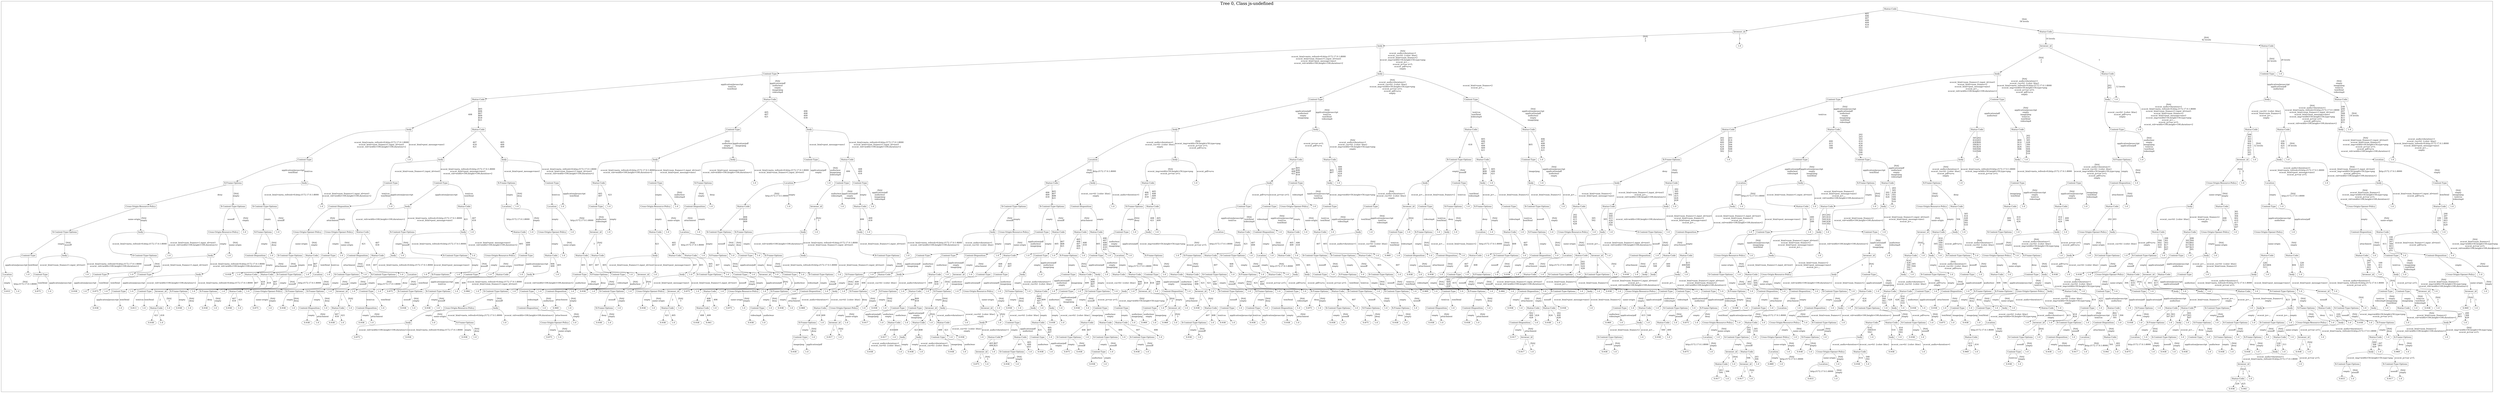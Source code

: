 /*
Generated by:
    http://https://github.com/h2oai/h2o-3/tree/master/h2o-genmodel/src/main/java/hex/genmodel/tools/PrintMojo.java
*/

/*
On a mac:

$ brew install graphviz
$ dot -Tpng file.gv -o file.png
$ open file.png
*/

digraph G {

subgraph cluster_0 {
/* Nodes */

/* Level 0 */
{
"SG_0_Node_0" [shape=box, fontsize=20, label="Status-Code"]
}

/* Level 1 */
{
"SG_0_Node_1" [shape=box, fontsize=20, label="browser_id"]
"SG_0_Node_2" [shape=box, fontsize=20, label="Status-Code"]
}

/* Level 2 */
{
"SG_0_Node_3" [shape=box, fontsize=20, label="body"]
"SG_0_Node_700" [fontsize=20, label="1.0"]
"SG_0_Node_4" [shape=box, fontsize=20, label="browser_id"]
"SG_0_Node_5" [shape=box, fontsize=20, label="Status-Code"]
}

/* Level 3 */
{
"SG_0_Node_6" [shape=box, fontsize=20, label="Content-Type"]
"SG_0_Node_7" [shape=box, fontsize=20, label="body"]
"SG_0_Node_8" [shape=box, fontsize=20, label="body"]
"SG_0_Node_9" [shape=box, fontsize=20, label="Status-Code"]
"SG_0_Node_10" [shape=box, fontsize=20, label="Content-Type"]
"SG_0_Node_701" [fontsize=20, label="1.0"]
}

/* Level 4 */
{
"SG_0_Node_11" [shape=box, fontsize=20, label="Status-Code"]
"SG_0_Node_12" [shape=box, fontsize=20, label="Status-Code"]
"SG_0_Node_13" [shape=box, fontsize=20, label="Content-Type"]
"SG_0_Node_14" [shape=box, fontsize=20, label="Content-Type"]
"SG_0_Node_15" [shape=box, fontsize=20, label="Content-Type"]
"SG_0_Node_16" [shape=box, fontsize=20, label="Content-Type"]
"SG_0_Node_17" [shape=box, fontsize=20, label="body"]
"SG_0_Node_702" [fontsize=20, label="1.0"]
"SG_0_Node_18" [shape=box, fontsize=20, label="body"]
"SG_0_Node_19" [shape=box, fontsize=20, label="Status-Code"]
}

/* Level 5 */
{
"SG_0_Node_20" [shape=box, fontsize=20, label="body"]
"SG_0_Node_21" [shape=box, fontsize=20, label="Status-Code"]
"SG_0_Node_22" [shape=box, fontsize=20, label="Content-Type"]
"SG_0_Node_23" [shape=box, fontsize=20, label="body"]
"SG_0_Node_24" [shape=box, fontsize=20, label="body"]
"SG_0_Node_25" [shape=box, fontsize=20, label="body"]
"SG_0_Node_26" [shape=box, fontsize=20, label="Status-Code"]
"SG_0_Node_27" [shape=box, fontsize=20, label="Status-Code"]
"SG_0_Node_28" [shape=box, fontsize=20, label="Status-Code"]
"SG_0_Node_29" [shape=box, fontsize=20, label="Status-Code"]
"SG_0_Node_30" [shape=box, fontsize=20, label="Status-Code"]
"SG_0_Node_31" [shape=box, fontsize=20, label="Status-Code"]
"SG_0_Node_32" [shape=box, fontsize=20, label="Content-Type"]
"SG_0_Node_703" [fontsize=20, label="1.0"]
"SG_0_Node_33" [shape=box, fontsize=20, label="Status-Code"]
"SG_0_Node_34" [shape=box, fontsize=20, label="Status-Code"]
"SG_0_Node_35" [shape=box, fontsize=20, label="body"]
"SG_0_Node_704" [fontsize=20, label="1.0"]
}

/* Level 6 */
{
"SG_0_Node_36" [shape=box, fontsize=20, label="Content-Type"]
"SG_0_Node_705" [fontsize=20, label="1.0"]
"SG_0_Node_37" [shape=box, fontsize=20, label="body"]
"SG_0_Node_38" [shape=box, fontsize=20, label="body"]
"SG_0_Node_39" [shape=box, fontsize=20, label="body"]
"SG_0_Node_40" [shape=box, fontsize=20, label="body"]
"SG_0_Node_41" [shape=box, fontsize=20, label="Content-Type"]
"SG_0_Node_42" [shape=box, fontsize=20, label="Status-Code"]
"SG_0_Node_43" [shape=box, fontsize=20, label="Location"]
"SG_0_Node_44" [shape=box, fontsize=20, label="body"]
"SG_0_Node_45" [shape=box, fontsize=20, label="Status-Code"]
"SG_0_Node_46" [shape=box, fontsize=20, label="Status-Code"]
"SG_0_Node_47" [shape=box, fontsize=20, label="X-Content-Type-Options"]
"SG_0_Node_48" [shape=box, fontsize=20, label="Status-Code"]
"SG_0_Node_49" [shape=box, fontsize=20, label="Content-Type"]
"SG_0_Node_706" [fontsize=20, label="1.0"]
"SG_0_Node_50" [shape=box, fontsize=20, label="X-Frame-Options"]
"SG_0_Node_707" [fontsize=20, label="1.0"]
"SG_0_Node_51" [shape=box, fontsize=20, label="Content-Type"]
"SG_0_Node_52" [shape=box, fontsize=20, label="Content-Type"]
"SG_0_Node_53" [shape=box, fontsize=20, label="body"]
"SG_0_Node_708" [fontsize=20, label="1.0"]
"SG_0_Node_54" [shape=box, fontsize=20, label="body"]
"SG_0_Node_709" [fontsize=20, label="1.0"]
"SG_0_Node_55" [shape=box, fontsize=20, label="X-Frame-Options"]
"SG_0_Node_710" [fontsize=20, label="1.0"]
"SG_0_Node_56" [shape=box, fontsize=20, label="browser_id"]
"SG_0_Node_711" [fontsize=20, label="1.0"]
"SG_0_Node_57" [shape=box, fontsize=20, label="body"]
"SG_0_Node_712" [fontsize=20, label="1.0"]
"SG_0_Node_58" [shape=box, fontsize=20, label="Location"]
"SG_0_Node_713" [fontsize=20, label="1.0"]
}

/* Level 7 */
{
"SG_0_Node_59" [shape=box, fontsize=20, label="X-Frame-Options"]
"SG_0_Node_60" [shape=box, fontsize=20, label="body"]
"SG_0_Node_61" [shape=box, fontsize=20, label="Content-Type"]
"SG_0_Node_62" [shape=box, fontsize=20, label="Content-Type"]
"SG_0_Node_63" [shape=box, fontsize=20, label="X-Frame-Options"]
"SG_0_Node_64" [shape=box, fontsize=20, label="Content-Type"]
"SG_0_Node_65" [shape=box, fontsize=20, label="Status-Code"]
"SG_0_Node_66" [shape=box, fontsize=20, label="Content-Type"]
"SG_0_Node_67" [shape=box, fontsize=20, label="X-Frame-Options"]
"SG_0_Node_714" [fontsize=20, label="1.0"]
"SG_0_Node_68" [shape=box, fontsize=20, label="Location"]
"SG_0_Node_715" [fontsize=20, label="1.0"]
"SG_0_Node_69" [shape=box, fontsize=20, label="Content-Type"]
"SG_0_Node_70" [shape=box, fontsize=20, label="Content-Type"]
"SG_0_Node_71" [shape=box, fontsize=20, label="Status-Code"]
"SG_0_Node_72" [shape=box, fontsize=20, label="body"]
"SG_0_Node_73" [shape=box, fontsize=20, label="Status-Code"]
"SG_0_Node_716" [fontsize=20, label="1.0"]
"SG_0_Node_74" [shape=box, fontsize=20, label="body"]
"SG_0_Node_75" [shape=box, fontsize=20, label="Content-Type"]
"SG_0_Node_76" [shape=box, fontsize=20, label="body"]
"SG_0_Node_717" [fontsize=20, label="1.0"]
"SG_0_Node_77" [shape=box, fontsize=20, label="body"]
"SG_0_Node_78" [shape=box, fontsize=20, label="Content-Type"]
"SG_0_Node_79" [shape=box, fontsize=20, label="body"]
"SG_0_Node_718" [fontsize=20, label="1.0"]
"SG_0_Node_80" [shape=box, fontsize=20, label="body"]
"SG_0_Node_719" [fontsize=20, label="1.0"]
"SG_0_Node_81" [shape=box, fontsize=20, label="body"]
"SG_0_Node_82" [shape=box, fontsize=20, label="Status-Code"]
"SG_0_Node_83" [shape=box, fontsize=20, label="Location"]
"SG_0_Node_84" [shape=box, fontsize=20, label="body"]
"SG_0_Node_85" [shape=box, fontsize=20, label="X-Frame-Options"]
"SG_0_Node_86" [shape=box, fontsize=20, label="Status-Code"]
"SG_0_Node_87" [shape=box, fontsize=20, label="X-Frame-Options"]
"SG_0_Node_720" [fontsize=20, label="1.0"]
"SG_0_Node_88" [shape=box, fontsize=20, label="Content-Type"]
"SG_0_Node_89" [shape=box, fontsize=20, label="Content-Type"]
"SG_0_Node_90" [shape=box, fontsize=20, label="Content-Disposition"]
"SG_0_Node_721" [fontsize=20, label="1.0"]
"SG_0_Node_91" [shape=box, fontsize=20, label="Cross-Origin-Resource-Policy"]
"SG_0_Node_722" [fontsize=20, label="1.0"]
"SG_0_Node_92" [shape=box, fontsize=20, label="Location"]
"SG_0_Node_723" [fontsize=20, label="1.0"]
"SG_0_Node_93" [shape=box, fontsize=20, label="body"]
"SG_0_Node_94" [shape=box, fontsize=20, label="Content-Type"]
}

/* Level 8 */
{
"SG_0_Node_95" [shape=box, fontsize=20, label="Cross-Origin-Resource-Policy"]
"SG_0_Node_96" [shape=box, fontsize=20, label="X-Content-Type-Options"]
"SG_0_Node_97" [shape=box, fontsize=20, label="X-Content-Type-Options"]
"SG_0_Node_724" [fontsize=20, label="1.0"]
"SG_0_Node_98" [shape=box, fontsize=20, label="Content-Disposition"]
"SG_0_Node_725" [fontsize=20, label="1.0"]
"SG_0_Node_99" [shape=box, fontsize=20, label="body"]
"SG_0_Node_100" [shape=box, fontsize=20, label="Status-Code"]
"SG_0_Node_101" [shape=box, fontsize=20, label="Location"]
"SG_0_Node_726" [fontsize=20, label="1.0"]
"SG_0_Node_102" [shape=box, fontsize=20, label="Location"]
"SG_0_Node_727" [fontsize=20, label="1.0"]
"SG_0_Node_103" [shape=box, fontsize=20, label="Content-Type"]
"SG_0_Node_728" [fontsize=20, label="1.0"]
"SG_0_Node_104" [shape=box, fontsize=20, label="Cross-Origin-Resource-Policy"]
"SG_0_Node_729" [fontsize=20, label="1.0"]
"SG_0_Node_105" [shape=box, fontsize=20, label="Content-Disposition"]
"SG_0_Node_730" [fontsize=20, label="1.0"]
"SG_0_Node_106" [shape=box, fontsize=20, label="Status-Code"]
"SG_0_Node_731" [fontsize=20, label="1.0"]
"SG_0_Node_107" [shape=box, fontsize=20, label="browser_id"]
"SG_0_Node_732" [fontsize=20, label="1.0"]
"SG_0_Node_108" [shape=box, fontsize=20, label="Status-Code"]
"SG_0_Node_733" [fontsize=20, label="1.0"]
"SG_0_Node_109" [shape=box, fontsize=20, label="X-Content-Type-Options"]
"SG_0_Node_110" [shape=box, fontsize=20, label="X-Content-Type-Options"]
"SG_0_Node_111" [shape=box, fontsize=20, label="Content-Disposition"]
"SG_0_Node_734" [fontsize=20, label="1.0"]
"SG_0_Node_112" [shape=box, fontsize=20, label="X-Frame-Options"]
"SG_0_Node_113" [shape=box, fontsize=20, label="Status-Code"]
"SG_0_Node_114" [shape=box, fontsize=20, label="Content-Type"]
"SG_0_Node_115" [shape=box, fontsize=20, label="Content-Type"]
"SG_0_Node_116" [shape=box, fontsize=20, label="Cross-Origin-Opener-Policy"]
"SG_0_Node_735" [fontsize=20, label="1.0"]
"SG_0_Node_117" [shape=box, fontsize=20, label="Content-Type"]
"SG_0_Node_118" [shape=box, fontsize=20, label="Content-Type"]
"SG_0_Node_119" [shape=box, fontsize=20, label="browser_id"]
"SG_0_Node_120" [shape=box, fontsize=20, label="Content-Type"]
"SG_0_Node_121" [shape=box, fontsize=20, label="X-Frame-Options"]
"SG_0_Node_736" [fontsize=20, label="1.0"]
"SG_0_Node_122" [shape=box, fontsize=20, label="X-Frame-Options"]
"SG_0_Node_123" [shape=box, fontsize=20, label="Content-Type"]
"SG_0_Node_124" [shape=box, fontsize=20, label="X-Content-Type-Options"]
"SG_0_Node_737" [fontsize=20, label="1.0"]
"SG_0_Node_125" [shape=box, fontsize=20, label="Status-Code"]
"SG_0_Node_126" [shape=box, fontsize=20, label="Status-Code"]
"SG_0_Node_127" [shape=box, fontsize=20, label="body"]
"SG_0_Node_738" [fontsize=20, label="1.0"]
"SG_0_Node_128" [shape=box, fontsize=20, label="body"]
"SG_0_Node_739" [fontsize=20, label="1.0"]
"SG_0_Node_129" [shape=box, fontsize=20, label="Status-Code"]
"SG_0_Node_740" [fontsize=20, label="1.0"]
"SG_0_Node_130" [shape=box, fontsize=20, label="Status-Code"]
"SG_0_Node_741" [fontsize=20, label="1.0"]
"SG_0_Node_131" [shape=box, fontsize=20, label="body"]
"SG_0_Node_742" [fontsize=20, label="1.0"]
"SG_0_Node_132" [shape=box, fontsize=20, label="Cross-Origin-Resource-Policy"]
"SG_0_Node_133" [shape=box, fontsize=20, label="Status-Code"]
"SG_0_Node_134" [shape=box, fontsize=20, label="Status-Code"]
"SG_0_Node_743" [fontsize=20, label="1.0"]
"SG_0_Node_135" [shape=box, fontsize=20, label="Status-Code"]
"SG_0_Node_744" [fontsize=20, label="1.0"]
"SG_0_Node_136" [shape=box, fontsize=20, label="Status-Code"]
"SG_0_Node_745" [fontsize=20, label="1.0"]
"SG_0_Node_137" [shape=box, fontsize=20, label="body"]
"SG_0_Node_138" [shape=box, fontsize=20, label="Status-Code"]
"SG_0_Node_139" [shape=box, fontsize=20, label="Content-Type"]
"SG_0_Node_746" [fontsize=20, label="1.0"]
"SG_0_Node_140" [shape=box, fontsize=20, label="Cross-Origin-Opener-Policy"]
"SG_0_Node_747" [fontsize=20, label="1.0"]
"SG_0_Node_141" [shape=box, fontsize=20, label="Status-Code"]
"SG_0_Node_748" [fontsize=20, label="1.0"]
}

/* Level 9 */
{
"SG_0_Node_142" [shape=box, fontsize=20, label="X-Content-Type-Options"]
"SG_0_Node_143" [shape=box, fontsize=20, label="body"]
"SG_0_Node_144" [shape=box, fontsize=20, label="Cross-Origin-Resource-Policy"]
"SG_0_Node_749" [fontsize=20, label="1.0"]
"SG_0_Node_145" [shape=box, fontsize=20, label="X-Frame-Options"]
"SG_0_Node_750" [fontsize=20, label="1.0"]
"SG_0_Node_146" [shape=box, fontsize=20, label="Cross-Origin-Opener-Policy"]
"SG_0_Node_147" [shape=box, fontsize=20, label="Cross-Origin-Opener-Policy"]
"SG_0_Node_148" [shape=box, fontsize=20, label="Status-Code"]
"SG_0_Node_149" [shape=box, fontsize=20, label="X-Content-Type-Options"]
"SG_0_Node_150" [shape=box, fontsize=20, label="body"]
"SG_0_Node_751" [fontsize=20, label="1.0"]
"SG_0_Node_151" [shape=box, fontsize=20, label="Status-Code"]
"SG_0_Node_752" [fontsize=20, label="1.0"]
"SG_0_Node_152" [shape=box, fontsize=20, label="Cross-Origin-Opener-Policy"]
"SG_0_Node_753" [fontsize=20, label="1.0"]
"SG_0_Node_153" [shape=box, fontsize=20, label="browser_id"]
"SG_0_Node_754" [fontsize=20, label="1.0"]
"SG_0_Node_154" [shape=box, fontsize=20, label="Status-Code"]
"SG_0_Node_755" [fontsize=20, label="1.0"]
"SG_0_Node_155" [shape=box, fontsize=20, label="Location"]
"SG_0_Node_756" [fontsize=20, label="1.0"]
"SG_0_Node_156" [shape=box, fontsize=20, label="X-Content-Type-Options"]
"SG_0_Node_157" [shape=box, fontsize=20, label="X-Frame-Options"]
"SG_0_Node_158" [shape=box, fontsize=20, label="body"]
"SG_0_Node_757" [fontsize=20, label="1.0"]
"SG_0_Node_159" [shape=box, fontsize=20, label="body"]
"SG_0_Node_758" [fontsize=20, label="1.0"]
"SG_0_Node_160" [shape=box, fontsize=20, label="body"]
"SG_0_Node_161" [shape=box, fontsize=20, label="Cross-Origin-Resource-Policy"]
"SG_0_Node_162" [shape=box, fontsize=20, label="Content-Type"]
"SG_0_Node_163" [shape=box, fontsize=20, label="Status-Code"]
"SG_0_Node_164" [shape=box, fontsize=20, label="Status-Code"]
"SG_0_Node_165" [shape=box, fontsize=20, label="Status-Code"]
"SG_0_Node_166" [shape=box, fontsize=20, label="Content-Type"]
"SG_0_Node_759" [fontsize=20, label="1.0"]
"SG_0_Node_167" [shape=box, fontsize=20, label="body"]
"SG_0_Node_760" [fontsize=20, label="1.0"]
"SG_0_Node_168" [shape=box, fontsize=20, label="Location"]
"SG_0_Node_169" [shape=box, fontsize=20, label="Status-Code"]
"SG_0_Node_170" [shape=box, fontsize=20, label="Content-Disposition"]
"SG_0_Node_761" [fontsize=20, label="1.0"]
"SG_0_Node_171" [shape=box, fontsize=20, label="Status-Code"]
"SG_0_Node_762" [fontsize=20, label="1.0"]
"SG_0_Node_172" [shape=box, fontsize=20, label="Status-Code"]
"SG_0_Node_763" [fontsize=20, label="1.0"]
"SG_0_Node_173" [shape=box, fontsize=20, label="body"]
"SG_0_Node_764" [fontsize=20, label="1.0"]
"SG_0_Node_174" [shape=box, fontsize=20, label="Content-Type"]
"SG_0_Node_765" [fontsize=20, label="1.0"]
"SG_0_Node_175" [shape=box, fontsize=20, label="X-Frame-Options"]
"SG_0_Node_766" [fontsize=20, label="1.0"]
"SG_0_Node_176" [shape=box, fontsize=20, label="body"]
"SG_0_Node_767" [fontsize=20, label="1.0"]
"SG_0_Node_177" [shape=box, fontsize=20, label="Location"]
"SG_0_Node_768" [fontsize=20, label="1.0"]
"SG_0_Node_178" [shape=box, fontsize=20, label="Status-Code"]
"SG_0_Node_769" [fontsize=20, label="1.0"]
"SG_0_Node_179" [shape=box, fontsize=20, label="X-Frame-Options"]
"SG_0_Node_770" [fontsize=20, label="1.0"]
"SG_0_Node_180" [shape=box, fontsize=20, label="Cross-Origin-Resource-Policy"]
"SG_0_Node_771" [fontsize=20, label="1.0"]
"SG_0_Node_181" [shape=box, fontsize=20, label="body"]
"SG_0_Node_772" [fontsize=20, label="1.0"]
"SG_0_Node_182" [shape=box, fontsize=20, label="X-Content-Type-Options"]
"SG_0_Node_773" [fontsize=20, label="1.0"]
"SG_0_Node_183" [shape=box, fontsize=20, label="Content-Disposition"]
"SG_0_Node_774" [fontsize=20, label="1.0"]
"SG_0_Node_184" [shape=box, fontsize=20, label="Content-Type"]
"SG_0_Node_775" [fontsize=20, label="1.0"]
"SG_0_Node_185" [shape=box, fontsize=20, label="body"]
"SG_0_Node_776" [fontsize=20, label="1.0"]
"SG_0_Node_186" [shape=box, fontsize=20, label="Content-Type"]
"SG_0_Node_777" [fontsize=20, label="1.0"]
"SG_0_Node_187" [shape=box, fontsize=20, label="browser_id"]
"SG_0_Node_188" [shape=box, fontsize=20, label="Status-Code"]
"SG_0_Node_189" [shape=box, fontsize=20, label="body"]
"SG_0_Node_778" [fontsize=20, label="1.0"]
"SG_0_Node_190" [shape=box, fontsize=20, label="X-Content-Type-Options"]
"SG_0_Node_779" [fontsize=20, label="1.0"]
"SG_0_Node_191" [shape=box, fontsize=20, label="body"]
"SG_0_Node_780" [fontsize=20, label="1.0"]
"SG_0_Node_192" [shape=box, fontsize=20, label="Cross-Origin-Opener-Policy"]
"SG_0_Node_193" [shape=box, fontsize=20, label="body"]
"SG_0_Node_194" [shape=box, fontsize=20, label="Status-Code"]
"SG_0_Node_195" [shape=box, fontsize=20, label="Status-Code"]
"SG_0_Node_196" [shape=box, fontsize=20, label="Cross-Origin-Opener-Policy"]
"SG_0_Node_781" [fontsize=20, label="1.0"]
"SG_0_Node_197" [shape=box, fontsize=20, label="Cross-Origin-Opener-Policy"]
"SG_0_Node_782" [fontsize=20, label="1.0"]
"SG_0_Node_198" [shape=box, fontsize=20, label="Content-Disposition"]
"SG_0_Node_199" [shape=box, fontsize=20, label="Status-Code"]
"SG_0_Node_200" [shape=box, fontsize=20, label="body"]
"SG_0_Node_783" [fontsize=20, label="1.0"]
}

/* Level 10 */
{
"SG_0_Node_201" [shape=box, fontsize=20, label="Content-Type"]
"SG_0_Node_202" [shape=box, fontsize=20, label="body"]
"SG_0_Node_203" [shape=box, fontsize=20, label="X-Content-Type-Options"]
"SG_0_Node_784" [fontsize=20, label="1.0"]
"SG_0_Node_204" [shape=box, fontsize=20, label="body"]
"SG_0_Node_785" [fontsize=20, label="1.0"]
"SG_0_Node_205" [shape=box, fontsize=20, label="Content-Disposition"]
"SG_0_Node_786" [fontsize=20, label="1.0"]
"SG_0_Node_206" [shape=box, fontsize=20, label="X-Content-Type-Options"]
"SG_0_Node_207" [shape=box, fontsize=20, label="Status-Code"]
"SG_0_Node_208" [shape=box, fontsize=20, label="Content-Type"]
"SG_0_Node_787" [fontsize=20, label="1.0"]
"SG_0_Node_209" [shape=box, fontsize=20, label="Content-Disposition"]
"SG_0_Node_210" [shape=box, fontsize=20, label="Status-Code"]
"SG_0_Node_211" [shape=box, fontsize=20, label="body"]
"SG_0_Node_788" [fontsize=20, label="1.0"]
"SG_0_Node_212" [shape=box, fontsize=20, label="X-Content-Type-Options"]
"SG_0_Node_789" [fontsize=20, label="1.0"]
"SG_0_Node_213" [shape=box, fontsize=20, label="Cross-Origin-Resource-Policy"]
"SG_0_Node_214" [shape=box, fontsize=20, label="Content-Type"]
"SG_0_Node_215" [shape=box, fontsize=20, label="Status-Code"]
"SG_0_Node_790" [fontsize=20, label="1.0"]
"SG_0_Node_216" [shape=box, fontsize=20, label="Status-Code"]
"SG_0_Node_217" [shape=box, fontsize=20, label="Status-Code"]
"SG_0_Node_218" [shape=box, fontsize=20, label="body"]
"SG_0_Node_219" [shape=box, fontsize=20, label="Status-Code"]
"SG_0_Node_220" [shape=box, fontsize=20, label="Status-Code"]
"SG_0_Node_791" [fontsize=20, label="1.0"]
"SG_0_Node_221" [shape=box, fontsize=20, label="X-Frame-Options"]
"SG_0_Node_792" [fontsize=20, label="1.0"]
"SG_0_Node_222" [shape=box, fontsize=20, label="Content-Type"]
"SG_0_Node_793" [fontsize=20, label="1.0"]
"SG_0_Node_223" [shape=box, fontsize=20, label="X-Frame-Options"]
"SG_0_Node_224" [shape=box, fontsize=20, label="body"]
"SG_0_Node_225" [shape=box, fontsize=20, label="X-Content-Type-Options"]
"SG_0_Node_794" [fontsize=20, label="1.0"]
"SG_0_Node_226" [shape=box, fontsize=20, label="Content-Type"]
"SG_0_Node_227" [shape=box, fontsize=20, label="Content-Type"]
"SG_0_Node_228" [shape=box, fontsize=20, label="Content-Disposition"]
"SG_0_Node_795" [fontsize=20, label="1.0"]
"SG_0_Node_229" [shape=box, fontsize=20, label="Status-Code"]
"SG_0_Node_796" [fontsize=20, label="1.0"]
"SG_0_Node_230" [shape=box, fontsize=20, label="Content-Type"]
"SG_0_Node_797" [fontsize=20, label="1.0"]
"SG_0_Node_231" [shape=box, fontsize=20, label="X-Frame-Options"]
"SG_0_Node_798" [fontsize=20, label="1.0"]
"SG_0_Node_232" [shape=box, fontsize=20, label="Content-Type"]
"SG_0_Node_799" [fontsize=20, label="1.0"]
"SG_0_Node_233" [shape=box, fontsize=20, label="Location"]
"SG_0_Node_800" [fontsize=20, label="1.0"]
"SG_0_Node_234" [shape=box, fontsize=20, label="X-Frame-Options"]
"SG_0_Node_801" [fontsize=20, label="1.0"]
"SG_0_Node_235" [shape=box, fontsize=20, label="X-Frame-Options"]
"SG_0_Node_236" [shape=box, fontsize=20, label="Status-Code"]
"SG_0_Node_237" [shape=box, fontsize=20, label="X-Content-Type-Options"]
"SG_0_Node_802" [fontsize=20, label="1.0"]
"SG_0_Node_238" [shape=box, fontsize=20, label="Location"]
"SG_0_Node_803" [fontsize=20, label="1.0"]
"SG_0_Node_239" [shape=box, fontsize=20, label="Status-Code"]
"SG_0_Node_804" [fontsize=20, label="1.0"]
"SG_0_Node_240" [shape=box, fontsize=20, label="X-Content-Type-Options"]
"SG_0_Node_241" [shape=box, fontsize=20, label="X-Content-Type-Options"]
"SG_0_Node_242" [shape=box, fontsize=20, label="Status-Code"]
"SG_0_Node_805" [fontsize=20, label="1.0"]
"SG_0_Node_806" [fontsize=20, label="0.969"]
"SG_0_Node_807" [fontsize=20, label="1.0"]
"SG_0_Node_244" [shape=box, fontsize=20, label="Content-Disposition"]
"SG_0_Node_808" [fontsize=20, label="1.0"]
"SG_0_Node_245" [shape=box, fontsize=20, label="Content-Disposition"]
"SG_0_Node_809" [fontsize=20, label="1.0"]
"SG_0_Node_246" [shape=box, fontsize=20, label="Status-Code"]
"SG_0_Node_810" [fontsize=20, label="1.0"]
"SG_0_Node_247" [shape=box, fontsize=20, label="X-Content-Type-Options"]
"SG_0_Node_811" [fontsize=20, label="1.0"]
"SG_0_Node_248" [shape=box, fontsize=20, label="Content-Disposition"]
"SG_0_Node_812" [fontsize=20, label="1.0"]
"SG_0_Node_249" [shape=box, fontsize=20, label="Location"]
"SG_0_Node_250" [shape=box, fontsize=20, label="Status-Code"]
"SG_0_Node_251" [shape=box, fontsize=20, label="browser_id"]
"SG_0_Node_813" [fontsize=20, label="1.0"]
"SG_0_Node_252" [shape=box, fontsize=20, label="Content-Disposition"]
"SG_0_Node_814" [fontsize=20, label="1.0"]
"SG_0_Node_253" [shape=box, fontsize=20, label="Status-Code"]
"SG_0_Node_254" [shape=box, fontsize=20, label="Status-Code"]
"SG_0_Node_255" [shape=box, fontsize=20, label="Cross-Origin-Resource-Policy"]
"SG_0_Node_815" [fontsize=20, label="1.0"]
"SG_0_Node_256" [shape=box, fontsize=20, label="body"]
"SG_0_Node_816" [fontsize=20, label="1.0"]
"SG_0_Node_257" [shape=box, fontsize=20, label="browser_id"]
"SG_0_Node_817" [fontsize=20, label="1.0"]
"SG_0_Node_258" [shape=box, fontsize=20, label="Status-Code"]
"SG_0_Node_818" [fontsize=20, label="1.0"]
"SG_0_Node_259" [shape=box, fontsize=20, label="body"]
"SG_0_Node_819" [fontsize=20, label="1.0"]
"SG_0_Node_260" [shape=box, fontsize=20, label="X-Content-Type-Options"]
"SG_0_Node_820" [fontsize=20, label="1.0"]
"SG_0_Node_261" [shape=box, fontsize=20, label="Cross-Origin-Opener-Policy"]
"SG_0_Node_821" [fontsize=20, label="1.0"]
"SG_0_Node_262" [shape=box, fontsize=20, label="X-Frame-Options"]
"SG_0_Node_822" [fontsize=20, label="1.0"]
"SG_0_Node_263" [shape=box, fontsize=20, label="body"]
"SG_0_Node_823" [fontsize=20, label="1.0"]
"SG_0_Node_264" [shape=box, fontsize=20, label="X-Content-Type-Options"]
"SG_0_Node_824" [fontsize=20, label="1.0"]
"SG_0_Node_265" [shape=box, fontsize=20, label="X-Content-Type-Options"]
"SG_0_Node_825" [fontsize=20, label="1.0"]
"SG_0_Node_266" [shape=box, fontsize=20, label="Content-Type"]
"SG_0_Node_826" [fontsize=20, label="1.0"]
"SG_0_Node_267" [shape=box, fontsize=20, label="body"]
"SG_0_Node_827" [fontsize=20, label="1.0"]
"SG_0_Node_268" [shape=box, fontsize=20, label="Status-Code"]
"SG_0_Node_269" [shape=box, fontsize=20, label="Status-Code"]
"SG_0_Node_270" [shape=box, fontsize=20, label="Status-Code"]
"SG_0_Node_828" [fontsize=20, label="1.0"]
"SG_0_Node_271" [shape=box, fontsize=20, label="Content-Type"]
"SG_0_Node_829" [fontsize=20, label="1.0"]
"SG_0_Node_272" [shape=box, fontsize=20, label="Content-Disposition"]
"SG_0_Node_830" [fontsize=20, label="1.0"]
}

/* Level 11 */
{
"SG_0_Node_273" [shape=box, fontsize=20, label="Location"]
"SG_0_Node_831" [fontsize=20, label="1.0"]
"SG_0_Node_274" [shape=box, fontsize=20, label="Content-Type"]
"SG_0_Node_832" [fontsize=20, label="1.0"]
"SG_0_Node_275" [shape=box, fontsize=20, label="Content-Type"]
"SG_0_Node_833" [fontsize=20, label="1.0"]
"SG_0_Node_276" [shape=box, fontsize=20, label="Content-Type"]
"SG_0_Node_277" [shape=box, fontsize=20, label="body"]
"SG_0_Node_834" [fontsize=20, label="0.938"]
"SG_0_Node_835" [fontsize=20, label="1.0"]
"SG_0_Node_279" [shape=box, fontsize=20, label="Status-Code"]
"SG_0_Node_280" [shape=box, fontsize=20, label="Status-Code"]
"SG_0_Node_281" [shape=box, fontsize=20, label="X-Content-Type-Options"]
"SG_0_Node_836" [fontsize=20, label="1.0"]
"SG_0_Node_282" [shape=box, fontsize=20, label="Location"]
"SG_0_Node_837" [fontsize=20, label="1.0"]
"SG_0_Node_283" [shape=box, fontsize=20, label="X-Content-Type-Options"]
"SG_0_Node_838" [fontsize=20, label="1.0"]
"SG_0_Node_284" [shape=box, fontsize=20, label="X-Content-Type-Options"]
"SG_0_Node_839" [fontsize=20, label="1.0"]
"SG_0_Node_285" [shape=box, fontsize=20, label="Location"]
"SG_0_Node_840" [fontsize=20, label="1.0"]
"SG_0_Node_286" [shape=box, fontsize=20, label="X-Frame-Options"]
"SG_0_Node_841" [fontsize=20, label="1.0"]
"SG_0_Node_287" [shape=box, fontsize=20, label="Content-Type"]
"SG_0_Node_842" [fontsize=20, label="1.0"]
"SG_0_Node_288" [shape=box, fontsize=20, label="Status-Code"]
"SG_0_Node_843" [fontsize=20, label="1.0"]
"SG_0_Node_289" [shape=box, fontsize=20, label="body"]
"SG_0_Node_844" [fontsize=20, label="1.0"]
"SG_0_Node_290" [shape=box, fontsize=20, label="Content-Type"]
"SG_0_Node_291" [shape=box, fontsize=20, label="X-Frame-Options"]
"SG_0_Node_292" [shape=box, fontsize=20, label="Content-Type"]
"SG_0_Node_845" [fontsize=20, label="1.0"]
"SG_0_Node_293" [shape=box, fontsize=20, label="browser_id"]
"SG_0_Node_846" [fontsize=20, label="1.0"]
"SG_0_Node_294" [shape=box, fontsize=20, label="body"]
"SG_0_Node_847" [fontsize=20, label="1.0"]
"SG_0_Node_295" [shape=box, fontsize=20, label="X-Content-Type-Options"]
"SG_0_Node_848" [fontsize=20, label="1.0"]
"SG_0_Node_296" [shape=box, fontsize=20, label="Content-Type"]
"SG_0_Node_849" [fontsize=20, label="1.0"]
"SG_0_Node_297" [shape=box, fontsize=20, label="browser_id"]
"SG_0_Node_850" [fontsize=20, label="1.0"]
"SG_0_Node_298" [shape=box, fontsize=20, label="Content-Type"]
"SG_0_Node_851" [fontsize=20, label="1.0"]
"SG_0_Node_299" [shape=box, fontsize=20, label="X-Content-Type-Options"]
"SG_0_Node_852" [fontsize=20, label="1.0"]
"SG_0_Node_300" [shape=box, fontsize=20, label="X-Frame-Options"]
"SG_0_Node_853" [fontsize=20, label="1.0"]
"SG_0_Node_301" [shape=box, fontsize=20, label="Status-Code"]
"SG_0_Node_302" [shape=box, fontsize=20, label="body"]
"SG_0_Node_303" [shape=box, fontsize=20, label="Status-Code"]
"SG_0_Node_854" [fontsize=20, label="1.0"]
"SG_0_Node_304" [shape=box, fontsize=20, label="browser_id"]
"SG_0_Node_855" [fontsize=20, label="1.0"]
"SG_0_Node_305" [shape=box, fontsize=20, label="Content-Type"]
"SG_0_Node_306" [shape=box, fontsize=20, label="Content-Type"]
"SG_0_Node_307" [shape=box, fontsize=20, label="body"]
"SG_0_Node_856" [fontsize=20, label="1.0"]
"SG_0_Node_308" [shape=box, fontsize=20, label="Content-Type"]
"SG_0_Node_309" [shape=box, fontsize=20, label="Status-Code"]
"SG_0_Node_310" [shape=box, fontsize=20, label="body"]
"SG_0_Node_857" [fontsize=20, label="1.0"]
"SG_0_Node_311" [shape=box, fontsize=20, label="Status-Code"]
"SG_0_Node_312" [shape=box, fontsize=20, label="Status-Code"]
"SG_0_Node_313" [shape=box, fontsize=20, label="Content-Type"]
"SG_0_Node_858" [fontsize=20, label="1.0"]
"SG_0_Node_314" [shape=box, fontsize=20, label="Status-Code"]
"SG_0_Node_315" [shape=box, fontsize=20, label="Status-Code"]
"SG_0_Node_316" [shape=box, fontsize=20, label="X-Content-Type-Options"]
"SG_0_Node_859" [fontsize=20, label="1.0"]
"SG_0_Node_317" [shape=box, fontsize=20, label="X-Frame-Options"]
"SG_0_Node_860" [fontsize=20, label="1.0"]
"SG_0_Node_318" [shape=box, fontsize=20, label="Status-Code"]
"SG_0_Node_861" [fontsize=20, label="1.0"]
"SG_0_Node_319" [shape=box, fontsize=20, label="body"]
"SG_0_Node_320" [shape=box, fontsize=20, label="body"]
"SG_0_Node_321" [shape=box, fontsize=20, label="Content-Type"]
"SG_0_Node_862" [fontsize=20, label="1.0"]
"SG_0_Node_322" [shape=box, fontsize=20, label="X-Frame-Options"]
"SG_0_Node_863" [fontsize=20, label="1.0"]
"SG_0_Node_323" [shape=box, fontsize=20, label="X-Content-Type-Options"]
"SG_0_Node_864" [fontsize=20, label="1.0"]
"SG_0_Node_865" [fontsize=20, label="0.938"]
"SG_0_Node_866" [fontsize=20, label="1.0"]
"SG_0_Node_867" [fontsize=20, label="0.938"]
"SG_0_Node_868" [fontsize=20, label="1.0"]
"SG_0_Node_326" [shape=box, fontsize=20, label="Content-Type"]
"SG_0_Node_869" [fontsize=20, label="1.0"]
"SG_0_Node_327" [shape=box, fontsize=20, label="X-Frame-Options"]
"SG_0_Node_870" [fontsize=20, label="1.0"]
"SG_0_Node_871" [fontsize=20, label="0.938"]
"SG_0_Node_872" [fontsize=20, label="1.0"]
"SG_0_Node_329" [shape=box, fontsize=20, label="Status-Code"]
"SG_0_Node_873" [fontsize=20, label="1.0"]
"SG_0_Node_330" [shape=box, fontsize=20, label="X-Content-Type-Options"]
"SG_0_Node_874" [fontsize=20, label="1.0"]
"SG_0_Node_331" [shape=box, fontsize=20, label="X-Content-Type-Options"]
"SG_0_Node_875" [fontsize=20, label="1.0"]
"SG_0_Node_876" [fontsize=20, label="0.938"]
"SG_0_Node_877" [fontsize=20, label="1.0"]
"SG_0_Node_333" [shape=box, fontsize=20, label="body"]
"SG_0_Node_334" [shape=box, fontsize=20, label="body"]
"SG_0_Node_335" [shape=box, fontsize=20, label="body"]
"SG_0_Node_878" [fontsize=20, label="1.0"]
"SG_0_Node_336" [shape=box, fontsize=20, label="X-Content-Type-Options"]
"SG_0_Node_879" [fontsize=20, label="1.0"]
"SG_0_Node_337" [shape=box, fontsize=20, label="Status-Code"]
"SG_0_Node_338" [shape=box, fontsize=20, label="Cross-Origin-Resource-Policy"]
"SG_0_Node_339" [shape=box, fontsize=20, label="body"]
"SG_0_Node_340" [shape=box, fontsize=20, label="Content-Type"]
"SG_0_Node_341" [shape=box, fontsize=20, label="body"]
"SG_0_Node_880" [fontsize=20, label="1.0"]
"SG_0_Node_342" [shape=box, fontsize=20, label="X-Content-Type-Options"]
"SG_0_Node_881" [fontsize=20, label="1.0"]
"SG_0_Node_343" [shape=box, fontsize=20, label="Content-Type"]
"SG_0_Node_882" [fontsize=20, label="1.0"]
"SG_0_Node_344" [shape=box, fontsize=20, label="Status-Code"]
"SG_0_Node_883" [fontsize=20, label="1.0"]
"SG_0_Node_345" [shape=box, fontsize=20, label="Content-Type"]
"SG_0_Node_346" [shape=box, fontsize=20, label="body"]
"SG_0_Node_884" [fontsize=20, label="0.938"]
"SG_0_Node_885" [fontsize=20, label="1.0"]
"SG_0_Node_886" [fontsize=20, label="0.938"]
"SG_0_Node_887" [fontsize=20, label="1.0"]
"SG_0_Node_349" [shape=box, fontsize=20, label="Cross-Origin-Opener-Policy"]
"SG_0_Node_350" [shape=box, fontsize=20, label="Status-Code"]
"SG_0_Node_351" [shape=box, fontsize=20, label="browser_id"]
"SG_0_Node_352" [shape=box, fontsize=20, label="Status-Code"]
"SG_0_Node_353" [shape=box, fontsize=20, label="Content-Type"]
"SG_0_Node_888" [fontsize=20, label="1.0"]
"SG_0_Node_354" [shape=box, fontsize=20, label="body"]
"SG_0_Node_889" [fontsize=20, label="1.0"]
"SG_0_Node_355" [shape=box, fontsize=20, label="body"]
"SG_0_Node_890" [fontsize=20, label="1.0"]
"SG_0_Node_356" [shape=box, fontsize=20, label="browser_id"]
"SG_0_Node_891" [fontsize=20, label="1.0"]
"SG_0_Node_357" [shape=box, fontsize=20, label="body"]
"SG_0_Node_892" [fontsize=20, label="1.0"]
"SG_0_Node_358" [shape=box, fontsize=20, label="Cross-Origin-Opener-Policy"]
"SG_0_Node_893" [fontsize=20, label="1.0"]
}

/* Level 12 */
{
"SG_0_Node_894" [fontsize=20, label="0.833"]
"SG_0_Node_895" [fontsize=20, label="1.0"]
"SG_0_Node_896" [fontsize=20, label="0.875"]
"SG_0_Node_897" [fontsize=20, label="1.0"]
"SG_0_Node_898" [fontsize=20, label="0.938"]
"SG_0_Node_899" [fontsize=20, label="1.0"]
"SG_0_Node_900" [fontsize=20, label="0.875"]
"SG_0_Node_901" [fontsize=20, label="1.0"]
"SG_0_Node_363" [shape=box, fontsize=20, label="Content-Type"]
"SG_0_Node_902" [fontsize=20, label="1.0"]
"SG_0_Node_364" [shape=box, fontsize=20, label="Content-Type"]
"SG_0_Node_365" [shape=box, fontsize=20, label="browser_id"]
"SG_0_Node_366" [shape=box, fontsize=20, label="X-Frame-Options"]
"SG_0_Node_903" [fontsize=20, label="1.0"]
"SG_0_Node_367" [shape=box, fontsize=20, label="X-Frame-Options"]
"SG_0_Node_904" [fontsize=20, label="1.0"]
"SG_0_Node_368" [shape=box, fontsize=20, label="Status-Code"]
"SG_0_Node_905" [fontsize=20, label="1.0"]
"SG_0_Node_369" [shape=box, fontsize=20, label="Cross-Origin-Opener-Policy"]
"SG_0_Node_370" [shape=box, fontsize=20, label="X-Frame-Options"]
"SG_0_Node_371" [shape=box, fontsize=20, label="X-Frame-Options"]
"SG_0_Node_906" [fontsize=20, label="1.0"]
"SG_0_Node_372" [shape=box, fontsize=20, label="browser_id"]
"SG_0_Node_907" [fontsize=20, label="1.0"]
"SG_0_Node_373" [shape=box, fontsize=20, label="Content-Type"]
"SG_0_Node_908" [fontsize=20, label="1.0"]
"SG_0_Node_909" [fontsize=20, label="0.875"]
"SG_0_Node_375" [shape=box, fontsize=20, label="X-Content-Type-Options"]
"SG_0_Node_376" [shape=box, fontsize=20, label="X-Content-Type-Options"]
"SG_0_Node_910" [fontsize=20, label="1.0"]
"SG_0_Node_911" [fontsize=20, label="0.984"]
"SG_0_Node_912" [fontsize=20, label="1.0"]
"SG_0_Node_378" [shape=box, fontsize=20, label="X-Content-Type-Options"]
"SG_0_Node_913" [fontsize=20, label="1.0"]
"SG_0_Node_379" [shape=box, fontsize=20, label="Content-Type"]
"SG_0_Node_914" [fontsize=20, label="1.0"]
"SG_0_Node_380" [shape=box, fontsize=20, label="Content-Disposition"]
"SG_0_Node_915" [fontsize=20, label="1.0"]
"SG_0_Node_916" [fontsize=20, label="0.938"]
"SG_0_Node_917" [fontsize=20, label="1.0"]
"SG_0_Node_382" [shape=box, fontsize=20, label="X-Content-Type-Options"]
"SG_0_Node_918" [fontsize=20, label="1.0"]
"SG_0_Node_383" [shape=box, fontsize=20, label="Cross-Origin-Opener-Policy"]
"SG_0_Node_384" [shape=box, fontsize=20, label="browser_id"]
"SG_0_Node_919" [fontsize=20, label="0.875"]
"SG_0_Node_920" [fontsize=20, label="1.0"]
"SG_0_Node_386" [shape=box, fontsize=20, label="Status-Code"]
"SG_0_Node_921" [fontsize=20, label="1.0"]
"SG_0_Node_387" [shape=box, fontsize=20, label="Cross-Origin-Resource-Policy"]
"SG_0_Node_922" [fontsize=20, label="1.0"]
"SG_0_Node_388" [shape=box, fontsize=20, label="X-Frame-Options"]
"SG_0_Node_923" [fontsize=20, label="1.0"]
"SG_0_Node_389" [shape=box, fontsize=20, label="Content-Disposition"]
"SG_0_Node_924" [fontsize=20, label="1.0"]
"SG_0_Node_390" [shape=box, fontsize=20, label="body"]
"SG_0_Node_925" [fontsize=20, label="1.0"]
"SG_0_Node_391" [shape=box, fontsize=20, label="X-Frame-Options"]
"SG_0_Node_926" [fontsize=20, label="1.0"]
"SG_0_Node_392" [shape=box, fontsize=20, label="X-Frame-Options"]
"SG_0_Node_927" [fontsize=20, label="1.0"]
"SG_0_Node_393" [shape=box, fontsize=20, label="Status-Code"]
"SG_0_Node_928" [fontsize=20, label="1.0"]
"SG_0_Node_394" [shape=box, fontsize=20, label="X-Frame-Options"]
"SG_0_Node_929" [fontsize=20, label="1.0"]
"SG_0_Node_395" [shape=box, fontsize=20, label="Cross-Origin-Resource-Policy"]
"SG_0_Node_930" [fontsize=20, label="1.0"]
"SG_0_Node_396" [shape=box, fontsize=20, label="X-Frame-Options"]
"SG_0_Node_931" [fontsize=20, label="1.0"]
"SG_0_Node_397" [shape=box, fontsize=20, label="Status-Code"]
"SG_0_Node_932" [fontsize=20, label="1.0"]
"SG_0_Node_398" [shape=box, fontsize=20, label="Content-Type"]
"SG_0_Node_933" [fontsize=20, label="1.0"]
"SG_0_Node_399" [shape=box, fontsize=20, label="X-Content-Type-Options"]
"SG_0_Node_934" [fontsize=20, label="1.0"]
"SG_0_Node_400" [shape=box, fontsize=20, label="body"]
"SG_0_Node_935" [fontsize=20, label="1.0"]
"SG_0_Node_401" [shape=box, fontsize=20, label="browser_id"]
"SG_0_Node_936" [fontsize=20, label="1.0"]
"SG_0_Node_402" [shape=box, fontsize=20, label="Content-Disposition"]
"SG_0_Node_937" [fontsize=20, label="1.0"]
"SG_0_Node_403" [shape=box, fontsize=20, label="browser_id"]
"SG_0_Node_938" [fontsize=20, label="1.0"]
"SG_0_Node_404" [shape=box, fontsize=20, label="X-Content-Type-Options"]
"SG_0_Node_939" [fontsize=20, label="1.0"]
"SG_0_Node_405" [shape=box, fontsize=20, label="X-Frame-Options"]
"SG_0_Node_940" [fontsize=20, label="1.0"]
"SG_0_Node_406" [shape=box, fontsize=20, label="Content-Type"]
"SG_0_Node_941" [fontsize=20, label="1.0"]
"SG_0_Node_407" [shape=box, fontsize=20, label="X-Frame-Options"]
"SG_0_Node_408" [shape=box, fontsize=20, label="Status-Code"]
"SG_0_Node_409" [shape=box, fontsize=20, label="X-Content-Type-Options"]
"SG_0_Node_942" [fontsize=20, label="1.0"]
"SG_0_Node_410" [shape=box, fontsize=20, label="X-Content-Type-Options"]
"SG_0_Node_943" [fontsize=20, label="1.0"]
"SG_0_Node_944" [fontsize=20, label="0.969"]
"SG_0_Node_945" [fontsize=20, label="1.0"]
"SG_0_Node_412" [shape=box, fontsize=20, label="Content-Type"]
"SG_0_Node_946" [fontsize=20, label="1.0"]
"SG_0_Node_413" [shape=box, fontsize=20, label="X-Frame-Options"]
"SG_0_Node_947" [fontsize=20, label="1.0"]
"SG_0_Node_948" [fontsize=20, label="0.984"]
"SG_0_Node_949" [fontsize=20, label="1.0"]
"SG_0_Node_415" [shape=box, fontsize=20, label="Content-Disposition"]
"SG_0_Node_950" [fontsize=20, label="1.0"]
"SG_0_Node_416" [shape=box, fontsize=20, label="X-Content-Type-Options"]
"SG_0_Node_951" [fontsize=20, label="1.0"]
"SG_0_Node_417" [shape=box, fontsize=20, label="body"]
"SG_0_Node_952" [fontsize=20, label="1.0"]
"SG_0_Node_953" [fontsize=20, label="0.938"]
"SG_0_Node_954" [fontsize=20, label="1.0"]
"SG_0_Node_419" [shape=box, fontsize=20, label="Cross-Origin-Resource-Policy"]
"SG_0_Node_420" [shape=box, fontsize=20, label="Content-Type"]
"SG_0_Node_421" [shape=box, fontsize=20, label="Content-Type"]
"SG_0_Node_955" [fontsize=20, label="1.0"]
"SG_0_Node_422" [shape=box, fontsize=20, label="Content-Type"]
"SG_0_Node_956" [fontsize=20, label="1.0"]
"SG_0_Node_423" [shape=box, fontsize=20, label="X-Frame-Options"]
"SG_0_Node_957" [fontsize=20, label="1.0"]
"SG_0_Node_424" [shape=box, fontsize=20, label="Content-Disposition"]
"SG_0_Node_958" [fontsize=20, label="1.0"]
"SG_0_Node_425" [shape=box, fontsize=20, label="Content-Disposition"]
"SG_0_Node_959" [fontsize=20, label="1.0"]
"SG_0_Node_426" [shape=box, fontsize=20, label="X-Content-Type-Options"]
"SG_0_Node_960" [fontsize=20, label="1.0"]
"SG_0_Node_427" [shape=box, fontsize=20, label="Status-Code"]
"SG_0_Node_961" [fontsize=20, label="1.0"]
"SG_0_Node_428" [shape=box, fontsize=20, label="Status-Code"]
"SG_0_Node_429" [shape=box, fontsize=20, label="Status-Code"]
"SG_0_Node_430" [shape=box, fontsize=20, label="Content-Type"]
"SG_0_Node_962" [fontsize=20, label="1.0"]
"SG_0_Node_431" [shape=box, fontsize=20, label="Content-Disposition"]
"SG_0_Node_963" [fontsize=20, label="1.0"]
"SG_0_Node_432" [shape=box, fontsize=20, label="X-Frame-Options"]
"SG_0_Node_433" [shape=box, fontsize=20, label="X-Frame-Options"]
"SG_0_Node_434" [shape=box, fontsize=20, label="Cross-Origin-Opener-Policy"]
"SG_0_Node_435" [shape=box, fontsize=20, label="body"]
"SG_0_Node_436" [shape=box, fontsize=20, label="Status-Code"]
"SG_0_Node_964" [fontsize=20, label="1.0"]
"SG_0_Node_437" [shape=box, fontsize=20, label="Content-Type"]
"SG_0_Node_965" [fontsize=20, label="1.0"]
"SG_0_Node_438" [shape=box, fontsize=20, label="Content-Type"]
"SG_0_Node_966" [fontsize=20, label="1.0"]
"SG_0_Node_439" [shape=box, fontsize=20, label="body"]
"SG_0_Node_967" [fontsize=20, label="1.0"]
"SG_0_Node_440" [shape=box, fontsize=20, label="body"]
"SG_0_Node_968" [fontsize=20, label="1.0"]
"SG_0_Node_441" [shape=box, fontsize=20, label="Status-Code"]
"SG_0_Node_969" [fontsize=20, label="1.0"]
"SG_0_Node_442" [shape=box, fontsize=20, label="X-Content-Type-Options"]
"SG_0_Node_970" [fontsize=20, label="1.0"]
"SG_0_Node_443" [shape=box, fontsize=20, label="browser_id"]
"SG_0_Node_971" [fontsize=20, label="1.0"]
"SG_0_Node_444" [shape=box, fontsize=20, label="Content-Type"]
"SG_0_Node_445" [shape=box, fontsize=20, label="Content-Type"]
"SG_0_Node_446" [shape=box, fontsize=20, label="browser_id"]
"SG_0_Node_972" [fontsize=20, label="1.0"]
"SG_0_Node_447" [shape=box, fontsize=20, label="browser_id"]
"SG_0_Node_973" [fontsize=20, label="1.0"]
}

/* Level 13 */
{
"SG_0_Node_974" [fontsize=20, label="0.938"]
"SG_0_Node_975" [fontsize=20, label="1.0"]
"SG_0_Node_976" [fontsize=20, label="0.813"]
"SG_0_Node_977" [fontsize=20, label="1.0"]
"SG_0_Node_450" [shape=box, fontsize=20, label="Status-Code"]
"SG_0_Node_978" [fontsize=20, label="1.0"]
"SG_0_Node_979" [fontsize=20, label="0.938"]
"SG_0_Node_980" [fontsize=20, label="1.0"]
"SG_0_Node_981" [fontsize=20, label="0.938"]
"SG_0_Node_982" [fontsize=20, label="1.0"]
"SG_0_Node_983" [fontsize=20, label="0.938"]
"SG_0_Node_984" [fontsize=20, label="1.0"]
"SG_0_Node_985" [fontsize=20, label="0.875"]
"SG_0_Node_986" [fontsize=20, label="1.0"]
"SG_0_Node_987" [fontsize=20, label="0.938"]
"SG_0_Node_988" [fontsize=20, label="1.0"]
"SG_0_Node_456" [shape=box, fontsize=20, label="Content-Disposition"]
"SG_0_Node_989" [fontsize=20, label="1.0"]
"SG_0_Node_457" [shape=box, fontsize=20, label="Status-Code"]
"SG_0_Node_990" [fontsize=20, label="1.0"]
"SG_0_Node_458" [shape=box, fontsize=20, label="Content-Disposition"]
"SG_0_Node_991" [fontsize=20, label="1.0"]
"SG_0_Node_992" [fontsize=20, label="0.938"]
"SG_0_Node_993" [fontsize=20, label="1.0"]
"SG_0_Node_994" [fontsize=20, label="0.938"]
"SG_0_Node_995" [fontsize=20, label="1.0"]
"SG_0_Node_461" [shape=box, fontsize=20, label="Cross-Origin-Resource-Policy"]
"SG_0_Node_462" [shape=box, fontsize=20, label="body"]
"SG_0_Node_463" [shape=box, fontsize=20, label="Content-Disposition"]
"SG_0_Node_996" [fontsize=20, label="1.0"]
"SG_0_Node_997" [fontsize=20, label="0.969"]
"SG_0_Node_998" [fontsize=20, label="1.0"]
"SG_0_Node_465" [shape=box, fontsize=20, label="X-Frame-Options"]
"SG_0_Node_999" [fontsize=20, label="1.0"]
"SG_0_Node_1000" [fontsize=20, label="0.938"]
"SG_0_Node_1001" [fontsize=20, label="1.0"]
"SG_0_Node_467" [shape=box, fontsize=20, label="Status-Code"]
"SG_0_Node_1002" [fontsize=20, label="1.0"]
"SG_0_Node_468" [shape=box, fontsize=20, label="Status-Code"]
"SG_0_Node_1003" [fontsize=20, label="1.0"]
"SG_0_Node_1004" [fontsize=20, label="0.875"]
"SG_0_Node_1005" [fontsize=20, label="1.0"]
"SG_0_Node_470" [shape=box, fontsize=20, label="Content-Type"]
"SG_0_Node_1006" [fontsize=20, label="1.0"]
"SG_0_Node_1007" [fontsize=20, label="0.938"]
"SG_0_Node_1008" [fontsize=20, label="1.0"]
"SG_0_Node_1009" [fontsize=20, label="0.969"]
"SG_0_Node_473" [shape=box, fontsize=20, label="Status-Code"]
"SG_0_Node_474" [shape=box, fontsize=20, label="Cross-Origin-Opener-Policy"]
"SG_0_Node_1010" [fontsize=20, label="1.0"]
"SG_0_Node_1011" [fontsize=20, label="0.938"]
"SG_0_Node_1012" [fontsize=20, label="1.0"]
"SG_0_Node_476" [shape=box, fontsize=20, label="Content-Type"]
"SG_0_Node_477" [shape=box, fontsize=20, label="Content-Type"]
"SG_0_Node_478" [shape=box, fontsize=20, label="browser_id"]
"SG_0_Node_479" [shape=box, fontsize=20, label="body"]
"SG_0_Node_480" [shape=box, fontsize=20, label="browser_id"]
"SG_0_Node_1013" [fontsize=20, label="1.0"]
"SG_0_Node_1014" [fontsize=20, label="0.938"]
"SG_0_Node_1015" [fontsize=20, label="1.0"]
"SG_0_Node_482" [shape=box, fontsize=20, label="body"]
"SG_0_Node_1016" [fontsize=20, label="1.0"]
"SG_0_Node_483" [shape=box, fontsize=20, label="body"]
"SG_0_Node_1017" [fontsize=20, label="1.0"]
"SG_0_Node_1018" [fontsize=20, label="0.938"]
"SG_0_Node_1019" [fontsize=20, label="1.0"]
"SG_0_Node_485" [shape=box, fontsize=20, label="Content-Type"]
"SG_0_Node_486" [shape=box, fontsize=20, label="Content-Type"]
"SG_0_Node_487" [shape=box, fontsize=20, label="Content-Type"]
"SG_0_Node_1020" [fontsize=20, label="1.0"]
"SG_0_Node_488" [shape=box, fontsize=20, label="browser_id"]
"SG_0_Node_1021" [fontsize=20, label="1.0"]
"SG_0_Node_1022" [fontsize=20, label="0.938"]
"SG_0_Node_490" [shape=box, fontsize=20, label="Status-Code"]
"SG_0_Node_491" [shape=box, fontsize=20, label="Content-Type"]
"SG_0_Node_1023" [fontsize=20, label="1.0"]
"SG_0_Node_492" [shape=box, fontsize=20, label="Content-Type"]
"SG_0_Node_1024" [fontsize=20, label="1.0"]
"SG_0_Node_493" [shape=box, fontsize=20, label="Content-Disposition"]
"SG_0_Node_1025" [fontsize=20, label="1.0"]
"SG_0_Node_1026" [fontsize=20, label="0.875"]
"SG_0_Node_1027" [fontsize=20, label="1.0"]
"SG_0_Node_495" [shape=box, fontsize=20, label="X-Content-Type-Options"]
"SG_0_Node_1028" [fontsize=20, label="1.0"]
"SG_0_Node_496" [shape=box, fontsize=20, label="X-Frame-Options"]
"SG_0_Node_1029" [fontsize=20, label="1.0"]
"SG_0_Node_497" [shape=box, fontsize=20, label="X-Frame-Options"]
"SG_0_Node_1030" [fontsize=20, label="1.0"]
"SG_0_Node_498" [shape=box, fontsize=20, label="Content-Disposition"]
"SG_0_Node_1031" [fontsize=20, label="1.0"]
"SG_0_Node_499" [shape=box, fontsize=20, label="Content-Disposition"]
"SG_0_Node_1032" [fontsize=20, label="1.0"]
"SG_0_Node_1033" [fontsize=20, label="0.938"]
"SG_0_Node_1034" [fontsize=20, label="1.0"]
"SG_0_Node_501" [shape=box, fontsize=20, label="Status-Code"]
"SG_0_Node_502" [shape=box, fontsize=20, label="Status-Code"]
"SG_0_Node_1035" [fontsize=20, label="0.938"]
"SG_0_Node_1036" [fontsize=20, label="1.0"]
"SG_0_Node_504" [shape=box, fontsize=20, label="Content-Type"]
"SG_0_Node_1037" [fontsize=20, label="1.0"]
"SG_0_Node_505" [shape=box, fontsize=20, label="Status-Code"]
"SG_0_Node_1038" [fontsize=20, label="1.0"]
"SG_0_Node_506" [shape=box, fontsize=20, label="X-Content-Type-Options"]
"SG_0_Node_1039" [fontsize=20, label="1.0"]
"SG_0_Node_507" [shape=box, fontsize=20, label="X-Frame-Options"]
"SG_0_Node_1040" [fontsize=20, label="1.0"]
"SG_0_Node_1041" [fontsize=20, label="0.938"]
"SG_0_Node_1042" [fontsize=20, label="1.0"]
"SG_0_Node_509" [shape=box, fontsize=20, label="Content-Type"]
"SG_0_Node_1043" [fontsize=20, label="1.0"]
"SG_0_Node_510" [shape=box, fontsize=20, label="Location"]
"SG_0_Node_1044" [fontsize=20, label="1.0"]
"SG_0_Node_511" [shape=box, fontsize=20, label="Content-Disposition"]
"SG_0_Node_1045" [fontsize=20, label="1.0"]
"SG_0_Node_512" [shape=box, fontsize=20, label="body"]
"SG_0_Node_1046" [fontsize=20, label="1.0"]
"SG_0_Node_513" [shape=box, fontsize=20, label="X-Content-Type-Options"]
"SG_0_Node_1047" [fontsize=20, label="1.0"]
"SG_0_Node_514" [shape=box, fontsize=20, label="body"]
"SG_0_Node_1048" [fontsize=20, label="1.0"]
"SG_0_Node_1049" [fontsize=20, label="0.938"]
"SG_0_Node_1050" [fontsize=20, label="1.0"]
"SG_0_Node_1051" [fontsize=20, label="0.938"]
"SG_0_Node_1052" [fontsize=20, label="1.0"]
"SG_0_Node_517" [shape=box, fontsize=20, label="Content-Type"]
"SG_0_Node_1053" [fontsize=20, label="1.0"]
"SG_0_Node_518" [shape=box, fontsize=20, label="Content-Type"]
"SG_0_Node_1054" [fontsize=20, label="1.0"]
"SG_0_Node_519" [shape=box, fontsize=20, label="body"]
"SG_0_Node_1055" [fontsize=20, label="1.0"]
"SG_0_Node_520" [shape=box, fontsize=20, label="Status-Code"]
"SG_0_Node_1056" [fontsize=20, label="1.0"]
"SG_0_Node_521" [shape=box, fontsize=20, label="Content-Type"]
"SG_0_Node_1057" [fontsize=20, label="1.0"]
"SG_0_Node_522" [shape=box, fontsize=20, label="Status-Code"]
"SG_0_Node_1058" [fontsize=20, label="1.0"]
"SG_0_Node_523" [shape=box, fontsize=20, label="X-Frame-Options"]
"SG_0_Node_1059" [fontsize=20, label="1.0"]
"SG_0_Node_524" [shape=box, fontsize=20, label="Status-Code"]
"SG_0_Node_525" [shape=box, fontsize=20, label="Status-Code"]
"SG_0_Node_526" [shape=box, fontsize=20, label="X-Content-Type-Options"]
"SG_0_Node_1060" [fontsize=20, label="1.0"]
"SG_0_Node_527" [shape=box, fontsize=20, label="body"]
"SG_0_Node_528" [shape=box, fontsize=20, label="body"]
"SG_0_Node_529" [shape=box, fontsize=20, label="X-Frame-Options"]
"SG_0_Node_530" [shape=box, fontsize=20, label="Status-Code"]
"SG_0_Node_531" [shape=box, fontsize=20, label="X-Content-Type-Options"]
"SG_0_Node_1061" [fontsize=20, label="1.0"]
"SG_0_Node_532" [shape=box, fontsize=20, label="body"]
"SG_0_Node_1062" [fontsize=20, label="1.0"]
"SG_0_Node_533" [shape=box, fontsize=20, label="Status-Code"]
"SG_0_Node_1063" [fontsize=20, label="1.0"]
"SG_0_Node_1064" [fontsize=20, label="0.938"]
"SG_0_Node_1065" [fontsize=20, label="1.0"]
"SG_0_Node_1066" [fontsize=20, label="0.969"]
"SG_0_Node_1067" [fontsize=20, label="1.0"]
}

/* Level 14 */
{
"SG_0_Node_1068" [fontsize=20, label="0.938"]
"SG_0_Node_1069" [fontsize=20, label="1.0"]
"SG_0_Node_1070" [fontsize=20, label="0.938"]
"SG_0_Node_1071" [fontsize=20, label="1.0"]
"SG_0_Node_1072" [fontsize=20, label="0.938"]
"SG_0_Node_1073" [fontsize=20, label="1.0"]
"SG_0_Node_1074" [fontsize=20, label="0.938"]
"SG_0_Node_1075" [fontsize=20, label="1.0"]
"SG_0_Node_540" [shape=box, fontsize=20, label="body"]
"SG_0_Node_1076" [fontsize=20, label="1.0"]
"SG_0_Node_541" [shape=box, fontsize=20, label="X-Frame-Options"]
"SG_0_Node_1077" [fontsize=20, label="1.0"]
"SG_0_Node_542" [shape=box, fontsize=20, label="Cross-Origin-Opener-Policy"]
"SG_0_Node_1078" [fontsize=20, label="1.0"]
"SG_0_Node_1079" [fontsize=20, label="0.938"]
"SG_0_Node_1080" [fontsize=20, label="1.0"]
"SG_0_Node_1081" [fontsize=20, label="0.938"]
"SG_0_Node_1082" [fontsize=20, label="1.0"]
"SG_0_Node_1083" [fontsize=20, label="0.938"]
"SG_0_Node_1084" [fontsize=20, label="0.941"]
"SG_0_Node_1085" [fontsize=20, label="0.938"]
"SG_0_Node_1086" [fontsize=20, label="1.0"]
"SG_0_Node_548" [shape=box, fontsize=20, label="X-Frame-Options"]
"SG_0_Node_1087" [fontsize=20, label="1.0"]
"SG_0_Node_549" [shape=box, fontsize=20, label="browser_id"]
"SG_0_Node_1088" [fontsize=20, label="1.0"]
"SG_0_Node_1089" [fontsize=20, label="0.917"]
"SG_0_Node_1090" [fontsize=20, label="1.0"]
"SG_0_Node_551" [shape=box, fontsize=20, label="Status-Code"]
"SG_0_Node_1091" [fontsize=20, label="1.0"]
"SG_0_Node_552" [shape=box, fontsize=20, label="Status-Code"]
"SG_0_Node_1092" [fontsize=20, label="1.0"]
"SG_0_Node_553" [shape=box, fontsize=20, label="Status-Code"]
"SG_0_Node_1093" [fontsize=20, label="1.0"]
"SG_0_Node_554" [shape=box, fontsize=20, label="body"]
"SG_0_Node_1094" [fontsize=20, label="1.0"]
"SG_0_Node_555" [shape=box, fontsize=20, label="Content-Type"]
"SG_0_Node_556" [shape=box, fontsize=20, label="Status-Code"]
"SG_0_Node_1095" [fontsize=20, label="0.938"]
"SG_0_Node_1096" [fontsize=20, label="1.0"]
"SG_0_Node_558" [shape=box, fontsize=20, label="Status-Code"]
"SG_0_Node_559" [shape=box, fontsize=20, label="Status-Code"]
"SG_0_Node_560" [shape=box, fontsize=20, label="Status-Code"]
"SG_0_Node_1097" [fontsize=20, label="1.0"]
"SG_0_Node_1098" [fontsize=20, label="0.969"]
"SG_0_Node_1099" [fontsize=20, label="1.0"]
"SG_0_Node_1100" [fontsize=20, label="0.969"]
"SG_0_Node_1101" [fontsize=20, label="1.0"]
"SG_0_Node_563" [shape=box, fontsize=20, label="X-Content-Type-Options"]
"SG_0_Node_1102" [fontsize=20, label="1.0"]
"SG_0_Node_1103" [fontsize=20, label="0.938"]
"SG_0_Node_1104" [fontsize=20, label="1.0"]
"SG_0_Node_1105" [fontsize=20, label="0.938"]
"SG_0_Node_1106" [fontsize=20, label="1.0"]
"SG_0_Node_1107" [fontsize=20, label="0.938"]
"SG_0_Node_1108" [fontsize=20, label="1.0"]
"SG_0_Node_1109" [fontsize=20, label="0.938"]
"SG_0_Node_1110" [fontsize=20, label="1.0"]
"SG_0_Node_1111" [fontsize=20, label="0.875"]
"SG_0_Node_1112" [fontsize=20, label="1.0"]
"SG_0_Node_1113" [fontsize=20, label="0.938"]
"SG_0_Node_1114" [fontsize=20, label="1.0"]
"SG_0_Node_1115" [fontsize=20, label="0.938"]
"SG_0_Node_1116" [fontsize=20, label="1.0"]
"SG_0_Node_1117" [fontsize=20, label="0.938"]
"SG_0_Node_1118" [fontsize=20, label="1.0"]
"SG_0_Node_572" [shape=box, fontsize=20, label="Content-Disposition"]
"SG_0_Node_1119" [fontsize=20, label="1.0"]
"SG_0_Node_1120" [fontsize=20, label="0.938"]
"SG_0_Node_1121" [fontsize=20, label="1.0"]
"SG_0_Node_1122" [fontsize=20, label="0.969"]
"SG_0_Node_1123" [fontsize=20, label="1.0"]
"SG_0_Node_575" [shape=box, fontsize=20, label="body"]
"SG_0_Node_1124" [fontsize=20, label="1.0"]
"SG_0_Node_576" [shape=box, fontsize=20, label="Status-Code"]
"SG_0_Node_1125" [fontsize=20, label="1.0"]
"SG_0_Node_1126" [fontsize=20, label="0.875"]
"SG_0_Node_1127" [fontsize=20, label="1.0"]
"SG_0_Node_578" [shape=box, fontsize=20, label="Cross-Origin-Resource-Policy"]
"SG_0_Node_1128" [fontsize=20, label="1.0"]
"SG_0_Node_579" [shape=box, fontsize=20, label="Status-Code"]
"SG_0_Node_1129" [fontsize=20, label="1.0"]
"SG_0_Node_580" [shape=box, fontsize=20, label="Cross-Origin-Resource-Policy"]
"SG_0_Node_1130" [fontsize=20, label="1.0"]
"SG_0_Node_581" [shape=box, fontsize=20, label="X-Content-Type-Options"]
"SG_0_Node_1131" [fontsize=20, label="1.0"]
"SG_0_Node_582" [shape=box, fontsize=20, label="Status-Code"]
"SG_0_Node_583" [shape=box, fontsize=20, label="Status-Code"]
"SG_0_Node_584" [shape=box, fontsize=20, label="X-Content-Type-Options"]
"SG_0_Node_1132" [fontsize=20, label="1.0"]
"SG_0_Node_1133" [fontsize=20, label="0.875"]
"SG_0_Node_1134" [fontsize=20, label="1.0"]
"SG_0_Node_1135" [fontsize=20, label="0.938"]
"SG_0_Node_1136" [fontsize=20, label="1.0"]
"SG_0_Node_587" [shape=box, fontsize=20, label="Location"]
"SG_0_Node_1137" [fontsize=20, label="1.0"]
"SG_0_Node_588" [shape=box, fontsize=20, label="browser_id"]
"SG_0_Node_1138" [fontsize=20, label="1.0"]
"SG_0_Node_589" [shape=box, fontsize=20, label="X-Content-Type-Options"]
"SG_0_Node_1139" [fontsize=20, label="1.0"]
"SG_0_Node_590" [shape=box, fontsize=20, label="Content-Disposition"]
"SG_0_Node_1140" [fontsize=20, label="1.0"]
"SG_0_Node_1141" [fontsize=20, label="0.938"]
"SG_0_Node_1142" [fontsize=20, label="1.0"]
"SG_0_Node_592" [shape=box, fontsize=20, label="X-Frame-Options"]
"SG_0_Node_1143" [fontsize=20, label="1.0"]
"SG_0_Node_593" [shape=box, fontsize=20, label="body"]
"SG_0_Node_1144" [fontsize=20, label="1.0"]
"SG_0_Node_594" [shape=box, fontsize=20, label="X-Frame-Options"]
"SG_0_Node_1145" [fontsize=20, label="1.0"]
"SG_0_Node_595" [shape=box, fontsize=20, label="X-Content-Type-Options"]
"SG_0_Node_1146" [fontsize=20, label="1.0"]
"SG_0_Node_596" [shape=box, fontsize=20, label="X-Content-Type-Options"]
"SG_0_Node_1147" [fontsize=20, label="1.0"]
"SG_0_Node_597" [shape=box, fontsize=20, label="Cross-Origin-Resource-Policy"]
"SG_0_Node_1148" [fontsize=20, label="1.0"]
"SG_0_Node_598" [shape=box, fontsize=20, label="body"]
"SG_0_Node_1149" [fontsize=20, label="1.0"]
"SG_0_Node_1150" [fontsize=20, label="0.938"]
"SG_0_Node_1151" [fontsize=20, label="1.0"]
"SG_0_Node_600" [shape=box, fontsize=20, label="X-Frame-Options"]
"SG_0_Node_1152" [fontsize=20, label="1.0"]
"SG_0_Node_601" [shape=box, fontsize=20, label="body"]
"SG_0_Node_1153" [fontsize=20, label="1.0"]
}

/* Level 15 */
{
"SG_0_Node_1154" [fontsize=20, label="0.875"]
"SG_0_Node_1155" [fontsize=20, label="0.938"]
"SG_0_Node_1156" [fontsize=20, label="0.938"]
"SG_0_Node_1157" [fontsize=20, label="1.0"]
"SG_0_Node_1158" [fontsize=20, label="0.875"]
"SG_0_Node_1159" [fontsize=20, label="1.0"]
"SG_0_Node_606" [shape=box, fontsize=20, label="Content-Type"]
"SG_0_Node_1160" [fontsize=20, label="1.0"]
"SG_0_Node_1161" [fontsize=20, label="0.917"]
"SG_0_Node_1162" [fontsize=20, label="1.0"]
"SG_0_Node_1163" [fontsize=20, label="0.917"]
"SG_0_Node_1164" [fontsize=20, label="1.0"]
"SG_0_Node_609" [shape=box, fontsize=20, label="body"]
"SG_0_Node_610" [shape=box, fontsize=20, label="body"]
"SG_0_Node_611" [shape=box, fontsize=20, label="Content-Type"]
"SG_0_Node_1165" [fontsize=20, label="1.0"]
"SG_0_Node_1166" [fontsize=20, label="0.938"]
"SG_0_Node_1167" [fontsize=20, label="1.0"]
"SG_0_Node_613" [shape=box, fontsize=20, label="Status-Code"]
"SG_0_Node_614" [shape=box, fontsize=20, label="Status-Code"]
"SG_0_Node_615" [shape=box, fontsize=20, label="Content-Type"]
"SG_0_Node_1168" [fontsize=20, label="1.0"]
"SG_0_Node_616" [shape=box, fontsize=20, label="X-Content-Type-Options"]
"SG_0_Node_1169" [fontsize=20, label="1.0"]
"SG_0_Node_617" [shape=box, fontsize=20, label="X-Content-Type-Options"]
"SG_0_Node_1170" [fontsize=20, label="1.0"]
"SG_0_Node_618" [shape=box, fontsize=20, label="X-Content-Type-Options"]
"SG_0_Node_1171" [fontsize=20, label="1.0"]
"SG_0_Node_1172" [fontsize=20, label="0.938"]
"SG_0_Node_1173" [fontsize=20, label="1.0"]
"SG_0_Node_1174" [fontsize=20, label="0.917"]
"SG_0_Node_621" [shape=box, fontsize=20, label="browser_id"]
"SG_0_Node_622" [shape=box, fontsize=20, label="X-Content-Type-Options"]
"SG_0_Node_1175" [fontsize=20, label="1.0"]
"SG_0_Node_1176" [fontsize=20, label="0.938"]
"SG_0_Node_1177" [fontsize=20, label="1.0"]
"SG_0_Node_624" [shape=box, fontsize=20, label="Location"]
"SG_0_Node_1178" [fontsize=20, label="1.0"]
"SG_0_Node_625" [shape=box, fontsize=20, label="X-Content-Type-Options"]
"SG_0_Node_1179" [fontsize=20, label="1.0"]
"SG_0_Node_626" [shape=box, fontsize=20, label="Cross-Origin-Opener-Policy"]
"SG_0_Node_1180" [fontsize=20, label="1.0"]
"SG_0_Node_627" [shape=box, fontsize=20, label="X-Frame-Options"]
"SG_0_Node_1181" [fontsize=20, label="1.0"]
"SG_0_Node_628" [shape=box, fontsize=20, label="body"]
"SG_0_Node_1182" [fontsize=20, label="1.0"]
"SG_0_Node_629" [shape=box, fontsize=20, label="body"]
"SG_0_Node_1183" [fontsize=20, label="1.0"]
"SG_0_Node_1184" [fontsize=20, label="0.938"]
"SG_0_Node_1185" [fontsize=20, label="1.0"]
"SG_0_Node_631" [shape=box, fontsize=20, label="Status-Code"]
"SG_0_Node_1186" [fontsize=20, label="1.0"]
"SG_0_Node_632" [shape=box, fontsize=20, label="X-Content-Type-Options"]
"SG_0_Node_1187" [fontsize=20, label="1.0"]
"SG_0_Node_633" [shape=box, fontsize=20, label="Content-Disposition"]
"SG_0_Node_1188" [fontsize=20, label="1.0"]
"SG_0_Node_634" [shape=box, fontsize=20, label="Location"]
"SG_0_Node_635" [shape=box, fontsize=20, label="Status-Code"]
"SG_0_Node_636" [shape=box, fontsize=20, label="Location"]
"SG_0_Node_1189" [fontsize=20, label="1.0"]
"SG_0_Node_637" [shape=box, fontsize=20, label="X-Content-Type-Options"]
"SG_0_Node_1190" [fontsize=20, label="1.0"]
"SG_0_Node_638" [shape=box, fontsize=20, label="Content-Type"]
"SG_0_Node_1191" [fontsize=20, label="1.0"]
"SG_0_Node_639" [shape=box, fontsize=20, label="X-Frame-Options"]
"SG_0_Node_1192" [fontsize=20, label="1.0"]
"SG_0_Node_640" [shape=box, fontsize=20, label="X-Frame-Options"]
"SG_0_Node_1193" [fontsize=20, label="1.0"]
"SG_0_Node_641" [shape=box, fontsize=20, label="Status-Code"]
"SG_0_Node_1194" [fontsize=20, label="1.0"]
"SG_0_Node_642" [shape=box, fontsize=20, label="browser_id"]
"SG_0_Node_1195" [fontsize=20, label="1.0"]
"SG_0_Node_643" [shape=box, fontsize=20, label="Status-Code"]
"SG_0_Node_1196" [fontsize=20, label="1.0"]
"SG_0_Node_644" [shape=box, fontsize=20, label="X-Frame-Options"]
"SG_0_Node_1197" [fontsize=20, label="1.0"]
}

/* Level 16 */
{
"SG_0_Node_1198" [fontsize=20, label="0.938"]
"SG_0_Node_1199" [fontsize=20, label="1.0"]
"SG_0_Node_1200" [fontsize=20, label="0.938"]
"SG_0_Node_1201" [fontsize=20, label="1.0"]
"SG_0_Node_1202" [fontsize=20, label="0.938"]
"SG_0_Node_1203" [fontsize=20, label="1.0"]
"SG_0_Node_1204" [fontsize=20, label="0.938"]
"SG_0_Node_1205" [fontsize=20, label="1.0"]
"SG_0_Node_649" [shape=box, fontsize=20, label="browser_id"]
"SG_0_Node_1206" [fontsize=20, label="1.0"]
"SG_0_Node_650" [shape=box, fontsize=20, label="X-Content-Type-Options"]
"SG_0_Node_1207" [fontsize=20, label="1.0"]
"SG_0_Node_1208" [fontsize=20, label="0.938"]
"SG_0_Node_1209" [fontsize=20, label="1.0"]
"SG_0_Node_1210" [fontsize=20, label="0.875"]
"SG_0_Node_1211" [fontsize=20, label="0.938"]
"SG_0_Node_654" [shape=box, fontsize=20, label="Content-Type"]
"SG_0_Node_1212" [fontsize=20, label="1.0"]
"SG_0_Node_1213" [fontsize=20, label="0.938"]
"SG_0_Node_1214" [fontsize=20, label="1.0"]
"SG_0_Node_1215" [fontsize=20, label="0.917"]
"SG_0_Node_1216" [fontsize=20, label="1.0"]
"SG_0_Node_1217" [fontsize=20, label="0.938"]
"SG_0_Node_1218" [fontsize=20, label="1.0"]
"SG_0_Node_1219" [fontsize=20, label="0.875"]
"SG_0_Node_1220" [fontsize=20, label="1.0"]
"SG_0_Node_659" [shape=box, fontsize=20, label="browser_id"]
"SG_0_Node_660" [shape=box, fontsize=20, label="Status-Code"]
"SG_0_Node_661" [shape=box, fontsize=20, label="Location"]
"SG_0_Node_1221" [fontsize=20, label="1.0"]
"SG_0_Node_1222" [fontsize=20, label="0.938"]
"SG_0_Node_1223" [fontsize=20, label="1.0"]
"SG_0_Node_663" [shape=box, fontsize=20, label="Cross-Origin-Opener-Policy"]
"SG_0_Node_664" [shape=box, fontsize=20, label="Status-Code"]
"SG_0_Node_1224" [fontsize=20, label="0.938"]
"SG_0_Node_1225" [fontsize=20, label="1.0"]
"SG_0_Node_1226" [fontsize=20, label="0.969"]
"SG_0_Node_1227" [fontsize=20, label="1.0"]
"SG_0_Node_667" [shape=box, fontsize=20, label="Content-Type"]
"SG_0_Node_1228" [fontsize=20, label="1.0"]
"SG_0_Node_1229" [fontsize=20, label="0.938"]
"SG_0_Node_1230" [fontsize=20, label="1.0"]
"SG_0_Node_1231" [fontsize=20, label="0.917"]
"SG_0_Node_1232" [fontsize=20, label="1.0"]
"SG_0_Node_1233" [fontsize=20, label="0.941"]
"SG_0_Node_1234" [fontsize=20, label="1.0"]
"SG_0_Node_1235" [fontsize=20, label="0.875"]
"SG_0_Node_1236" [fontsize=20, label="1.0"]
"SG_0_Node_1237" [fontsize=20, label="0.938"]
"SG_0_Node_1238" [fontsize=20, label="1.0"]
"SG_0_Node_1239" [fontsize=20, label="0.938"]
"SG_0_Node_1240" [fontsize=20, label="1.0"]
"SG_0_Node_1241" [fontsize=20, label="0.938"]
"SG_0_Node_1242" [fontsize=20, label="1.0"]
"SG_0_Node_1243" [fontsize=20, label="0.938"]
"SG_0_Node_1244" [fontsize=20, label="1.0"]
"SG_0_Node_676" [shape=box, fontsize=20, label="body"]
"SG_0_Node_1245" [fontsize=20, label="1.0"]
"SG_0_Node_1246" [fontsize=20, label="0.938"]
"SG_0_Node_1247" [fontsize=20, label="1.0"]
"SG_0_Node_678" [shape=box, fontsize=20, label="body"]
"SG_0_Node_1248" [fontsize=20, label="1.0"]
"SG_0_Node_1249" [fontsize=20, label="0.969"]
"SG_0_Node_1250" [fontsize=20, label="1.0"]
}

/* Level 17 */
{
"SG_0_Node_1251" [fontsize=20, label="0.875"]
"SG_0_Node_1252" [fontsize=20, label="1.0"]
"SG_0_Node_1253" [fontsize=20, label="0.938"]
"SG_0_Node_1254" [fontsize=20, label="1.0"]
"SG_0_Node_1255" [fontsize=20, label="0.938"]
"SG_0_Node_1256" [fontsize=20, label="1.0"]
"SG_0_Node_683" [shape=box, fontsize=20, label="Status-Code"]
"SG_0_Node_1257" [fontsize=20, label="1.0"]
"SG_0_Node_684" [shape=box, fontsize=20, label="browser_id"]
"SG_0_Node_1258" [fontsize=20, label="1.0"]
"SG_0_Node_1259" [fontsize=20, label="0.889"]
"SG_0_Node_1260" [fontsize=20, label="1.0"]
"SG_0_Node_686" [shape=box, fontsize=20, label="Location"]
"SG_0_Node_1261" [fontsize=20, label="1.0"]
"SG_0_Node_1262" [fontsize=20, label="0.938"]
"SG_0_Node_1263" [fontsize=20, label="1.0"]
"SG_0_Node_1264" [fontsize=20, label="0.938"]
"SG_0_Node_1265" [fontsize=20, label="1.0"]
"SG_0_Node_689" [shape=box, fontsize=20, label="browser_id"]
"SG_0_Node_1266" [fontsize=20, label="1.0"]
"SG_0_Node_690" [shape=box, fontsize=20, label="X-Content-Type-Options"]
"SG_0_Node_691" [shape=box, fontsize=20, label="X-Content-Type-Options"]
}

/* Level 18 */
{
"SG_0_Node_1267" [fontsize=20, label="0.917"]
"SG_0_Node_1268" [fontsize=20, label="1.0"]
"SG_0_Node_1269" [fontsize=20, label="0.917"]
"SG_0_Node_1270" [fontsize=20, label="1.0"]
"SG_0_Node_1271" [fontsize=20, label="0.833"]
"SG_0_Node_1272" [fontsize=20, label="1.0"]
"SG_0_Node_695" [shape=box, fontsize=20, label="Status-Code"]
"SG_0_Node_1273" [fontsize=20, label="1.0"]
"SG_0_Node_1274" [fontsize=20, label="0.833"]
"SG_0_Node_1275" [fontsize=20, label="1.0"]
"SG_0_Node_1276" [fontsize=20, label="0.917"]
"SG_0_Node_1277" [fontsize=20, label="1.0"]
}

/* Level 19 */
{
"SG_0_Node_1278" [fontsize=20, label="0.938"]
"SG_0_Node_1279" [fontsize=20, label="0.941"]
}

/* Edges */
"SG_0_Node_0" -> "SG_0_Node_1" [fontsize=20, label="405
406
407
408
409
418
421
"]
"SG_0_Node_0" -> "SG_0_Node_2" [fontsize=20, label="[NA]
56 levels
"]
"SG_0_Node_2" -> "SG_0_Node_4" [fontsize=20, label="14 levels
"]
"SG_0_Node_2" -> "SG_0_Node_5" [fontsize=20, label="[NA]
42 levels
"]
"SG_0_Node_5" -> "SG_0_Node_10" [fontsize=20, label="[NA]
22 levels
"]
"SG_0_Node_5" -> "SG_0_Node_701" [fontsize=20, label="20 levels
"]
"SG_0_Node_10" -> "SG_0_Node_18" [fontsize=20, label="application/javascript
application/pdf
audio/wav
"]
"SG_0_Node_10" -> "SG_0_Node_19" [fontsize=20, label="[NA]
empty
image/png
text/css
text/html
video/mp4
"]
"SG_0_Node_19" -> "SG_0_Node_35" [fontsize=20, label="100
200
207
308
403
411
429
451
"]
"SG_0_Node_19" -> "SG_0_Node_704" [fontsize=20, label="[NA]
14 levels
"]
"SG_0_Node_35" -> "SG_0_Node_58" [fontsize=20, label="[NA]
ecocnt_html=num_frames=1,input_id=test1
ecocnt_html=num_frames=2
ecocnt_img=width=50,height=50,type=png
ecocnt_js=var a=5;
ecocnt_pdf=a=a
ecocnt_vid=width=100,height=100,duration=2
"]
"SG_0_Node_35" -> "SG_0_Node_713" [fontsize=20, label="ecocnt_audio=duration=1
ecocnt_css=h1 {color: blue}
ecocnt_html=meta_refresh=0;http://172.17.0.1:8000
ecocnt_html=post_message=mes1
ecocnt_js=.,,.
empty
"]
"SG_0_Node_58" -> "SG_0_Node_93" [fontsize=20, label="http://172.17.0.1:8000
"]
"SG_0_Node_58" -> "SG_0_Node_94" [fontsize=20, label="[NA]
empty
"]
"SG_0_Node_94" -> "SG_0_Node_141" [fontsize=20, label="text/html
"]
"SG_0_Node_94" -> "SG_0_Node_748" [fontsize=20, label="[NA]
empty
image/png
text/css
video/mp4
"]
"SG_0_Node_141" -> "SG_0_Node_200" [fontsize=20, label="100
451
"]
"SG_0_Node_141" -> "SG_0_Node_783" [fontsize=20, label="200
207
308
403
411
429
"]
"SG_0_Node_200" -> "SG_0_Node_272" [fontsize=20, label="ecocnt_html=num_frames=1,input_id=test1
ecocnt_pdf=a=a
"]
"SG_0_Node_200" -> "SG_0_Node_830" [fontsize=20, label="[NA]
ecocnt_html=num_frames=2
ecocnt_img=width=50,height=50,type=png
ecocnt_js=var a=5;
ecocnt_vid=width=100,height=100,duration=2
"]
"SG_0_Node_272" -> "SG_0_Node_358" [fontsize=20, label="empty
"]
"SG_0_Node_272" -> "SG_0_Node_893" [fontsize=20, label="[NA]
attachment
"]
"SG_0_Node_358" -> "SG_0_Node_447" [fontsize=20, label="same-origin
"]
"SG_0_Node_358" -> "SG_0_Node_973" [fontsize=20, label="[NA]
empty
"]
"SG_0_Node_447" -> "SG_0_Node_1066" [fontsize=20, label="[NA]
2
3
"]
"SG_0_Node_447" -> "SG_0_Node_1067" [fontsize=20, label="1
"]
"SG_0_Node_93" -> "SG_0_Node_140" [fontsize=20, label="[NA]
ecocnt_html=num_frames=2
ecocnt_img=width=50,height=50,type=png
ecocnt_js=var a=5;
ecocnt_vid=width=100,height=100,duration=2
"]
"SG_0_Node_93" -> "SG_0_Node_747" [fontsize=20, label="ecocnt_html=num_frames=1,input_id=test1
ecocnt_pdf=a=a
"]
"SG_0_Node_140" -> "SG_0_Node_198" [fontsize=20, label="empty
"]
"SG_0_Node_140" -> "SG_0_Node_199" [fontsize=20, label="[NA]
same-origin
"]
"SG_0_Node_199" -> "SG_0_Node_271" [fontsize=20, label="411
"]
"SG_0_Node_199" -> "SG_0_Node_829" [fontsize=20, label="100
200
207
308
403
429
451
"]
"SG_0_Node_271" -> "SG_0_Node_357" [fontsize=20, label="text/css
"]
"SG_0_Node_271" -> "SG_0_Node_892" [fontsize=20, label="[NA]
empty
image/png
text/html
video/mp4
"]
"SG_0_Node_357" -> "SG_0_Node_446" [fontsize=20, label="ecocnt_js=var a=5;
"]
"SG_0_Node_357" -> "SG_0_Node_972" [fontsize=20, label="[NA]
ecocnt_html=num_frames=2
ecocnt_img=width=50,height=50,type=png
ecocnt_vid=width=100,height=100,duration=2
"]
"SG_0_Node_446" -> "SG_0_Node_1064" [fontsize=20, label="2
"]
"SG_0_Node_446" -> "SG_0_Node_1065" [fontsize=20, label="[NA]
1
3
"]
"SG_0_Node_198" -> "SG_0_Node_270" [fontsize=20, label="attachment
"]
"SG_0_Node_198" -> "SG_0_Node_828" [fontsize=20, label="[NA]
empty
"]
"SG_0_Node_270" -> "SG_0_Node_356" [fontsize=20, label="200
207
308
403
429
"]
"SG_0_Node_270" -> "SG_0_Node_891" [fontsize=20, label="100
411
451
"]
"SG_0_Node_356" -> "SG_0_Node_444" [fontsize=20, label="3
"]
"SG_0_Node_356" -> "SG_0_Node_445" [fontsize=20, label="[NA]
1
2
"]
"SG_0_Node_445" -> "SG_0_Node_533" [fontsize=20, label="empty
image/png
"]
"SG_0_Node_445" -> "SG_0_Node_1063" [fontsize=20, label="[NA]
text/css
text/html
video/mp4
"]
"SG_0_Node_533" -> "SG_0_Node_601" [fontsize=20, label="207
403
"]
"SG_0_Node_533" -> "SG_0_Node_1153" [fontsize=20, label="200
308
429
"]
"SG_0_Node_601" -> "SG_0_Node_644" [fontsize=20, label="ecocnt_html=num_frames=2
ecocnt_vid=width=100,height=100,duration=2
"]
"SG_0_Node_601" -> "SG_0_Node_1197" [fontsize=20, label="[NA]
ecocnt_img=width=50,height=50,type=png
ecocnt_js=var a=5;
"]
"SG_0_Node_644" -> "SG_0_Node_1249" [fontsize=20, label="deny
"]
"SG_0_Node_644" -> "SG_0_Node_1250" [fontsize=20, label="[NA]
empty
"]
"SG_0_Node_444" -> "SG_0_Node_532" [fontsize=20, label="text/css
video/mp4
"]
"SG_0_Node_444" -> "SG_0_Node_1062" [fontsize=20, label="[NA]
empty
image/png
text/html
"]
"SG_0_Node_532" -> "SG_0_Node_600" [fontsize=20, label="ecocnt_img=width=50,height=50,type=png
ecocnt_js=var a=5;
"]
"SG_0_Node_532" -> "SG_0_Node_1152" [fontsize=20, label="[NA]
ecocnt_html=num_frames=2
ecocnt_vid=width=100,height=100,duration=2
"]
"SG_0_Node_600" -> "SG_0_Node_643" [fontsize=20, label="empty
"]
"SG_0_Node_600" -> "SG_0_Node_1196" [fontsize=20, label="[NA]
deny
"]
"SG_0_Node_643" -> "SG_0_Node_678" [fontsize=20, label="200
308
429
"]
"SG_0_Node_643" -> "SG_0_Node_1248" [fontsize=20, label="207
403
"]
"SG_0_Node_678" -> "SG_0_Node_690" [fontsize=20, label="ecocnt_img=width=50,height=50,type=png
"]
"SG_0_Node_678" -> "SG_0_Node_691" [fontsize=20, label="ecocnt_js=var a=5;
"]
"SG_0_Node_691" -> "SG_0_Node_1276" [fontsize=20, label="nosniff
"]
"SG_0_Node_691" -> "SG_0_Node_1277" [fontsize=20, label="[NA]
empty
"]
"SG_0_Node_690" -> "SG_0_Node_1274" [fontsize=20, label="empty
"]
"SG_0_Node_690" -> "SG_0_Node_1275" [fontsize=20, label="[NA]
nosniff
"]
"SG_0_Node_18" -> "SG_0_Node_33" [fontsize=20, label="ecocnt_css=h1 {color: blue}
ecocnt_html=num_frames=2
ecocnt_js=.,,.
empty
"]
"SG_0_Node_18" -> "SG_0_Node_34" [fontsize=20, label="[NA]
ecocnt_audio=duration=1
ecocnt_html=meta_refresh=0;http://172.17.0.1:8000
ecocnt_html=num_frames=1,input_id=test1
ecocnt_html=post_message=mes1
ecocnt_img=width=50,height=50,type=png
ecocnt_js=var a=5;
ecocnt_pdf=a=a
ecocnt_vid=width=100,height=100,duration=2
"]
"SG_0_Node_34" -> "SG_0_Node_57" [fontsize=20, label="226
404
425
511
"]
"SG_0_Node_34" -> "SG_0_Node_712" [fontsize=20, label="[NA]
18 levels
"]
"SG_0_Node_57" -> "SG_0_Node_92" [fontsize=20, label="ecocnt_audio=duration=1
ecocnt_html=meta_refresh=0;http://172.17.0.1:8000
ecocnt_html=post_message=mes1
ecocnt_js=var a=5;
"]
"SG_0_Node_57" -> "SG_0_Node_723" [fontsize=20, label="[NA]
ecocnt_html=num_frames=1,input_id=test1
ecocnt_img=width=50,height=50,type=png
ecocnt_pdf=a=a
ecocnt_vid=width=100,height=100,duration=2
"]
"SG_0_Node_92" -> "SG_0_Node_139" [fontsize=20, label="empty
"]
"SG_0_Node_92" -> "SG_0_Node_746" [fontsize=20, label="[NA]
http://172.17.0.1:8000
"]
"SG_0_Node_139" -> "SG_0_Node_197" [fontsize=20, label="application/javascript
audio/wav
"]
"SG_0_Node_139" -> "SG_0_Node_782" [fontsize=20, label="application/pdf
"]
"SG_0_Node_197" -> "SG_0_Node_268" [fontsize=20, label="same-origin
"]
"SG_0_Node_197" -> "SG_0_Node_269" [fontsize=20, label="[NA]
empty
"]
"SG_0_Node_269" -> "SG_0_Node_355" [fontsize=20, label="404
"]
"SG_0_Node_269" -> "SG_0_Node_890" [fontsize=20, label="226
425
511
"]
"SG_0_Node_355" -> "SG_0_Node_443" [fontsize=20, label="ecocnt_html=post_message=mes1
"]
"SG_0_Node_355" -> "SG_0_Node_971" [fontsize=20, label="ecocnt_audio=duration=1
ecocnt_html=meta_refresh=0;http://172.17.0.1:8000
ecocnt_js=var a=5;
"]
"SG_0_Node_443" -> "SG_0_Node_531" [fontsize=20, label="3
"]
"SG_0_Node_443" -> "SG_0_Node_1061" [fontsize=20, label="[NA]
1
2
"]
"SG_0_Node_531" -> "SG_0_Node_1150" [fontsize=20, label="nosniff
"]
"SG_0_Node_531" -> "SG_0_Node_1151" [fontsize=20, label="[NA]
empty
"]
"SG_0_Node_268" -> "SG_0_Node_354" [fontsize=20, label="226
425
511
"]
"SG_0_Node_268" -> "SG_0_Node_889" [fontsize=20, label="404
"]
"SG_0_Node_354" -> "SG_0_Node_442" [fontsize=20, label="ecocnt_audio=duration=1
ecocnt_html=meta_refresh=0;http://172.17.0.1:8000
ecocnt_js=var a=5;
"]
"SG_0_Node_354" -> "SG_0_Node_970" [fontsize=20, label="ecocnt_html=post_message=mes1
"]
"SG_0_Node_442" -> "SG_0_Node_529" [fontsize=20, label="[NA]
empty
"]
"SG_0_Node_442" -> "SG_0_Node_530" [fontsize=20, label="nosniff
"]
"SG_0_Node_530" -> "SG_0_Node_598" [fontsize=20, label="511
"]
"SG_0_Node_530" -> "SG_0_Node_1149" [fontsize=20, label="226
425
"]
"SG_0_Node_598" -> "SG_0_Node_642" [fontsize=20, label="ecocnt_js=var a=5;
"]
"SG_0_Node_598" -> "SG_0_Node_1195" [fontsize=20, label="ecocnt_audio=duration=1
ecocnt_html=meta_refresh=0;http://172.17.0.1:8000
"]
"SG_0_Node_642" -> "SG_0_Node_1246" [fontsize=20, label="3
"]
"SG_0_Node_642" -> "SG_0_Node_1247" [fontsize=20, label="[NA]
1
2
"]
"SG_0_Node_529" -> "SG_0_Node_597" [fontsize=20, label="[NA]
empty
"]
"SG_0_Node_529" -> "SG_0_Node_1148" [fontsize=20, label="deny
"]
"SG_0_Node_597" -> "SG_0_Node_641" [fontsize=20, label="[NA]
empty
"]
"SG_0_Node_597" -> "SG_0_Node_1194" [fontsize=20, label="same-origin
"]
"SG_0_Node_641" -> "SG_0_Node_676" [fontsize=20, label="226
425
"]
"SG_0_Node_641" -> "SG_0_Node_1245" [fontsize=20, label="511
"]
"SG_0_Node_676" -> "SG_0_Node_689" [fontsize=20, label="ecocnt_audio=duration=1
ecocnt_html=meta_refresh=0;http://172.17.0.1:8000
"]
"SG_0_Node_676" -> "SG_0_Node_1266" [fontsize=20, label="ecocnt_js=var a=5;
"]
"SG_0_Node_689" -> "SG_0_Node_695" [fontsize=20, label="[NA]
1
2
"]
"SG_0_Node_689" -> "SG_0_Node_1273" [fontsize=20, label="3
"]
"SG_0_Node_695" -> "SG_0_Node_1278" [fontsize=20, label="226
"]
"SG_0_Node_695" -> "SG_0_Node_1279" [fontsize=20, label="425
"]
"SG_0_Node_33" -> "SG_0_Node_56" [fontsize=20, label="208
301
303
304
402
410
417
423
501
507
"]
"SG_0_Node_33" -> "SG_0_Node_711" [fontsize=20, label="[NA]
12 levels
"]
"SG_0_Node_56" -> "SG_0_Node_91" [fontsize=20, label="[NA]
2
3
"]
"SG_0_Node_56" -> "SG_0_Node_722" [fontsize=20, label="1
"]
"SG_0_Node_91" -> "SG_0_Node_137" [fontsize=20, label="same-origin
"]
"SG_0_Node_91" -> "SG_0_Node_138" [fontsize=20, label="[NA]
empty
"]
"SG_0_Node_138" -> "SG_0_Node_196" [fontsize=20, label="208
423
"]
"SG_0_Node_138" -> "SG_0_Node_781" [fontsize=20, label="301
303
304
402
410
417
501
507
"]
"SG_0_Node_196" -> "SG_0_Node_267" [fontsize=20, label="empty
"]
"SG_0_Node_196" -> "SG_0_Node_827" [fontsize=20, label="[NA]
same-origin
"]
"SG_0_Node_267" -> "SG_0_Node_353" [fontsize=20, label="ecocnt_js=.,,.
empty
"]
"SG_0_Node_267" -> "SG_0_Node_888" [fontsize=20, label="ecocnt_css=h1 {color: blue}
ecocnt_html=num_frames=2
"]
"SG_0_Node_353" -> "SG_0_Node_441" [fontsize=20, label="application/javascript
application/pdf
"]
"SG_0_Node_353" -> "SG_0_Node_969" [fontsize=20, label="audio/wav
"]
"SG_0_Node_441" -> "SG_0_Node_527" [fontsize=20, label="423
"]
"SG_0_Node_441" -> "SG_0_Node_528" [fontsize=20, label="208
"]
"SG_0_Node_528" -> "SG_0_Node_596" [fontsize=20, label="ecocnt_js=.,,.
"]
"SG_0_Node_528" -> "SG_0_Node_1147" [fontsize=20, label="empty
"]
"SG_0_Node_596" -> "SG_0_Node_640" [fontsize=20, label="empty
"]
"SG_0_Node_596" -> "SG_0_Node_1193" [fontsize=20, label="[NA]
nosniff
"]
"SG_0_Node_640" -> "SG_0_Node_1243" [fontsize=20, label="deny
"]
"SG_0_Node_640" -> "SG_0_Node_1244" [fontsize=20, label="[NA]
empty
"]
"SG_0_Node_527" -> "SG_0_Node_595" [fontsize=20, label="empty
"]
"SG_0_Node_527" -> "SG_0_Node_1146" [fontsize=20, label="ecocnt_js=.,,.
"]
"SG_0_Node_595" -> "SG_0_Node_639" [fontsize=20, label="nosniff
"]
"SG_0_Node_595" -> "SG_0_Node_1192" [fontsize=20, label="[NA]
empty
"]
"SG_0_Node_639" -> "SG_0_Node_1241" [fontsize=20, label="empty
"]
"SG_0_Node_639" -> "SG_0_Node_1242" [fontsize=20, label="[NA]
deny
"]
"SG_0_Node_137" -> "SG_0_Node_194" [fontsize=20, label="ecocnt_css=h1 {color: blue}
"]
"SG_0_Node_137" -> "SG_0_Node_195" [fontsize=20, label="ecocnt_html=num_frames=2
ecocnt_js=.,,.
empty
"]
"SG_0_Node_195" -> "SG_0_Node_266" [fontsize=20, label="301
303
417
507
"]
"SG_0_Node_195" -> "SG_0_Node_826" [fontsize=20, label="208
304
402
410
423
501
"]
"SG_0_Node_266" -> "SG_0_Node_351" [fontsize=20, label="application/pdf
"]
"SG_0_Node_266" -> "SG_0_Node_352" [fontsize=20, label="application/javascript
audio/wav
"]
"SG_0_Node_352" -> "SG_0_Node_440" [fontsize=20, label="303
"]
"SG_0_Node_352" -> "SG_0_Node_968" [fontsize=20, label="301
417
507
"]
"SG_0_Node_440" -> "SG_0_Node_526" [fontsize=20, label="ecocnt_js=.,,.
"]
"SG_0_Node_440" -> "SG_0_Node_1060" [fontsize=20, label="ecocnt_html=num_frames=2
empty
"]
"SG_0_Node_526" -> "SG_0_Node_594" [fontsize=20, label="empty
"]
"SG_0_Node_526" -> "SG_0_Node_1145" [fontsize=20, label="[NA]
nosniff
"]
"SG_0_Node_594" -> "SG_0_Node_638" [fontsize=20, label="deny
"]
"SG_0_Node_594" -> "SG_0_Node_1191" [fontsize=20, label="[NA]
empty
"]
"SG_0_Node_638" -> "SG_0_Node_1239" [fontsize=20, label="application/javascript
"]
"SG_0_Node_638" -> "SG_0_Node_1240" [fontsize=20, label="audio/wav
"]
"SG_0_Node_351" -> "SG_0_Node_439" [fontsize=20, label="[NA]
2
"]
"SG_0_Node_351" -> "SG_0_Node_967" [fontsize=20, label="3
"]
"SG_0_Node_439" -> "SG_0_Node_524" [fontsize=20, label="ecocnt_html=num_frames=2
"]
"SG_0_Node_439" -> "SG_0_Node_525" [fontsize=20, label="ecocnt_js=.,,.
empty
"]
"SG_0_Node_525" -> "SG_0_Node_593" [fontsize=20, label="417
"]
"SG_0_Node_525" -> "SG_0_Node_1144" [fontsize=20, label="301
303
507
"]
"SG_0_Node_593" -> "SG_0_Node_637" [fontsize=20, label="empty
"]
"SG_0_Node_593" -> "SG_0_Node_1190" [fontsize=20, label="ecocnt_js=.,,.
"]
"SG_0_Node_637" -> "SG_0_Node_1237" [fontsize=20, label="nosniff
"]
"SG_0_Node_637" -> "SG_0_Node_1238" [fontsize=20, label="[NA]
empty
"]
"SG_0_Node_524" -> "SG_0_Node_592" [fontsize=20, label="301
507
"]
"SG_0_Node_524" -> "SG_0_Node_1143" [fontsize=20, label="303
417
"]
"SG_0_Node_592" -> "SG_0_Node_636" [fontsize=20, label="empty
"]
"SG_0_Node_592" -> "SG_0_Node_1189" [fontsize=20, label="[NA]
deny
"]
"SG_0_Node_636" -> "SG_0_Node_1235" [fontsize=20, label="http://172.17.0.1:8000
"]
"SG_0_Node_636" -> "SG_0_Node_1236" [fontsize=20, label="[NA]
empty
"]
"SG_0_Node_194" -> "SG_0_Node_265" [fontsize=20, label="304
402
410
501
"]
"SG_0_Node_194" -> "SG_0_Node_825" [fontsize=20, label="208
301
303
417
423
507
"]
"SG_0_Node_265" -> "SG_0_Node_349" [fontsize=20, label="[NA]
nosniff
"]
"SG_0_Node_265" -> "SG_0_Node_350" [fontsize=20, label="empty
"]
"SG_0_Node_350" -> "SG_0_Node_438" [fontsize=20, label="304
"]
"SG_0_Node_350" -> "SG_0_Node_966" [fontsize=20, label="402
410
501
"]
"SG_0_Node_438" -> "SG_0_Node_523" [fontsize=20, label="application/pdf
"]
"SG_0_Node_438" -> "SG_0_Node_1059" [fontsize=20, label="application/javascript
audio/wav
"]
"SG_0_Node_523" -> "SG_0_Node_1141" [fontsize=20, label="deny
"]
"SG_0_Node_523" -> "SG_0_Node_1142" [fontsize=20, label="[NA]
empty
"]
"SG_0_Node_349" -> "SG_0_Node_437" [fontsize=20, label="[NA]
empty
"]
"SG_0_Node_349" -> "SG_0_Node_965" [fontsize=20, label="same-origin
"]
"SG_0_Node_437" -> "SG_0_Node_522" [fontsize=20, label="application/javascript
audio/wav
"]
"SG_0_Node_437" -> "SG_0_Node_1058" [fontsize=20, label="application/pdf
"]
"SG_0_Node_522" -> "SG_0_Node_590" [fontsize=20, label="402
410
501
"]
"SG_0_Node_522" -> "SG_0_Node_1140" [fontsize=20, label="304
"]
"SG_0_Node_590" -> "SG_0_Node_634" [fontsize=20, label="attachment
"]
"SG_0_Node_590" -> "SG_0_Node_635" [fontsize=20, label="[NA]
empty
"]
"SG_0_Node_635" -> "SG_0_Node_1233" [fontsize=20, label="501
"]
"SG_0_Node_635" -> "SG_0_Node_1234" [fontsize=20, label="402
410
"]
"SG_0_Node_634" -> "SG_0_Node_1231" [fontsize=20, label="empty
"]
"SG_0_Node_634" -> "SG_0_Node_1232" [fontsize=20, label="[NA]
http://172.17.0.1:8000
"]
"SG_0_Node_4" -> "SG_0_Node_8" [fontsize=20, label="[NA]
2
3
"]
"SG_0_Node_4" -> "SG_0_Node_9" [fontsize=20, label="1
"]
"SG_0_Node_9" -> "SG_0_Node_17" [fontsize=20, label="202
203
"]
"SG_0_Node_9" -> "SG_0_Node_702" [fontsize=20, label="12 levels
"]
"SG_0_Node_17" -> "SG_0_Node_32" [fontsize=20, label="ecocnt_css=h1 {color: blue}
ecocnt_pdf=a=a
empty
"]
"SG_0_Node_17" -> "SG_0_Node_703" [fontsize=20, label="[NA]
ecocnt_audio=duration=1
ecocnt_html=meta_refresh=0;http://172.17.0.1:8000
ecocnt_html=num_frames=1,input_id=test1
ecocnt_html=num_frames=2
ecocnt_html=post_message=mes1
ecocnt_img=width=50,height=50,type=png
ecocnt_js=.,,.
ecocnt_js=var a=5;
ecocnt_vid=width=100,height=100,duration=2
"]
"SG_0_Node_32" -> "SG_0_Node_55" [fontsize=20, label="application/javascript
application/pdf
"]
"SG_0_Node_32" -> "SG_0_Node_710" [fontsize=20, label="[NA]
audio/wav
empty
image/png
text/css
text/html
video/mp4
"]
"SG_0_Node_55" -> "SG_0_Node_90" [fontsize=20, label="empty
"]
"SG_0_Node_55" -> "SG_0_Node_721" [fontsize=20, label="[NA]
deny
"]
"SG_0_Node_90" -> "SG_0_Node_136" [fontsize=20, label="attachment
"]
"SG_0_Node_90" -> "SG_0_Node_745" [fontsize=20, label="[NA]
empty
"]
"SG_0_Node_136" -> "SG_0_Node_192" [fontsize=20, label="202
"]
"SG_0_Node_136" -> "SG_0_Node_193" [fontsize=20, label="203
"]
"SG_0_Node_193" -> "SG_0_Node_264" [fontsize=20, label="ecocnt_css=h1 {color: blue}
"]
"SG_0_Node_193" -> "SG_0_Node_824" [fontsize=20, label="ecocnt_pdf=a=a
empty
"]
"SG_0_Node_264" -> "SG_0_Node_886" [fontsize=20, label="empty
"]
"SG_0_Node_264" -> "SG_0_Node_887" [fontsize=20, label="[NA]
nosniff
"]
"SG_0_Node_192" -> "SG_0_Node_263" [fontsize=20, label="empty
"]
"SG_0_Node_192" -> "SG_0_Node_823" [fontsize=20, label="[NA]
same-origin
"]
"SG_0_Node_263" -> "SG_0_Node_884" [fontsize=20, label="ecocnt_pdf=a=a
empty
"]
"SG_0_Node_263" -> "SG_0_Node_885" [fontsize=20, label="ecocnt_css=h1 {color: blue}
"]
"SG_0_Node_8" -> "SG_0_Node_15" [fontsize=20, label="ecocnt_html=num_frames=1,input_id=test1
ecocnt_html=num_frames=2
ecocnt_html=post_message=mes1
ecocnt_js=.,,.
ecocnt_vid=width=100,height=100,duration=2
"]
"SG_0_Node_8" -> "SG_0_Node_16" [fontsize=20, label="[NA]
ecocnt_audio=duration=1
ecocnt_css=h1 {color: blue}
ecocnt_html=meta_refresh=0;http://172.17.0.1:8000
ecocnt_img=width=50,height=50,type=png
ecocnt_js=var a=5;
ecocnt_pdf=a=a
empty
"]
"SG_0_Node_16" -> "SG_0_Node_30" [fontsize=20, label="application/pdf
audio/wav
"]
"SG_0_Node_16" -> "SG_0_Node_31" [fontsize=20, label="[NA]
application/javascript
empty
image/png
text/css
text/html
video/mp4
"]
"SG_0_Node_31" -> "SG_0_Node_54" [fontsize=20, label="400
414
415
424
506
"]
"SG_0_Node_31" -> "SG_0_Node_709" [fontsize=20, label="202
203
305
428
500
502
504
508
510
"]
"SG_0_Node_54" -> "SG_0_Node_88" [fontsize=20, label="ecocnt_html=meta_refresh=0;http://172.17.0.1:8000
"]
"SG_0_Node_54" -> "SG_0_Node_89" [fontsize=20, label="[NA]
ecocnt_audio=duration=1
ecocnt_css=h1 {color: blue}
ecocnt_img=width=50,height=50,type=png
ecocnt_js=var a=5;
ecocnt_pdf=a=a
empty
"]
"SG_0_Node_89" -> "SG_0_Node_135" [fontsize=20, label="[NA]
application/javascript
empty
text/css
"]
"SG_0_Node_89" -> "SG_0_Node_744" [fontsize=20, label="image/png
text/html
video/mp4
"]
"SG_0_Node_135" -> "SG_0_Node_191" [fontsize=20, label="414
415
424
"]
"SG_0_Node_135" -> "SG_0_Node_780" [fontsize=20, label="400
506
"]
"SG_0_Node_191" -> "SG_0_Node_262" [fontsize=20, label="[NA]
ecocnt_audio=duration=1
ecocnt_css=h1 {color: blue}
ecocnt_img=width=50,height=50,type=png
empty
"]
"SG_0_Node_191" -> "SG_0_Node_822" [fontsize=20, label="ecocnt_js=var a=5;
ecocnt_pdf=a=a
"]
"SG_0_Node_262" -> "SG_0_Node_345" [fontsize=20, label="deny
"]
"SG_0_Node_262" -> "SG_0_Node_346" [fontsize=20, label="[NA]
empty
"]
"SG_0_Node_346" -> "SG_0_Node_436" [fontsize=20, label="empty
"]
"SG_0_Node_346" -> "SG_0_Node_964" [fontsize=20, label="[NA]
ecocnt_audio=duration=1
ecocnt_css=h1 {color: blue}
ecocnt_img=width=50,height=50,type=png
"]
"SG_0_Node_436" -> "SG_0_Node_521" [fontsize=20, label="414
"]
"SG_0_Node_436" -> "SG_0_Node_1057" [fontsize=20, label="415
424
"]
"SG_0_Node_521" -> "SG_0_Node_589" [fontsize=20, label="empty
"]
"SG_0_Node_521" -> "SG_0_Node_1139" [fontsize=20, label="[NA]
application/javascript
text/css
"]
"SG_0_Node_589" -> "SG_0_Node_633" [fontsize=20, label="empty
"]
"SG_0_Node_589" -> "SG_0_Node_1188" [fontsize=20, label="[NA]
nosniff
"]
"SG_0_Node_633" -> "SG_0_Node_1229" [fontsize=20, label="empty
"]
"SG_0_Node_633" -> "SG_0_Node_1230" [fontsize=20, label="[NA]
attachment
"]
"SG_0_Node_345" -> "SG_0_Node_434" [fontsize=20, label="application/javascript
"]
"SG_0_Node_345" -> "SG_0_Node_435" [fontsize=20, label="[NA]
empty
text/css
"]
"SG_0_Node_435" -> "SG_0_Node_520" [fontsize=20, label="ecocnt_audio=duration=1
"]
"SG_0_Node_435" -> "SG_0_Node_1056" [fontsize=20, label="[NA]
ecocnt_css=h1 {color: blue}
ecocnt_img=width=50,height=50,type=png
empty
"]
"SG_0_Node_520" -> "SG_0_Node_588" [fontsize=20, label="415
"]
"SG_0_Node_520" -> "SG_0_Node_1138" [fontsize=20, label="414
424
"]
"SG_0_Node_588" -> "SG_0_Node_632" [fontsize=20, label="2
"]
"SG_0_Node_588" -> "SG_0_Node_1187" [fontsize=20, label="[NA]
3
"]
"SG_0_Node_632" -> "SG_0_Node_667" [fontsize=20, label="nosniff
"]
"SG_0_Node_632" -> "SG_0_Node_1228" [fontsize=20, label="[NA]
empty
"]
"SG_0_Node_667" -> "SG_0_Node_1264" [fontsize=20, label="text/css
"]
"SG_0_Node_667" -> "SG_0_Node_1265" [fontsize=20, label="[NA]
empty
"]
"SG_0_Node_434" -> "SG_0_Node_519" [fontsize=20, label="empty
"]
"SG_0_Node_434" -> "SG_0_Node_1055" [fontsize=20, label="[NA]
same-origin
"]
"SG_0_Node_519" -> "SG_0_Node_587" [fontsize=20, label="ecocnt_css=h1 {color: blue}
ecocnt_img=width=50,height=50,type=png
"]
"SG_0_Node_519" -> "SG_0_Node_1137" [fontsize=20, label="[NA]
ecocnt_audio=duration=1
empty
"]
"SG_0_Node_587" -> "SG_0_Node_631" [fontsize=20, label="http://172.17.0.1:8000
"]
"SG_0_Node_587" -> "SG_0_Node_1186" [fontsize=20, label="[NA]
empty
"]
"SG_0_Node_631" -> "SG_0_Node_1226" [fontsize=20, label="415
424
"]
"SG_0_Node_631" -> "SG_0_Node_1227" [fontsize=20, label="414
"]
"SG_0_Node_88" -> "SG_0_Node_134" [fontsize=20, label="image/png
text/html
"]
"SG_0_Node_88" -> "SG_0_Node_743" [fontsize=20, label="[NA]
application/javascript
empty
text/css
video/mp4
"]
"SG_0_Node_134" -> "SG_0_Node_190" [fontsize=20, label="400
506
"]
"SG_0_Node_134" -> "SG_0_Node_779" [fontsize=20, label="414
415
424
"]
"SG_0_Node_190" -> "SG_0_Node_261" [fontsize=20, label="nosniff
"]
"SG_0_Node_190" -> "SG_0_Node_821" [fontsize=20, label="[NA]
empty
"]
"SG_0_Node_261" -> "SG_0_Node_344" [fontsize=20, label="empty
"]
"SG_0_Node_261" -> "SG_0_Node_883" [fontsize=20, label="[NA]
same-origin
"]
"SG_0_Node_344" -> "SG_0_Node_432" [fontsize=20, label="400
"]
"SG_0_Node_344" -> "SG_0_Node_433" [fontsize=20, label="506
"]
"SG_0_Node_433" -> "SG_0_Node_518" [fontsize=20, label="deny
"]
"SG_0_Node_433" -> "SG_0_Node_1054" [fontsize=20, label="[NA]
empty
"]
"SG_0_Node_518" -> "SG_0_Node_1135" [fontsize=20, label="image/png
"]
"SG_0_Node_518" -> "SG_0_Node_1136" [fontsize=20, label="text/html
"]
"SG_0_Node_432" -> "SG_0_Node_517" [fontsize=20, label="empty
"]
"SG_0_Node_432" -> "SG_0_Node_1053" [fontsize=20, label="[NA]
deny
"]
"SG_0_Node_517" -> "SG_0_Node_1133" [fontsize=20, label="text/html
"]
"SG_0_Node_517" -> "SG_0_Node_1134" [fontsize=20, label="image/png
"]
"SG_0_Node_30" -> "SG_0_Node_53" [fontsize=20, label="305
414
428
500
502
504
510
"]
"SG_0_Node_30" -> "SG_0_Node_708" [fontsize=20, label="202
203
400
415
424
506
508
"]
"SG_0_Node_53" -> "SG_0_Node_87" [fontsize=20, label="[NA]
ecocnt_audio=duration=1
ecocnt_css=h1 {color: blue}
ecocnt_pdf=a=a
empty
"]
"SG_0_Node_53" -> "SG_0_Node_720" [fontsize=20, label="ecocnt_html=meta_refresh=0;http://172.17.0.1:8000
ecocnt_img=width=50,height=50,type=png
ecocnt_js=var a=5;
"]
"SG_0_Node_87" -> "SG_0_Node_132" [fontsize=20, label="[NA]
empty
"]
"SG_0_Node_87" -> "SG_0_Node_133" [fontsize=20, label="deny
"]
"SG_0_Node_133" -> "SG_0_Node_189" [fontsize=20, label="504
"]
"SG_0_Node_133" -> "SG_0_Node_778" [fontsize=20, label="305
414
428
500
502
510
"]
"SG_0_Node_189" -> "SG_0_Node_260" [fontsize=20, label="ecocnt_pdf=a=a
"]
"SG_0_Node_189" -> "SG_0_Node_820" [fontsize=20, label="[NA]
ecocnt_audio=duration=1
ecocnt_css=h1 {color: blue}
empty
"]
"SG_0_Node_260" -> "SG_0_Node_343" [fontsize=20, label="nosniff
"]
"SG_0_Node_260" -> "SG_0_Node_882" [fontsize=20, label="[NA]
empty
"]
"SG_0_Node_343" -> "SG_0_Node_431" [fontsize=20, label="application/pdf
"]
"SG_0_Node_343" -> "SG_0_Node_963" [fontsize=20, label="audio/wav
"]
"SG_0_Node_431" -> "SG_0_Node_1051" [fontsize=20, label="attachment
"]
"SG_0_Node_431" -> "SG_0_Node_1052" [fontsize=20, label="[NA]
empty
"]
"SG_0_Node_132" -> "SG_0_Node_187" [fontsize=20, label="[NA]
same-origin
"]
"SG_0_Node_132" -> "SG_0_Node_188" [fontsize=20, label="empty
"]
"SG_0_Node_188" -> "SG_0_Node_259" [fontsize=20, label="305
"]
"SG_0_Node_188" -> "SG_0_Node_819" [fontsize=20, label="414
428
500
502
504
510
"]
"SG_0_Node_259" -> "SG_0_Node_342" [fontsize=20, label="empty
"]
"SG_0_Node_259" -> "SG_0_Node_881" [fontsize=20, label="[NA]
ecocnt_audio=duration=1
ecocnt_css=h1 {color: blue}
ecocnt_pdf=a=a
"]
"SG_0_Node_342" -> "SG_0_Node_430" [fontsize=20, label="empty
"]
"SG_0_Node_342" -> "SG_0_Node_962" [fontsize=20, label="[NA]
nosniff
"]
"SG_0_Node_430" -> "SG_0_Node_1049" [fontsize=20, label="audio/wav
"]
"SG_0_Node_430" -> "SG_0_Node_1050" [fontsize=20, label="application/pdf
"]
"SG_0_Node_187" -> "SG_0_Node_258" [fontsize=20, label="[NA]
2
"]
"SG_0_Node_187" -> "SG_0_Node_818" [fontsize=20, label="3
"]
"SG_0_Node_258" -> "SG_0_Node_341" [fontsize=20, label="414
428
500
502
510
"]
"SG_0_Node_258" -> "SG_0_Node_880" [fontsize=20, label="305
504
"]
"SG_0_Node_341" -> "SG_0_Node_428" [fontsize=20, label="ecocnt_audio=duration=1
ecocnt_css=h1 {color: blue}
"]
"SG_0_Node_341" -> "SG_0_Node_429" [fontsize=20, label="[NA]
ecocnt_pdf=a=a
empty
"]
"SG_0_Node_429" -> "SG_0_Node_514" [fontsize=20, label="428
"]
"SG_0_Node_429" -> "SG_0_Node_1048" [fontsize=20, label="414
500
502
510
"]
"SG_0_Node_514" -> "SG_0_Node_584" [fontsize=20, label="ecocnt_pdf=a=a
"]
"SG_0_Node_514" -> "SG_0_Node_1132" [fontsize=20, label="[NA]
empty
"]
"SG_0_Node_584" -> "SG_0_Node_1184" [fontsize=20, label="empty
"]
"SG_0_Node_584" -> "SG_0_Node_1185" [fontsize=20, label="[NA]
nosniff
"]
"SG_0_Node_428" -> "SG_0_Node_513" [fontsize=20, label="414
500
502
510
"]
"SG_0_Node_428" -> "SG_0_Node_1047" [fontsize=20, label="428
"]
"SG_0_Node_513" -> "SG_0_Node_582" [fontsize=20, label="nosniff
"]
"SG_0_Node_513" -> "SG_0_Node_583" [fontsize=20, label="[NA]
empty
"]
"SG_0_Node_583" -> "SG_0_Node_629" [fontsize=20, label="510
"]
"SG_0_Node_583" -> "SG_0_Node_1183" [fontsize=20, label="414
500
502
"]
"SG_0_Node_629" -> "SG_0_Node_1224" [fontsize=20, label="ecocnt_css=h1 {color: blue}
"]
"SG_0_Node_629" -> "SG_0_Node_1225" [fontsize=20, label="ecocnt_audio=duration=1
"]
"SG_0_Node_582" -> "SG_0_Node_628" [fontsize=20, label="414
500
502
"]
"SG_0_Node_582" -> "SG_0_Node_1182" [fontsize=20, label="510
"]
"SG_0_Node_628" -> "SG_0_Node_663" [fontsize=20, label="ecocnt_audio=duration=1
"]
"SG_0_Node_628" -> "SG_0_Node_664" [fontsize=20, label="ecocnt_css=h1 {color: blue}
"]
"SG_0_Node_664" -> "SG_0_Node_1262" [fontsize=20, label="414
"]
"SG_0_Node_664" -> "SG_0_Node_1263" [fontsize=20, label="500
502
"]
"SG_0_Node_663" -> "SG_0_Node_686" [fontsize=20, label="same-origin
"]
"SG_0_Node_663" -> "SG_0_Node_1261" [fontsize=20, label="[NA]
empty
"]
"SG_0_Node_686" -> "SG_0_Node_1271" [fontsize=20, label="http://172.17.0.1:8000
"]
"SG_0_Node_686" -> "SG_0_Node_1272" [fontsize=20, label="[NA]
empty
"]
"SG_0_Node_15" -> "SG_0_Node_28" [fontsize=20, label="text/css
"]
"SG_0_Node_15" -> "SG_0_Node_29" [fontsize=20, label="[NA]
application/javascript
application/pdf
audio/wav
empty
image/png
text/html
video/mp4
"]
"SG_0_Node_29" -> "SG_0_Node_51" [fontsize=20, label="400
415
500
508
"]
"SG_0_Node_29" -> "SG_0_Node_52" [fontsize=20, label="202
203
305
414
424
428
502
504
506
510
"]
"SG_0_Node_52" -> "SG_0_Node_85" [fontsize=20, label="application/javascript
text/html
"]
"SG_0_Node_52" -> "SG_0_Node_86" [fontsize=20, label="[NA]
application/pdf
audio/wav
empty
image/png
video/mp4
"]
"SG_0_Node_86" -> "SG_0_Node_131" [fontsize=20, label="202
414
424
"]
"SG_0_Node_86" -> "SG_0_Node_742" [fontsize=20, label="203
305
428
502
504
506
510
"]
"SG_0_Node_131" -> "SG_0_Node_186" [fontsize=20, label="ecocnt_html=num_frames=2
ecocnt_vid=width=100,height=100,duration=2
"]
"SG_0_Node_131" -> "SG_0_Node_777" [fontsize=20, label="ecocnt_html=num_frames=1,input_id=test1
ecocnt_html=post_message=mes1
ecocnt_js=.,,.
"]
"SG_0_Node_186" -> "SG_0_Node_257" [fontsize=20, label="[NA]
application/pdf
empty
image/png
"]
"SG_0_Node_186" -> "SG_0_Node_817" [fontsize=20, label="audio/wav
video/mp4
"]
"SG_0_Node_257" -> "SG_0_Node_339" [fontsize=20, label="3
"]
"SG_0_Node_257" -> "SG_0_Node_340" [fontsize=20, label="[NA]
2
"]
"SG_0_Node_340" -> "SG_0_Node_427" [fontsize=20, label="application/pdf
"]
"SG_0_Node_340" -> "SG_0_Node_961" [fontsize=20, label="[NA]
empty
image/png
"]
"SG_0_Node_427" -> "SG_0_Node_512" [fontsize=20, label="202
"]
"SG_0_Node_427" -> "SG_0_Node_1046" [fontsize=20, label="414
424
"]
"SG_0_Node_512" -> "SG_0_Node_581" [fontsize=20, label="ecocnt_html=num_frames=2
"]
"SG_0_Node_512" -> "SG_0_Node_1131" [fontsize=20, label="ecocnt_vid=width=100,height=100,duration=2
"]
"SG_0_Node_581" -> "SG_0_Node_627" [fontsize=20, label="nosniff
"]
"SG_0_Node_581" -> "SG_0_Node_1181" [fontsize=20, label="[NA]
empty
"]
"SG_0_Node_627" -> "SG_0_Node_1222" [fontsize=20, label="deny
"]
"SG_0_Node_627" -> "SG_0_Node_1223" [fontsize=20, label="[NA]
empty
"]
"SG_0_Node_339" -> "SG_0_Node_426" [fontsize=20, label="ecocnt_vid=width=100,height=100,duration=2
"]
"SG_0_Node_339" -> "SG_0_Node_960" [fontsize=20, label="ecocnt_html=num_frames=2
"]
"SG_0_Node_426" -> "SG_0_Node_511" [fontsize=20, label="empty
"]
"SG_0_Node_426" -> "SG_0_Node_1045" [fontsize=20, label="[NA]
nosniff
"]
"SG_0_Node_511" -> "SG_0_Node_580" [fontsize=20, label="empty
"]
"SG_0_Node_511" -> "SG_0_Node_1130" [fontsize=20, label="[NA]
attachment
"]
"SG_0_Node_580" -> "SG_0_Node_626" [fontsize=20, label="empty
"]
"SG_0_Node_580" -> "SG_0_Node_1180" [fontsize=20, label="[NA]
same-origin
"]
"SG_0_Node_626" -> "SG_0_Node_661" [fontsize=20, label="same-origin
"]
"SG_0_Node_626" -> "SG_0_Node_1221" [fontsize=20, label="[NA]
empty
"]
"SG_0_Node_661" -> "SG_0_Node_1259" [fontsize=20, label="empty
"]
"SG_0_Node_661" -> "SG_0_Node_1260" [fontsize=20, label="[NA]
http://172.17.0.1:8000
"]
"SG_0_Node_85" -> "SG_0_Node_130" [fontsize=20, label="empty
"]
"SG_0_Node_85" -> "SG_0_Node_741" [fontsize=20, label="[NA]
deny
"]
"SG_0_Node_130" -> "SG_0_Node_185" [fontsize=20, label="203
305
504
506
510
"]
"SG_0_Node_130" -> "SG_0_Node_776" [fontsize=20, label="202
414
424
428
502
"]
"SG_0_Node_185" -> "SG_0_Node_256" [fontsize=20, label="ecocnt_html=num_frames=1,input_id=test1
ecocnt_html=num_frames=2
ecocnt_html=post_message=mes1
ecocnt_js=.,,.
"]
"SG_0_Node_185" -> "SG_0_Node_816" [fontsize=20, label="ecocnt_vid=width=100,height=100,duration=2
"]
"SG_0_Node_256" -> "SG_0_Node_337" [fontsize=20, label="ecocnt_html=num_frames=1,input_id=test1
"]
"SG_0_Node_256" -> "SG_0_Node_338" [fontsize=20, label="ecocnt_html=num_frames=2
ecocnt_html=post_message=mes1
ecocnt_js=.,,.
"]
"SG_0_Node_338" -> "SG_0_Node_425" [fontsize=20, label="[NA]
same-origin
"]
"SG_0_Node_338" -> "SG_0_Node_959" [fontsize=20, label="empty
"]
"SG_0_Node_425" -> "SG_0_Node_510" [fontsize=20, label="[NA]
attachment
"]
"SG_0_Node_425" -> "SG_0_Node_1044" [fontsize=20, label="empty
"]
"SG_0_Node_510" -> "SG_0_Node_579" [fontsize=20, label="[NA]
empty
"]
"SG_0_Node_510" -> "SG_0_Node_1129" [fontsize=20, label="http://172.17.0.1:8000
"]
"SG_0_Node_579" -> "SG_0_Node_625" [fontsize=20, label="203
504
506
"]
"SG_0_Node_579" -> "SG_0_Node_1179" [fontsize=20, label="305
510
"]
"SG_0_Node_625" -> "SG_0_Node_659" [fontsize=20, label="empty
"]
"SG_0_Node_625" -> "SG_0_Node_660" [fontsize=20, label="[NA]
nosniff
"]
"SG_0_Node_660" -> "SG_0_Node_684" [fontsize=20, label="506
"]
"SG_0_Node_660" -> "SG_0_Node_1258" [fontsize=20, label="203
504
"]
"SG_0_Node_684" -> "SG_0_Node_1269" [fontsize=20, label="2
"]
"SG_0_Node_684" -> "SG_0_Node_1270" [fontsize=20, label="[NA]
3
"]
"SG_0_Node_659" -> "SG_0_Node_683" [fontsize=20, label="3
"]
"SG_0_Node_659" -> "SG_0_Node_1257" [fontsize=20, label="[NA]
2
"]
"SG_0_Node_683" -> "SG_0_Node_1267" [fontsize=20, label="203
504
"]
"SG_0_Node_683" -> "SG_0_Node_1268" [fontsize=20, label="506
"]
"SG_0_Node_337" -> "SG_0_Node_424" [fontsize=20, label="305
510
"]
"SG_0_Node_337" -> "SG_0_Node_958" [fontsize=20, label="203
504
506
"]
"SG_0_Node_424" -> "SG_0_Node_509" [fontsize=20, label="empty
"]
"SG_0_Node_424" -> "SG_0_Node_1043" [fontsize=20, label="[NA]
attachment
"]
"SG_0_Node_509" -> "SG_0_Node_578" [fontsize=20, label="text/html
"]
"SG_0_Node_509" -> "SG_0_Node_1128" [fontsize=20, label="application/javascript
"]
"SG_0_Node_578" -> "SG_0_Node_624" [fontsize=20, label="empty
"]
"SG_0_Node_578" -> "SG_0_Node_1178" [fontsize=20, label="[NA]
same-origin
"]
"SG_0_Node_624" -> "SG_0_Node_1219" [fontsize=20, label="http://172.17.0.1:8000
"]
"SG_0_Node_624" -> "SG_0_Node_1220" [fontsize=20, label="[NA]
empty
"]
"SG_0_Node_51" -> "SG_0_Node_83" [fontsize=20, label="application/pdf
audio/wav
video/mp4
"]
"SG_0_Node_51" -> "SG_0_Node_84" [fontsize=20, label="[NA]
application/javascript
empty
image/png
text/html
"]
"SG_0_Node_84" -> "SG_0_Node_129" [fontsize=20, label="ecocnt_html=num_frames=1,input_id=test1
"]
"SG_0_Node_84" -> "SG_0_Node_740" [fontsize=20, label="ecocnt_html=num_frames=2
ecocnt_html=post_message=mes1
ecocnt_js=.,,.
ecocnt_vid=width=100,height=100,duration=2
"]
"SG_0_Node_129" -> "SG_0_Node_184" [fontsize=20, label="500
"]
"SG_0_Node_129" -> "SG_0_Node_775" [fontsize=20, label="400
415
508
"]
"SG_0_Node_184" -> "SG_0_Node_255" [fontsize=20, label="empty
"]
"SG_0_Node_184" -> "SG_0_Node_815" [fontsize=20, label="[NA]
application/javascript
image/png
text/html
"]
"SG_0_Node_255" -> "SG_0_Node_336" [fontsize=20, label="same-origin
"]
"SG_0_Node_255" -> "SG_0_Node_879" [fontsize=20, label="[NA]
empty
"]
"SG_0_Node_336" -> "SG_0_Node_423" [fontsize=20, label="empty
"]
"SG_0_Node_336" -> "SG_0_Node_957" [fontsize=20, label="[NA]
nosniff
"]
"SG_0_Node_423" -> "SG_0_Node_1041" [fontsize=20, label="empty
"]
"SG_0_Node_423" -> "SG_0_Node_1042" [fontsize=20, label="[NA]
deny
"]
"SG_0_Node_83" -> "SG_0_Node_128" [fontsize=20, label="empty
"]
"SG_0_Node_83" -> "SG_0_Node_739" [fontsize=20, label="[NA]
http://172.17.0.1:8000
"]
"SG_0_Node_128" -> "SG_0_Node_183" [fontsize=20, label="ecocnt_html=num_frames=1,input_id=test1
ecocnt_html=num_frames=2
ecocnt_js=.,,.
ecocnt_vid=width=100,height=100,duration=2
"]
"SG_0_Node_128" -> "SG_0_Node_774" [fontsize=20, label="ecocnt_html=post_message=mes1
"]
"SG_0_Node_183" -> "SG_0_Node_253" [fontsize=20, label="[NA]
attachment
"]
"SG_0_Node_183" -> "SG_0_Node_254" [fontsize=20, label="empty
"]
"SG_0_Node_254" -> "SG_0_Node_335" [fontsize=20, label="400
"]
"SG_0_Node_254" -> "SG_0_Node_878" [fontsize=20, label="415
500
508
"]
"SG_0_Node_335" -> "SG_0_Node_422" [fontsize=20, label="ecocnt_js=.,,.
"]
"SG_0_Node_335" -> "SG_0_Node_956" [fontsize=20, label="ecocnt_html=num_frames=1,input_id=test1
ecocnt_html=num_frames=2
ecocnt_vid=width=100,height=100,duration=2
"]
"SG_0_Node_422" -> "SG_0_Node_507" [fontsize=20, label="application/pdf
"]
"SG_0_Node_422" -> "SG_0_Node_1040" [fontsize=20, label="audio/wav
video/mp4
"]
"SG_0_Node_507" -> "SG_0_Node_1126" [fontsize=20, label="empty
"]
"SG_0_Node_507" -> "SG_0_Node_1127" [fontsize=20, label="[NA]
deny
"]
"SG_0_Node_253" -> "SG_0_Node_333" [fontsize=20, label="415
508
"]
"SG_0_Node_253" -> "SG_0_Node_334" [fontsize=20, label="400
500
"]
"SG_0_Node_334" -> "SG_0_Node_421" [fontsize=20, label="ecocnt_html=num_frames=2
"]
"SG_0_Node_334" -> "SG_0_Node_955" [fontsize=20, label="ecocnt_html=num_frames=1,input_id=test1
ecocnt_js=.,,.
ecocnt_vid=width=100,height=100,duration=2
"]
"SG_0_Node_421" -> "SG_0_Node_506" [fontsize=20, label="video/mp4
"]
"SG_0_Node_421" -> "SG_0_Node_1039" [fontsize=20, label="application/pdf
audio/wav
"]
"SG_0_Node_506" -> "SG_0_Node_576" [fontsize=20, label="empty
"]
"SG_0_Node_506" -> "SG_0_Node_1125" [fontsize=20, label="[NA]
nosniff
"]
"SG_0_Node_576" -> "SG_0_Node_1176" [fontsize=20, label="500
"]
"SG_0_Node_576" -> "SG_0_Node_1177" [fontsize=20, label="400
"]
"SG_0_Node_333" -> "SG_0_Node_419" [fontsize=20, label="ecocnt_html=num_frames=1,input_id=test1
ecocnt_vid=width=100,height=100,duration=2
"]
"SG_0_Node_333" -> "SG_0_Node_420" [fontsize=20, label="ecocnt_html=num_frames=2
ecocnt_js=.,,.
"]
"SG_0_Node_420" -> "SG_0_Node_505" [fontsize=20, label="application/pdf
"]
"SG_0_Node_420" -> "SG_0_Node_1038" [fontsize=20, label="audio/wav
video/mp4
"]
"SG_0_Node_505" -> "SG_0_Node_575" [fontsize=20, label="415
"]
"SG_0_Node_505" -> "SG_0_Node_1124" [fontsize=20, label="508
"]
"SG_0_Node_575" -> "SG_0_Node_622" [fontsize=20, label="ecocnt_html=num_frames=2
"]
"SG_0_Node_575" -> "SG_0_Node_1175" [fontsize=20, label="ecocnt_js=.,,.
"]
"SG_0_Node_622" -> "SG_0_Node_1217" [fontsize=20, label="nosniff
"]
"SG_0_Node_622" -> "SG_0_Node_1218" [fontsize=20, label="[NA]
empty
"]
"SG_0_Node_419" -> "SG_0_Node_504" [fontsize=20, label="same-origin
"]
"SG_0_Node_419" -> "SG_0_Node_1037" [fontsize=20, label="[NA]
empty
"]
"SG_0_Node_504" -> "SG_0_Node_1122" [fontsize=20, label="audio/wav
video/mp4
"]
"SG_0_Node_504" -> "SG_0_Node_1123" [fontsize=20, label="application/pdf
"]
"SG_0_Node_28" -> "SG_0_Node_50" [fontsize=20, label="202
305
400
415
424
428
502
"]
"SG_0_Node_28" -> "SG_0_Node_707" [fontsize=20, label="203
414
500
504
506
508
510
"]
"SG_0_Node_50" -> "SG_0_Node_81" [fontsize=20, label="deny
"]
"SG_0_Node_50" -> "SG_0_Node_82" [fontsize=20, label="[NA]
empty
"]
"SG_0_Node_82" -> "SG_0_Node_127" [fontsize=20, label="502
"]
"SG_0_Node_82" -> "SG_0_Node_738" [fontsize=20, label="202
305
400
415
424
428
"]
"SG_0_Node_127" -> "SG_0_Node_182" [fontsize=20, label="ecocnt_vid=width=100,height=100,duration=2
"]
"SG_0_Node_127" -> "SG_0_Node_773" [fontsize=20, label="ecocnt_html=num_frames=1,input_id=test1
ecocnt_html=num_frames=2
ecocnt_html=post_message=mes1
ecocnt_js=.,,.
"]
"SG_0_Node_182" -> "SG_0_Node_252" [fontsize=20, label="nosniff
"]
"SG_0_Node_182" -> "SG_0_Node_814" [fontsize=20, label="[NA]
empty
"]
"SG_0_Node_252" -> "SG_0_Node_876" [fontsize=20, label="attachment
"]
"SG_0_Node_252" -> "SG_0_Node_877" [fontsize=20, label="[NA]
empty
"]
"SG_0_Node_81" -> "SG_0_Node_125" [fontsize=20, label="ecocnt_html=num_frames=2
ecocnt_html=post_message=mes1
"]
"SG_0_Node_81" -> "SG_0_Node_126" [fontsize=20, label="ecocnt_html=num_frames=1,input_id=test1
ecocnt_js=.,,.
ecocnt_vid=width=100,height=100,duration=2
"]
"SG_0_Node_126" -> "SG_0_Node_181" [fontsize=20, label="305
"]
"SG_0_Node_126" -> "SG_0_Node_772" [fontsize=20, label="202
400
415
424
428
502
"]
"SG_0_Node_181" -> "SG_0_Node_251" [fontsize=20, label="ecocnt_js=.,,.
"]
"SG_0_Node_181" -> "SG_0_Node_813" [fontsize=20, label="ecocnt_html=num_frames=1,input_id=test1
ecocnt_vid=width=100,height=100,duration=2
"]
"SG_0_Node_251" -> "SG_0_Node_331" [fontsize=20, label="3
"]
"SG_0_Node_251" -> "SG_0_Node_875" [fontsize=20, label="[NA]
2
"]
"SG_0_Node_331" -> "SG_0_Node_953" [fontsize=20, label="empty
"]
"SG_0_Node_331" -> "SG_0_Node_954" [fontsize=20, label="[NA]
nosniff
"]
"SG_0_Node_125" -> "SG_0_Node_180" [fontsize=20, label="202
400
415
424
428
"]
"SG_0_Node_125" -> "SG_0_Node_771" [fontsize=20, label="305
502
"]
"SG_0_Node_180" -> "SG_0_Node_249" [fontsize=20, label="same-origin
"]
"SG_0_Node_180" -> "SG_0_Node_250" [fontsize=20, label="[NA]
empty
"]
"SG_0_Node_250" -> "SG_0_Node_330" [fontsize=20, label="415
"]
"SG_0_Node_250" -> "SG_0_Node_874" [fontsize=20, label="202
400
424
428
"]
"SG_0_Node_330" -> "SG_0_Node_417" [fontsize=20, label="nosniff
"]
"SG_0_Node_330" -> "SG_0_Node_952" [fontsize=20, label="[NA]
empty
"]
"SG_0_Node_417" -> "SG_0_Node_1035" [fontsize=20, label="ecocnt_html=post_message=mes1
"]
"SG_0_Node_417" -> "SG_0_Node_1036" [fontsize=20, label="ecocnt_html=num_frames=2
"]
"SG_0_Node_249" -> "SG_0_Node_329" [fontsize=20, label="[NA]
empty
"]
"SG_0_Node_249" -> "SG_0_Node_873" [fontsize=20, label="http://172.17.0.1:8000
"]
"SG_0_Node_329" -> "SG_0_Node_416" [fontsize=20, label="202
400
424
428
"]
"SG_0_Node_329" -> "SG_0_Node_951" [fontsize=20, label="415
"]
"SG_0_Node_416" -> "SG_0_Node_501" [fontsize=20, label="[NA]
empty
"]
"SG_0_Node_416" -> "SG_0_Node_502" [fontsize=20, label="nosniff
"]
"SG_0_Node_502" -> "SG_0_Node_1120" [fontsize=20, label="424
"]
"SG_0_Node_502" -> "SG_0_Node_1121" [fontsize=20, label="202
400
428
"]
"SG_0_Node_501" -> "SG_0_Node_572" [fontsize=20, label="202
400
428
"]
"SG_0_Node_501" -> "SG_0_Node_1119" [fontsize=20, label="424
"]
"SG_0_Node_572" -> "SG_0_Node_1174" [fontsize=20, label="empty
"]
"SG_0_Node_572" -> "SG_0_Node_621" [fontsize=20, label="[NA]
attachment
"]
"SG_0_Node_621" -> "SG_0_Node_1215" [fontsize=20, label="3
"]
"SG_0_Node_621" -> "SG_0_Node_1216" [fontsize=20, label="[NA]
2
"]
"SG_0_Node_1" -> "SG_0_Node_3" [fontsize=20, label="[NA]
2
3
"]
"SG_0_Node_1" -> "SG_0_Node_700" [fontsize=20, label="1
"]
"SG_0_Node_3" -> "SG_0_Node_6" [fontsize=20, label="ecocnt_html=meta_refresh=0;http://172.17.0.1:8000
ecocnt_html=num_frames=1,input_id=test1
ecocnt_html=post_message=mes1
ecocnt_vid=width=100,height=100,duration=2
"]
"SG_0_Node_3" -> "SG_0_Node_7" [fontsize=20, label="[NA]
ecocnt_audio=duration=1
ecocnt_css=h1 {color: blue}
ecocnt_html=num_frames=2
ecocnt_img=width=50,height=50,type=png
ecocnt_js=.,,.
ecocnt_js=var a=5;
ecocnt_pdf=a=a
empty
"]
"SG_0_Node_7" -> "SG_0_Node_13" [fontsize=20, label="[NA]
ecocnt_audio=duration=1
ecocnt_css=h1 {color: blue}
ecocnt_img=width=50,height=50,type=png
ecocnt_js=var a=5;
ecocnt_pdf=a=a
empty
"]
"SG_0_Node_7" -> "SG_0_Node_14" [fontsize=20, label="ecocnt_html=num_frames=2
ecocnt_js=.,,.
"]
"SG_0_Node_14" -> "SG_0_Node_26" [fontsize=20, label="text/css
text/html
video/mp4
"]
"SG_0_Node_14" -> "SG_0_Node_27" [fontsize=20, label="[NA]
application/javascript
application/pdf
audio/wav
empty
image/png
"]
"SG_0_Node_27" -> "SG_0_Node_49" [fontsize=20, label="405
"]
"SG_0_Node_27" -> "SG_0_Node_706" [fontsize=20, label="406
407
408
409
418
421
"]
"SG_0_Node_49" -> "SG_0_Node_80" [fontsize=20, label="image/png
"]
"SG_0_Node_49" -> "SG_0_Node_719" [fontsize=20, label="[NA]
application/javascript
application/pdf
audio/wav
empty
"]
"SG_0_Node_80" -> "SG_0_Node_124" [fontsize=20, label="ecocnt_html=num_frames=2
"]
"SG_0_Node_80" -> "SG_0_Node_737" [fontsize=20, label="ecocnt_js=.,,.
"]
"SG_0_Node_124" -> "SG_0_Node_179" [fontsize=20, label="nosniff
"]
"SG_0_Node_124" -> "SG_0_Node_770" [fontsize=20, label="[NA]
empty
"]
"SG_0_Node_179" -> "SG_0_Node_248" [fontsize=20, label="empty
"]
"SG_0_Node_179" -> "SG_0_Node_812" [fontsize=20, label="[NA]
deny
"]
"SG_0_Node_248" -> "SG_0_Node_871" [fontsize=20, label="empty
"]
"SG_0_Node_248" -> "SG_0_Node_872" [fontsize=20, label="[NA]
attachment
"]
"SG_0_Node_26" -> "SG_0_Node_47" [fontsize=20, label="418
"]
"SG_0_Node_26" -> "SG_0_Node_48" [fontsize=20, label="405
406
407
408
409
421
"]
"SG_0_Node_48" -> "SG_0_Node_79" [fontsize=20, label="407
408
409
"]
"SG_0_Node_48" -> "SG_0_Node_718" [fontsize=20, label="405
406
421
"]
"SG_0_Node_79" -> "SG_0_Node_122" [fontsize=20, label="ecocnt_js=.,,.
"]
"SG_0_Node_79" -> "SG_0_Node_123" [fontsize=20, label="ecocnt_html=num_frames=2
"]
"SG_0_Node_123" -> "SG_0_Node_178" [fontsize=20, label="video/mp4
"]
"SG_0_Node_123" -> "SG_0_Node_769" [fontsize=20, label="text/css
text/html
"]
"SG_0_Node_178" -> "SG_0_Node_247" [fontsize=20, label="408
"]
"SG_0_Node_178" -> "SG_0_Node_811" [fontsize=20, label="407
409
"]
"SG_0_Node_247" -> "SG_0_Node_327" [fontsize=20, label="nosniff
"]
"SG_0_Node_247" -> "SG_0_Node_870" [fontsize=20, label="[NA]
empty
"]
"SG_0_Node_327" -> "SG_0_Node_415" [fontsize=20, label="empty
"]
"SG_0_Node_327" -> "SG_0_Node_950" [fontsize=20, label="[NA]
deny
"]
"SG_0_Node_415" -> "SG_0_Node_1033" [fontsize=20, label="empty
"]
"SG_0_Node_415" -> "SG_0_Node_1034" [fontsize=20, label="[NA]
attachment
"]
"SG_0_Node_122" -> "SG_0_Node_177" [fontsize=20, label="deny
"]
"SG_0_Node_122" -> "SG_0_Node_768" [fontsize=20, label="[NA]
empty
"]
"SG_0_Node_177" -> "SG_0_Node_246" [fontsize=20, label="http://172.17.0.1:8000
"]
"SG_0_Node_177" -> "SG_0_Node_810" [fontsize=20, label="[NA]
empty
"]
"SG_0_Node_246" -> "SG_0_Node_326" [fontsize=20, label="407
409
"]
"SG_0_Node_246" -> "SG_0_Node_869" [fontsize=20, label="408
"]
"SG_0_Node_326" -> "SG_0_Node_948" [fontsize=20, label="text/css
text/html
"]
"SG_0_Node_326" -> "SG_0_Node_949" [fontsize=20, label="video/mp4
"]
"SG_0_Node_47" -> "SG_0_Node_77" [fontsize=20, label="empty
"]
"SG_0_Node_47" -> "SG_0_Node_78" [fontsize=20, label="[NA]
nosniff
"]
"SG_0_Node_78" -> "SG_0_Node_121" [fontsize=20, label="text/css
"]
"SG_0_Node_78" -> "SG_0_Node_736" [fontsize=20, label="text/html
video/mp4
"]
"SG_0_Node_121" -> "SG_0_Node_176" [fontsize=20, label="deny
"]
"SG_0_Node_121" -> "SG_0_Node_767" [fontsize=20, label="[NA]
empty
"]
"SG_0_Node_176" -> "SG_0_Node_245" [fontsize=20, label="ecocnt_js=.,,.
"]
"SG_0_Node_176" -> "SG_0_Node_809" [fontsize=20, label="ecocnt_html=num_frames=2
"]
"SG_0_Node_245" -> "SG_0_Node_867" [fontsize=20, label="attachment
"]
"SG_0_Node_245" -> "SG_0_Node_868" [fontsize=20, label="[NA]
empty
"]
"SG_0_Node_77" -> "SG_0_Node_119" [fontsize=20, label="ecocnt_js=.,,.
"]
"SG_0_Node_77" -> "SG_0_Node_120" [fontsize=20, label="ecocnt_html=num_frames=2
"]
"SG_0_Node_120" -> "SG_0_Node_175" [fontsize=20, label="video/mp4
"]
"SG_0_Node_120" -> "SG_0_Node_766" [fontsize=20, label="text/css
text/html
"]
"SG_0_Node_175" -> "SG_0_Node_244" [fontsize=20, label="empty
"]
"SG_0_Node_175" -> "SG_0_Node_808" [fontsize=20, label="[NA]
deny
"]
"SG_0_Node_244" -> "SG_0_Node_865" [fontsize=20, label="empty
"]
"SG_0_Node_244" -> "SG_0_Node_866" [fontsize=20, label="[NA]
attachment
"]
"SG_0_Node_119" -> "SG_0_Node_174" [fontsize=20, label="2
"]
"SG_0_Node_119" -> "SG_0_Node_765" [fontsize=20, label="[NA]
3
"]
"SG_0_Node_174" -> "SG_0_Node_806" [fontsize=20, label="text/css
text/html
"]
"SG_0_Node_174" -> "SG_0_Node_807" [fontsize=20, label="video/mp4
"]
"SG_0_Node_13" -> "SG_0_Node_24" [fontsize=20, label="application/pdf
audio/wav
empty
image/png
"]
"SG_0_Node_13" -> "SG_0_Node_25" [fontsize=20, label="[NA]
application/javascript
text/css
text/html
video/mp4
"]
"SG_0_Node_25" -> "SG_0_Node_45" [fontsize=20, label="ecocnt_js=var a=5;
ecocnt_pdf=a=a
"]
"SG_0_Node_25" -> "SG_0_Node_46" [fontsize=20, label="[NA]
ecocnt_audio=duration=1
ecocnt_css=h1 {color: blue}
ecocnt_img=width=50,height=50,type=png
empty
"]
"SG_0_Node_46" -> "SG_0_Node_76" [fontsize=20, label="405
407
"]
"SG_0_Node_46" -> "SG_0_Node_717" [fontsize=20, label="406
408
409
418
421
"]
"SG_0_Node_76" -> "SG_0_Node_117" [fontsize=20, label="ecocnt_img=width=50,height=50,type=png
"]
"SG_0_Node_76" -> "SG_0_Node_118" [fontsize=20, label="[NA]
ecocnt_audio=duration=1
ecocnt_css=h1 {color: blue}
empty
"]
"SG_0_Node_118" -> "SG_0_Node_173" [fontsize=20, label="text/html
"]
"SG_0_Node_118" -> "SG_0_Node_764" [fontsize=20, label="[NA]
application/javascript
text/css
video/mp4
"]
"SG_0_Node_173" -> "SG_0_Node_242" [fontsize=20, label="ecocnt_audio=duration=1
"]
"SG_0_Node_173" -> "SG_0_Node_805" [fontsize=20, label="[NA]
ecocnt_css=h1 {color: blue}
empty
"]
"SG_0_Node_242" -> "SG_0_Node_323" [fontsize=20, label="405
"]
"SG_0_Node_242" -> "SG_0_Node_864" [fontsize=20, label="407
"]
"SG_0_Node_323" -> "SG_0_Node_413" [fontsize=20, label="nosniff
"]
"SG_0_Node_323" -> "SG_0_Node_947" [fontsize=20, label="[NA]
empty
"]
"SG_0_Node_413" -> "SG_0_Node_499" [fontsize=20, label="empty
"]
"SG_0_Node_413" -> "SG_0_Node_1032" [fontsize=20, label="[NA]
deny
"]
"SG_0_Node_499" -> "SG_0_Node_1117" [fontsize=20, label="empty
"]
"SG_0_Node_499" -> "SG_0_Node_1118" [fontsize=20, label="[NA]
attachment
"]
"SG_0_Node_117" -> "SG_0_Node_172" [fontsize=20, label="text/css
text/html
"]
"SG_0_Node_117" -> "SG_0_Node_763" [fontsize=20, label="[NA]
application/javascript
video/mp4
"]
"SG_0_Node_172" -> "SG_0_Node_240" [fontsize=20, label="407
"]
"SG_0_Node_172" -> "SG_0_Node_241" [fontsize=20, label="405
"]
"SG_0_Node_241" -> "SG_0_Node_322" [fontsize=20, label="empty
"]
"SG_0_Node_241" -> "SG_0_Node_863" [fontsize=20, label="[NA]
nosniff
"]
"SG_0_Node_322" -> "SG_0_Node_412" [fontsize=20, label="empty
"]
"SG_0_Node_322" -> "SG_0_Node_946" [fontsize=20, label="[NA]
deny
"]
"SG_0_Node_412" -> "SG_0_Node_498" [fontsize=20, label="text/css
"]
"SG_0_Node_412" -> "SG_0_Node_1031" [fontsize=20, label="text/html
"]
"SG_0_Node_498" -> "SG_0_Node_1115" [fontsize=20, label="empty
"]
"SG_0_Node_498" -> "SG_0_Node_1116" [fontsize=20, label="[NA]
attachment
"]
"SG_0_Node_240" -> "SG_0_Node_321" [fontsize=20, label="nosniff
"]
"SG_0_Node_240" -> "SG_0_Node_862" [fontsize=20, label="[NA]
empty
"]
"SG_0_Node_321" -> "SG_0_Node_944" [fontsize=20, label="text/html
"]
"SG_0_Node_321" -> "SG_0_Node_945" [fontsize=20, label="text/css
"]
"SG_0_Node_45" -> "SG_0_Node_74" [fontsize=20, label="407
408
421
"]
"SG_0_Node_45" -> "SG_0_Node_75" [fontsize=20, label="405
406
409
418
"]
"SG_0_Node_75" -> "SG_0_Node_116" [fontsize=20, label="video/mp4
"]
"SG_0_Node_75" -> "SG_0_Node_735" [fontsize=20, label="[NA]
application/javascript
text/css
text/html
"]
"SG_0_Node_116" -> "SG_0_Node_171" [fontsize=20, label="empty
"]
"SG_0_Node_116" -> "SG_0_Node_762" [fontsize=20, label="[NA]
same-origin
"]
"SG_0_Node_171" -> "SG_0_Node_239" [fontsize=20, label="405
409
"]
"SG_0_Node_171" -> "SG_0_Node_804" [fontsize=20, label="406
418
"]
"SG_0_Node_239" -> "SG_0_Node_319" [fontsize=20, label="409
"]
"SG_0_Node_239" -> "SG_0_Node_320" [fontsize=20, label="405
"]
"SG_0_Node_320" -> "SG_0_Node_410" [fontsize=20, label="ecocnt_pdf=a=a
"]
"SG_0_Node_320" -> "SG_0_Node_943" [fontsize=20, label="ecocnt_js=var a=5;
"]
"SG_0_Node_410" -> "SG_0_Node_497" [fontsize=20, label="empty
"]
"SG_0_Node_410" -> "SG_0_Node_1030" [fontsize=20, label="[NA]
nosniff
"]
"SG_0_Node_497" -> "SG_0_Node_1113" [fontsize=20, label="deny
"]
"SG_0_Node_497" -> "SG_0_Node_1114" [fontsize=20, label="[NA]
empty
"]
"SG_0_Node_319" -> "SG_0_Node_409" [fontsize=20, label="ecocnt_js=var a=5;
"]
"SG_0_Node_319" -> "SG_0_Node_942" [fontsize=20, label="ecocnt_pdf=a=a
"]
"SG_0_Node_409" -> "SG_0_Node_496" [fontsize=20, label="nosniff
"]
"SG_0_Node_409" -> "SG_0_Node_1029" [fontsize=20, label="[NA]
empty
"]
"SG_0_Node_496" -> "SG_0_Node_1111" [fontsize=20, label="empty
"]
"SG_0_Node_496" -> "SG_0_Node_1112" [fontsize=20, label="[NA]
deny
"]
"SG_0_Node_74" -> "SG_0_Node_114" [fontsize=20, label="ecocnt_pdf=a=a
"]
"SG_0_Node_74" -> "SG_0_Node_115" [fontsize=20, label="ecocnt_js=var a=5;
"]
"SG_0_Node_115" -> "SG_0_Node_170" [fontsize=20, label="video/mp4
"]
"SG_0_Node_115" -> "SG_0_Node_761" [fontsize=20, label="[NA]
application/javascript
text/css
text/html
"]
"SG_0_Node_170" -> "SG_0_Node_238" [fontsize=20, label="empty
"]
"SG_0_Node_170" -> "SG_0_Node_803" [fontsize=20, label="[NA]
attachment
"]
"SG_0_Node_238" -> "SG_0_Node_318" [fontsize=20, label="empty
"]
"SG_0_Node_238" -> "SG_0_Node_861" [fontsize=20, label="[NA]
http://172.17.0.1:8000
"]
"SG_0_Node_318" -> "SG_0_Node_407" [fontsize=20, label="421
"]
"SG_0_Node_318" -> "SG_0_Node_408" [fontsize=20, label="407
408
"]
"SG_0_Node_408" -> "SG_0_Node_495" [fontsize=20, label="408
"]
"SG_0_Node_408" -> "SG_0_Node_1028" [fontsize=20, label="407
"]
"SG_0_Node_495" -> "SG_0_Node_1109" [fontsize=20, label="empty
"]
"SG_0_Node_495" -> "SG_0_Node_1110" [fontsize=20, label="[NA]
nosniff
"]
"SG_0_Node_407" -> "SG_0_Node_1026" [fontsize=20, label="deny
"]
"SG_0_Node_407" -> "SG_0_Node_1027" [fontsize=20, label="[NA]
empty
"]
"SG_0_Node_114" -> "SG_0_Node_168" [fontsize=20, label="application/javascript
text/css
"]
"SG_0_Node_114" -> "SG_0_Node_169" [fontsize=20, label="[NA]
text/html
video/mp4
"]
"SG_0_Node_169" -> "SG_0_Node_237" [fontsize=20, label="421
"]
"SG_0_Node_169" -> "SG_0_Node_802" [fontsize=20, label="407
408
"]
"SG_0_Node_237" -> "SG_0_Node_317" [fontsize=20, label="empty
"]
"SG_0_Node_237" -> "SG_0_Node_860" [fontsize=20, label="[NA]
nosniff
"]
"SG_0_Node_317" -> "SG_0_Node_406" [fontsize=20, label="empty
"]
"SG_0_Node_317" -> "SG_0_Node_941" [fontsize=20, label="[NA]
deny
"]
"SG_0_Node_406" -> "SG_0_Node_493" [fontsize=20, label="text/html
"]
"SG_0_Node_406" -> "SG_0_Node_1025" [fontsize=20, label="[NA]
video/mp4
"]
"SG_0_Node_493" -> "SG_0_Node_1107" [fontsize=20, label="empty
"]
"SG_0_Node_493" -> "SG_0_Node_1108" [fontsize=20, label="[NA]
attachment
"]
"SG_0_Node_168" -> "SG_0_Node_235" [fontsize=20, label="http://172.17.0.1:8000
"]
"SG_0_Node_168" -> "SG_0_Node_236" [fontsize=20, label="[NA]
empty
"]
"SG_0_Node_236" -> "SG_0_Node_316" [fontsize=20, label="407
"]
"SG_0_Node_236" -> "SG_0_Node_859" [fontsize=20, label="408
421
"]
"SG_0_Node_316" -> "SG_0_Node_405" [fontsize=20, label="empty
"]
"SG_0_Node_316" -> "SG_0_Node_940" [fontsize=20, label="[NA]
nosniff
"]
"SG_0_Node_405" -> "SG_0_Node_492" [fontsize=20, label="empty
"]
"SG_0_Node_405" -> "SG_0_Node_1024" [fontsize=20, label="[NA]
deny
"]
"SG_0_Node_492" -> "SG_0_Node_1105" [fontsize=20, label="text/css
"]
"SG_0_Node_492" -> "SG_0_Node_1106" [fontsize=20, label="application/javascript
"]
"SG_0_Node_235" -> "SG_0_Node_314" [fontsize=20, label="deny
"]
"SG_0_Node_235" -> "SG_0_Node_315" [fontsize=20, label="[NA]
empty
"]
"SG_0_Node_315" -> "SG_0_Node_404" [fontsize=20, label="421
"]
"SG_0_Node_315" -> "SG_0_Node_939" [fontsize=20, label="407
408
"]
"SG_0_Node_404" -> "SG_0_Node_491" [fontsize=20, label="nosniff
"]
"SG_0_Node_404" -> "SG_0_Node_1023" [fontsize=20, label="[NA]
empty
"]
"SG_0_Node_491" -> "SG_0_Node_1103" [fontsize=20, label="text/css
"]
"SG_0_Node_491" -> "SG_0_Node_1104" [fontsize=20, label="application/javascript
"]
"SG_0_Node_314" -> "SG_0_Node_403" [fontsize=20, label="407
408
"]
"SG_0_Node_314" -> "SG_0_Node_938" [fontsize=20, label="421
"]
"SG_0_Node_403" -> "SG_0_Node_1022" [fontsize=20, label="3
"]
"SG_0_Node_403" -> "SG_0_Node_490" [fontsize=20, label="[NA]
2
"]
"SG_0_Node_490" -> "SG_0_Node_563" [fontsize=20, label="407
"]
"SG_0_Node_490" -> "SG_0_Node_1102" [fontsize=20, label="408
"]
"SG_0_Node_563" -> "SG_0_Node_1172" [fontsize=20, label="empty
"]
"SG_0_Node_563" -> "SG_0_Node_1173" [fontsize=20, label="[NA]
nosniff
"]
"SG_0_Node_24" -> "SG_0_Node_43" [fontsize=20, label="ecocnt_audio=duration=1
ecocnt_css=h1 {color: blue}
empty
"]
"SG_0_Node_24" -> "SG_0_Node_44" [fontsize=20, label="[NA]
ecocnt_img=width=50,height=50,type=png
ecocnt_js=var a=5;
ecocnt_pdf=a=a
"]
"SG_0_Node_44" -> "SG_0_Node_73" [fontsize=20, label="[NA]
ecocnt_img=width=50,height=50,type=png
ecocnt_js=var a=5;
"]
"SG_0_Node_44" -> "SG_0_Node_716" [fontsize=20, label="ecocnt_pdf=a=a
"]
"SG_0_Node_73" -> "SG_0_Node_112" [fontsize=20, label="406
407
418
"]
"SG_0_Node_73" -> "SG_0_Node_113" [fontsize=20, label="405
408
409
421
"]
"SG_0_Node_113" -> "SG_0_Node_167" [fontsize=20, label="408
421
"]
"SG_0_Node_113" -> "SG_0_Node_760" [fontsize=20, label="405
409
"]
"SG_0_Node_167" -> "SG_0_Node_234" [fontsize=20, label="ecocnt_img=width=50,height=50,type=png
"]
"SG_0_Node_167" -> "SG_0_Node_801" [fontsize=20, label="[NA]
ecocnt_js=var a=5;
"]
"SG_0_Node_234" -> "SG_0_Node_313" [fontsize=20, label="deny
"]
"SG_0_Node_234" -> "SG_0_Node_858" [fontsize=20, label="[NA]
empty
"]
"SG_0_Node_313" -> "SG_0_Node_402" [fontsize=20, label="application/pdf
empty
"]
"SG_0_Node_313" -> "SG_0_Node_937" [fontsize=20, label="audio/wav
image/png
"]
"SG_0_Node_402" -> "SG_0_Node_488" [fontsize=20, label="empty
"]
"SG_0_Node_402" -> "SG_0_Node_1021" [fontsize=20, label="[NA]
attachment
"]
"SG_0_Node_488" -> "SG_0_Node_1100" [fontsize=20, label="2
"]
"SG_0_Node_488" -> "SG_0_Node_1101" [fontsize=20, label="[NA]
3
"]
"SG_0_Node_112" -> "SG_0_Node_166" [fontsize=20, label="empty
"]
"SG_0_Node_112" -> "SG_0_Node_759" [fontsize=20, label="[NA]
deny
"]
"SG_0_Node_166" -> "SG_0_Node_233" [fontsize=20, label="audio/wav
empty
image/png
"]
"SG_0_Node_166" -> "SG_0_Node_800" [fontsize=20, label="application/pdf
"]
"SG_0_Node_233" -> "SG_0_Node_311" [fontsize=20, label="empty
"]
"SG_0_Node_233" -> "SG_0_Node_312" [fontsize=20, label="[NA]
http://172.17.0.1:8000
"]
"SG_0_Node_312" -> "SG_0_Node_401" [fontsize=20, label="418
"]
"SG_0_Node_312" -> "SG_0_Node_936" [fontsize=20, label="406
407
"]
"SG_0_Node_401" -> "SG_0_Node_487" [fontsize=20, label="3
"]
"SG_0_Node_401" -> "SG_0_Node_1020" [fontsize=20, label="[NA]
2
"]
"SG_0_Node_487" -> "SG_0_Node_1098" [fontsize=20, label="audio/wav
empty
"]
"SG_0_Node_487" -> "SG_0_Node_1099" [fontsize=20, label="image/png
"]
"SG_0_Node_311" -> "SG_0_Node_400" [fontsize=20, label="406
407
"]
"SG_0_Node_311" -> "SG_0_Node_935" [fontsize=20, label="418
"]
"SG_0_Node_400" -> "SG_0_Node_485" [fontsize=20, label="ecocnt_js=var a=5;
"]
"SG_0_Node_400" -> "SG_0_Node_486" [fontsize=20, label="[NA]
ecocnt_img=width=50,height=50,type=png
"]
"SG_0_Node_486" -> "SG_0_Node_560" [fontsize=20, label="empty
"]
"SG_0_Node_486" -> "SG_0_Node_1097" [fontsize=20, label="audio/wav
image/png
"]
"SG_0_Node_560" -> "SG_0_Node_618" [fontsize=20, label="407
"]
"SG_0_Node_560" -> "SG_0_Node_1171" [fontsize=20, label="406
"]
"SG_0_Node_618" -> "SG_0_Node_1213" [fontsize=20, label="empty
"]
"SG_0_Node_618" -> "SG_0_Node_1214" [fontsize=20, label="[NA]
nosniff
"]
"SG_0_Node_485" -> "SG_0_Node_558" [fontsize=20, label="image/png
"]
"SG_0_Node_485" -> "SG_0_Node_559" [fontsize=20, label="audio/wav
empty
"]
"SG_0_Node_559" -> "SG_0_Node_617" [fontsize=20, label="407
"]
"SG_0_Node_559" -> "SG_0_Node_1170" [fontsize=20, label="406
"]
"SG_0_Node_617" -> "SG_0_Node_654" [fontsize=20, label="empty
"]
"SG_0_Node_617" -> "SG_0_Node_1212" [fontsize=20, label="[NA]
nosniff
"]
"SG_0_Node_654" -> "SG_0_Node_1255" [fontsize=20, label="audio/wav
"]
"SG_0_Node_654" -> "SG_0_Node_1256" [fontsize=20, label="empty
"]
"SG_0_Node_558" -> "SG_0_Node_616" [fontsize=20, label="406
"]
"SG_0_Node_558" -> "SG_0_Node_1169" [fontsize=20, label="407
"]
"SG_0_Node_616" -> "SG_0_Node_1210" [fontsize=20, label="empty
"]
"SG_0_Node_616" -> "SG_0_Node_1211" [fontsize=20, label="[NA]
nosniff
"]
"SG_0_Node_43" -> "SG_0_Node_71" [fontsize=20, label="[NA]
empty
"]
"SG_0_Node_43" -> "SG_0_Node_72" [fontsize=20, label="http://172.17.0.1:8000
"]
"SG_0_Node_72" -> "SG_0_Node_111" [fontsize=20, label="ecocnt_css=h1 {color: blue}
empty
"]
"SG_0_Node_72" -> "SG_0_Node_734" [fontsize=20, label="ecocnt_audio=duration=1
"]
"SG_0_Node_111" -> "SG_0_Node_164" [fontsize=20, label="[NA]
attachment
"]
"SG_0_Node_111" -> "SG_0_Node_165" [fontsize=20, label="empty
"]
"SG_0_Node_165" -> "SG_0_Node_232" [fontsize=20, label="405
"]
"SG_0_Node_165" -> "SG_0_Node_799" [fontsize=20, label="406
407
408
409
418
421
"]
"SG_0_Node_232" -> "SG_0_Node_310" [fontsize=20, label="application/pdf
"]
"SG_0_Node_232" -> "SG_0_Node_857" [fontsize=20, label="audio/wav
empty
image/png
"]
"SG_0_Node_310" -> "SG_0_Node_399" [fontsize=20, label="empty
"]
"SG_0_Node_310" -> "SG_0_Node_934" [fontsize=20, label="ecocnt_css=h1 {color: blue}
"]
"SG_0_Node_399" -> "SG_0_Node_1018" [fontsize=20, label="empty
"]
"SG_0_Node_399" -> "SG_0_Node_1019" [fontsize=20, label="[NA]
nosniff
"]
"SG_0_Node_164" -> "SG_0_Node_231" [fontsize=20, label="405
406
407
409
421
"]
"SG_0_Node_164" -> "SG_0_Node_798" [fontsize=20, label="408
418
"]
"SG_0_Node_231" -> "SG_0_Node_308" [fontsize=20, label="empty
"]
"SG_0_Node_231" -> "SG_0_Node_309" [fontsize=20, label="[NA]
deny
"]
"SG_0_Node_309" -> "SG_0_Node_398" [fontsize=20, label="409
"]
"SG_0_Node_309" -> "SG_0_Node_933" [fontsize=20, label="405
406
407
421
"]
"SG_0_Node_398" -> "SG_0_Node_483" [fontsize=20, label="audio/wav
"]
"SG_0_Node_398" -> "SG_0_Node_1017" [fontsize=20, label="application/pdf
empty
image/png
"]
"SG_0_Node_483" -> "SG_0_Node_1095" [fontsize=20, label="empty
"]
"SG_0_Node_483" -> "SG_0_Node_1096" [fontsize=20, label="ecocnt_css=h1 {color: blue}
"]
"SG_0_Node_308" -> "SG_0_Node_397" [fontsize=20, label="application/pdf
audio/wav
empty
"]
"SG_0_Node_308" -> "SG_0_Node_932" [fontsize=20, label="image/png
"]
"SG_0_Node_397" -> "SG_0_Node_482" [fontsize=20, label="405
406
407
421
"]
"SG_0_Node_397" -> "SG_0_Node_1016" [fontsize=20, label="409
"]
"SG_0_Node_482" -> "SG_0_Node_555" [fontsize=20, label="ecocnt_css=h1 {color: blue}
"]
"SG_0_Node_482" -> "SG_0_Node_556" [fontsize=20, label="empty
"]
"SG_0_Node_556" -> "SG_0_Node_615" [fontsize=20, label="421
"]
"SG_0_Node_556" -> "SG_0_Node_1168" [fontsize=20, label="405
406
407
"]
"SG_0_Node_615" -> "SG_0_Node_1208" [fontsize=20, label="audio/wav
"]
"SG_0_Node_615" -> "SG_0_Node_1209" [fontsize=20, label="application/pdf
empty
"]
"SG_0_Node_555" -> "SG_0_Node_613" [fontsize=20, label="empty
"]
"SG_0_Node_555" -> "SG_0_Node_614" [fontsize=20, label="application/pdf
audio/wav
"]
"SG_0_Node_614" -> "SG_0_Node_650" [fontsize=20, label="407
"]
"SG_0_Node_614" -> "SG_0_Node_1207" [fontsize=20, label="405
406
421
"]
"SG_0_Node_650" -> "SG_0_Node_1253" [fontsize=20, label="nosniff
"]
"SG_0_Node_650" -> "SG_0_Node_1254" [fontsize=20, label="[NA]
empty
"]
"SG_0_Node_613" -> "SG_0_Node_649" [fontsize=20, label="405
406
"]
"SG_0_Node_613" -> "SG_0_Node_1206" [fontsize=20, label="407
421
"]
"SG_0_Node_649" -> "SG_0_Node_1251" [fontsize=20, label="2
"]
"SG_0_Node_649" -> "SG_0_Node_1252" [fontsize=20, label="[NA]
3
"]
"SG_0_Node_71" -> "SG_0_Node_109" [fontsize=20, label="406
409
418
"]
"SG_0_Node_71" -> "SG_0_Node_110" [fontsize=20, label="405
407
408
421
"]
"SG_0_Node_110" -> "SG_0_Node_162" [fontsize=20, label="empty
"]
"SG_0_Node_110" -> "SG_0_Node_163" [fontsize=20, label="[NA]
nosniff
"]
"SG_0_Node_163" -> "SG_0_Node_230" [fontsize=20, label="405
"]
"SG_0_Node_163" -> "SG_0_Node_797" [fontsize=20, label="407
408
421
"]
"SG_0_Node_230" -> "SG_0_Node_307" [fontsize=20, label="empty
"]
"SG_0_Node_230" -> "SG_0_Node_856" [fontsize=20, label="application/pdf
audio/wav
image/png
"]
"SG_0_Node_307" -> "SG_0_Node_396" [fontsize=20, label="empty
"]
"SG_0_Node_307" -> "SG_0_Node_931" [fontsize=20, label="ecocnt_audio=duration=1
ecocnt_css=h1 {color: blue}
"]
"SG_0_Node_396" -> "SG_0_Node_1014" [fontsize=20, label="empty
"]
"SG_0_Node_396" -> "SG_0_Node_1015" [fontsize=20, label="[NA]
deny
"]
"SG_0_Node_162" -> "SG_0_Node_229" [fontsize=20, label="application/pdf
audio/wav
image/png
"]
"SG_0_Node_162" -> "SG_0_Node_796" [fontsize=20, label="empty
"]
"SG_0_Node_229" -> "SG_0_Node_305" [fontsize=20, label="408
421
"]
"SG_0_Node_229" -> "SG_0_Node_306" [fontsize=20, label="405
407
"]
"SG_0_Node_306" -> "SG_0_Node_395" [fontsize=20, label="application/pdf
"]
"SG_0_Node_306" -> "SG_0_Node_930" [fontsize=20, label="audio/wav
image/png
"]
"SG_0_Node_395" -> "SG_0_Node_480" [fontsize=20, label="same-origin
"]
"SG_0_Node_395" -> "SG_0_Node_1013" [fontsize=20, label="[NA]
empty
"]
"SG_0_Node_480" -> "SG_0_Node_554" [fontsize=20, label="2
"]
"SG_0_Node_480" -> "SG_0_Node_1094" [fontsize=20, label="[NA]
3
"]
"SG_0_Node_554" -> "SG_0_Node_1166" [fontsize=20, label="ecocnt_css=h1 {color: blue}
empty
"]
"SG_0_Node_554" -> "SG_0_Node_1167" [fontsize=20, label="ecocnt_audio=duration=1
"]
"SG_0_Node_305" -> "SG_0_Node_394" [fontsize=20, label="audio/wav
image/png
"]
"SG_0_Node_305" -> "SG_0_Node_929" [fontsize=20, label="application/pdf
"]
"SG_0_Node_394" -> "SG_0_Node_478" [fontsize=20, label="empty
"]
"SG_0_Node_394" -> "SG_0_Node_479" [fontsize=20, label="[NA]
deny
"]
"SG_0_Node_479" -> "SG_0_Node_553" [fontsize=20, label="ecocnt_audio=duration=1
"]
"SG_0_Node_479" -> "SG_0_Node_1093" [fontsize=20, label="ecocnt_css=h1 {color: blue}
empty
"]
"SG_0_Node_553" -> "SG_0_Node_611" [fontsize=20, label="408
"]
"SG_0_Node_553" -> "SG_0_Node_1165" [fontsize=20, label="421
"]
"SG_0_Node_611" -> "SG_0_Node_1204" [fontsize=20, label="image/png
"]
"SG_0_Node_611" -> "SG_0_Node_1205" [fontsize=20, label="audio/wav
"]
"SG_0_Node_478" -> "SG_0_Node_552" [fontsize=20, label="3
"]
"SG_0_Node_478" -> "SG_0_Node_1092" [fontsize=20, label="[NA]
2
"]
"SG_0_Node_552" -> "SG_0_Node_609" [fontsize=20, label="421
"]
"SG_0_Node_552" -> "SG_0_Node_610" [fontsize=20, label="408
"]
"SG_0_Node_610" -> "SG_0_Node_1202" [fontsize=20, label="empty
"]
"SG_0_Node_610" -> "SG_0_Node_1203" [fontsize=20, label="ecocnt_audio=duration=1
ecocnt_css=h1 {color: blue}
"]
"SG_0_Node_609" -> "SG_0_Node_1200" [fontsize=20, label="ecocnt_audio=duration=1
ecocnt_css=h1 {color: blue}
"]
"SG_0_Node_609" -> "SG_0_Node_1201" [fontsize=20, label="empty
"]
"SG_0_Node_109" -> "SG_0_Node_160" [fontsize=20, label="[NA]
nosniff
"]
"SG_0_Node_109" -> "SG_0_Node_161" [fontsize=20, label="empty
"]
"SG_0_Node_161" -> "SG_0_Node_228" [fontsize=20, label="empty
"]
"SG_0_Node_161" -> "SG_0_Node_795" [fontsize=20, label="[NA]
same-origin
"]
"SG_0_Node_228" -> "SG_0_Node_304" [fontsize=20, label="empty
"]
"SG_0_Node_228" -> "SG_0_Node_855" [fontsize=20, label="[NA]
attachment
"]
"SG_0_Node_304" -> "SG_0_Node_393" [fontsize=20, label="3
"]
"SG_0_Node_304" -> "SG_0_Node_928" [fontsize=20, label="[NA]
2
"]
"SG_0_Node_393" -> "SG_0_Node_476" [fontsize=20, label="406
"]
"SG_0_Node_393" -> "SG_0_Node_477" [fontsize=20, label="409
418
"]
"SG_0_Node_477" -> "SG_0_Node_551" [fontsize=20, label="audio/wav
"]
"SG_0_Node_477" -> "SG_0_Node_1091" [fontsize=20, label="application/pdf
empty
image/png
"]
"SG_0_Node_551" -> "SG_0_Node_1163" [fontsize=20, label="418
"]
"SG_0_Node_551" -> "SG_0_Node_1164" [fontsize=20, label="409
"]
"SG_0_Node_476" -> "SG_0_Node_1089" [fontsize=20, label="application/pdf
image/png
"]
"SG_0_Node_476" -> "SG_0_Node_1090" [fontsize=20, label="audio/wav
empty
"]
"SG_0_Node_160" -> "SG_0_Node_226" [fontsize=20, label="ecocnt_audio=duration=1
ecocnt_css=h1 {color: blue}
"]
"SG_0_Node_160" -> "SG_0_Node_227" [fontsize=20, label="empty
"]
"SG_0_Node_227" -> "SG_0_Node_303" [fontsize=20, label="audio/wav
"]
"SG_0_Node_227" -> "SG_0_Node_854" [fontsize=20, label="application/pdf
empty
image/png
"]
"SG_0_Node_303" -> "SG_0_Node_392" [fontsize=20, label="409
"]
"SG_0_Node_303" -> "SG_0_Node_927" [fontsize=20, label="406
418
"]
"SG_0_Node_392" -> "SG_0_Node_1011" [fontsize=20, label="empty
"]
"SG_0_Node_392" -> "SG_0_Node_1012" [fontsize=20, label="[NA]
deny
"]
"SG_0_Node_226" -> "SG_0_Node_301" [fontsize=20, label="application/pdf
image/png
"]
"SG_0_Node_226" -> "SG_0_Node_302" [fontsize=20, label="audio/wav
empty
"]
"SG_0_Node_302" -> "SG_0_Node_391" [fontsize=20, label="ecocnt_css=h1 {color: blue}
"]
"SG_0_Node_302" -> "SG_0_Node_926" [fontsize=20, label="ecocnt_audio=duration=1
"]
"SG_0_Node_391" -> "SG_0_Node_474" [fontsize=20, label="deny
"]
"SG_0_Node_391" -> "SG_0_Node_1010" [fontsize=20, label="[NA]
empty
"]
"SG_0_Node_474" -> "SG_0_Node_549" [fontsize=20, label="empty
"]
"SG_0_Node_474" -> "SG_0_Node_1088" [fontsize=20, label="[NA]
same-origin
"]
"SG_0_Node_549" -> "SG_0_Node_1161" [fontsize=20, label="2
"]
"SG_0_Node_549" -> "SG_0_Node_1162" [fontsize=20, label="[NA]
3
"]
"SG_0_Node_301" -> "SG_0_Node_390" [fontsize=20, label="409
418
"]
"SG_0_Node_301" -> "SG_0_Node_925" [fontsize=20, label="406
"]
"SG_0_Node_390" -> "SG_0_Node_1009" [fontsize=20, label="ecocnt_audio=duration=1
"]
"SG_0_Node_390" -> "SG_0_Node_473" [fontsize=20, label="ecocnt_css=h1 {color: blue}
"]
"SG_0_Node_473" -> "SG_0_Node_548" [fontsize=20, label="418
"]
"SG_0_Node_473" -> "SG_0_Node_1087" [fontsize=20, label="409
"]
"SG_0_Node_548" -> "SG_0_Node_606" [fontsize=20, label="empty
"]
"SG_0_Node_548" -> "SG_0_Node_1160" [fontsize=20, label="[NA]
deny
"]
"SG_0_Node_606" -> "SG_0_Node_1198" [fontsize=20, label="image/png
"]
"SG_0_Node_606" -> "SG_0_Node_1199" [fontsize=20, label="application/pdf
"]
"SG_0_Node_6" -> "SG_0_Node_11" [fontsize=20, label="application/javascript
text/css
text/html
"]
"SG_0_Node_6" -> "SG_0_Node_12" [fontsize=20, label="[NA]
application/pdf
audio/wav
empty
image/png
video/mp4
"]
"SG_0_Node_12" -> "SG_0_Node_22" [fontsize=20, label="405
407
421
"]
"SG_0_Node_12" -> "SG_0_Node_23" [fontsize=20, label="406
408
409
418
"]
"SG_0_Node_23" -> "SG_0_Node_41" [fontsize=20, label="ecocnt_html=post_message=mes1
"]
"SG_0_Node_23" -> "SG_0_Node_42" [fontsize=20, label="ecocnt_html=meta_refresh=0;http://172.17.0.1:8000
ecocnt_html=num_frames=1,input_id=test1
ecocnt_vid=width=100,height=100,duration=2
"]
"SG_0_Node_42" -> "SG_0_Node_69" [fontsize=20, label="406
"]
"SG_0_Node_42" -> "SG_0_Node_70" [fontsize=20, label="408
409
418
"]
"SG_0_Node_70" -> "SG_0_Node_108" [fontsize=20, label="empty
"]
"SG_0_Node_70" -> "SG_0_Node_733" [fontsize=20, label="[NA]
application/pdf
audio/wav
image/png
video/mp4
"]
"SG_0_Node_108" -> "SG_0_Node_159" [fontsize=20, label="408
"]
"SG_0_Node_108" -> "SG_0_Node_758" [fontsize=20, label="409
418
"]
"SG_0_Node_159" -> "SG_0_Node_225" [fontsize=20, label="ecocnt_html=num_frames=1,input_id=test1
"]
"SG_0_Node_159" -> "SG_0_Node_794" [fontsize=20, label="ecocnt_html=meta_refresh=0;http://172.17.0.1:8000
ecocnt_vid=width=100,height=100,duration=2
"]
"SG_0_Node_225" -> "SG_0_Node_300" [fontsize=20, label="empty
"]
"SG_0_Node_225" -> "SG_0_Node_853" [fontsize=20, label="[NA]
nosniff
"]
"SG_0_Node_300" -> "SG_0_Node_389" [fontsize=20, label="empty
"]
"SG_0_Node_300" -> "SG_0_Node_924" [fontsize=20, label="[NA]
deny
"]
"SG_0_Node_389" -> "SG_0_Node_1007" [fontsize=20, label="empty
"]
"SG_0_Node_389" -> "SG_0_Node_1008" [fontsize=20, label="[NA]
attachment
"]
"SG_0_Node_69" -> "SG_0_Node_107" [fontsize=20, label="audio/wav
video/mp4
"]
"SG_0_Node_69" -> "SG_0_Node_732" [fontsize=20, label="[NA]
application/pdf
empty
image/png
"]
"SG_0_Node_107" -> "SG_0_Node_158" [fontsize=20, label="2
"]
"SG_0_Node_107" -> "SG_0_Node_757" [fontsize=20, label="[NA]
3
"]
"SG_0_Node_158" -> "SG_0_Node_223" [fontsize=20, label="ecocnt_vid=width=100,height=100,duration=2
"]
"SG_0_Node_158" -> "SG_0_Node_224" [fontsize=20, label="ecocnt_html=meta_refresh=0;http://172.17.0.1:8000
ecocnt_html=num_frames=1,input_id=test1
"]
"SG_0_Node_224" -> "SG_0_Node_299" [fontsize=20, label="ecocnt_html=meta_refresh=0;http://172.17.0.1:8000
"]
"SG_0_Node_224" -> "SG_0_Node_852" [fontsize=20, label="ecocnt_html=num_frames=1,input_id=test1
"]
"SG_0_Node_299" -> "SG_0_Node_388" [fontsize=20, label="empty
"]
"SG_0_Node_299" -> "SG_0_Node_923" [fontsize=20, label="[NA]
nosniff
"]
"SG_0_Node_388" -> "SG_0_Node_470" [fontsize=20, label="empty
"]
"SG_0_Node_388" -> "SG_0_Node_1006" [fontsize=20, label="[NA]
deny
"]
"SG_0_Node_470" -> "SG_0_Node_1085" [fontsize=20, label="video/mp4
"]
"SG_0_Node_470" -> "SG_0_Node_1086" [fontsize=20, label="audio/wav
"]
"SG_0_Node_223" -> "SG_0_Node_298" [fontsize=20, label="deny
"]
"SG_0_Node_223" -> "SG_0_Node_851" [fontsize=20, label="[NA]
empty
"]
"SG_0_Node_298" -> "SG_0_Node_387" [fontsize=20, label="audio/wav
"]
"SG_0_Node_298" -> "SG_0_Node_922" [fontsize=20, label="video/mp4
"]
"SG_0_Node_387" -> "SG_0_Node_1004" [fontsize=20, label="same-origin
"]
"SG_0_Node_387" -> "SG_0_Node_1005" [fontsize=20, label="[NA]
empty
"]
"SG_0_Node_41" -> "SG_0_Node_68" [fontsize=20, label="application/pdf
empty
"]
"SG_0_Node_41" -> "SG_0_Node_715" [fontsize=20, label="[NA]
audio/wav
image/png
video/mp4
"]
"SG_0_Node_68" -> "SG_0_Node_106" [fontsize=20, label="[NA]
http://172.17.0.1:8000
"]
"SG_0_Node_68" -> "SG_0_Node_731" [fontsize=20, label="empty
"]
"SG_0_Node_106" -> "SG_0_Node_156" [fontsize=20, label="418
"]
"SG_0_Node_106" -> "SG_0_Node_157" [fontsize=20, label="406
408
409
"]
"SG_0_Node_157" -> "SG_0_Node_222" [fontsize=20, label="[NA]
deny
"]
"SG_0_Node_157" -> "SG_0_Node_793" [fontsize=20, label="empty
"]
"SG_0_Node_222" -> "SG_0_Node_297" [fontsize=20, label="application/pdf
"]
"SG_0_Node_222" -> "SG_0_Node_850" [fontsize=20, label="empty
"]
"SG_0_Node_297" -> "SG_0_Node_386" [fontsize=20, label="[NA]
3
"]
"SG_0_Node_297" -> "SG_0_Node_921" [fontsize=20, label="2
"]
"SG_0_Node_386" -> "SG_0_Node_468" [fontsize=20, label="408
409
"]
"SG_0_Node_386" -> "SG_0_Node_1003" [fontsize=20, label="406
"]
"SG_0_Node_468" -> "SG_0_Node_1083" [fontsize=20, label="408
"]
"SG_0_Node_468" -> "SG_0_Node_1084" [fontsize=20, label="409
"]
"SG_0_Node_156" -> "SG_0_Node_221" [fontsize=20, label="nosniff
"]
"SG_0_Node_156" -> "SG_0_Node_792" [fontsize=20, label="[NA]
empty
"]
"SG_0_Node_221" -> "SG_0_Node_296" [fontsize=20, label="empty
"]
"SG_0_Node_221" -> "SG_0_Node_849" [fontsize=20, label="[NA]
deny
"]
"SG_0_Node_296" -> "SG_0_Node_919" [fontsize=20, label="empty
"]
"SG_0_Node_296" -> "SG_0_Node_920" [fontsize=20, label="application/pdf
"]
"SG_0_Node_22" -> "SG_0_Node_39" [fontsize=20, label="[NA]
audio/wav
empty
video/mp4
"]
"SG_0_Node_22" -> "SG_0_Node_40" [fontsize=20, label="application/pdf
image/png
"]
"SG_0_Node_40" -> "SG_0_Node_67" [fontsize=20, label="ecocnt_html=post_message=mes1
ecocnt_vid=width=100,height=100,duration=2
"]
"SG_0_Node_40" -> "SG_0_Node_714" [fontsize=20, label="ecocnt_html=meta_refresh=0;http://172.17.0.1:8000
ecocnt_html=num_frames=1,input_id=test1
"]
"SG_0_Node_67" -> "SG_0_Node_105" [fontsize=20, label="[NA]
empty
"]
"SG_0_Node_67" -> "SG_0_Node_730" [fontsize=20, label="deny
"]
"SG_0_Node_105" -> "SG_0_Node_155" [fontsize=20, label="[NA]
attachment
"]
"SG_0_Node_105" -> "SG_0_Node_756" [fontsize=20, label="empty
"]
"SG_0_Node_155" -> "SG_0_Node_220" [fontsize=20, label="[NA]
http://172.17.0.1:8000
"]
"SG_0_Node_155" -> "SG_0_Node_791" [fontsize=20, label="empty
"]
"SG_0_Node_220" -> "SG_0_Node_295" [fontsize=20, label="405
421
"]
"SG_0_Node_220" -> "SG_0_Node_848" [fontsize=20, label="407
"]
"SG_0_Node_295" -> "SG_0_Node_383" [fontsize=20, label="nosniff
"]
"SG_0_Node_295" -> "SG_0_Node_384" [fontsize=20, label="[NA]
empty
"]
"SG_0_Node_384" -> "SG_0_Node_467" [fontsize=20, label="2
"]
"SG_0_Node_384" -> "SG_0_Node_1002" [fontsize=20, label="[NA]
3
"]
"SG_0_Node_467" -> "SG_0_Node_1081" [fontsize=20, label="421
"]
"SG_0_Node_467" -> "SG_0_Node_1082" [fontsize=20, label="405
"]
"SG_0_Node_383" -> "SG_0_Node_1000" [fontsize=20, label="empty
"]
"SG_0_Node_383" -> "SG_0_Node_1001" [fontsize=20, label="[NA]
same-origin
"]
"SG_0_Node_39" -> "SG_0_Node_65" [fontsize=20, label="ecocnt_html=meta_refresh=0;http://172.17.0.1:8000
ecocnt_vid=width=100,height=100,duration=2
"]
"SG_0_Node_39" -> "SG_0_Node_66" [fontsize=20, label="ecocnt_html=num_frames=1,input_id=test1
ecocnt_html=post_message=mes1
"]
"SG_0_Node_66" -> "SG_0_Node_104" [fontsize=20, label="empty
"]
"SG_0_Node_66" -> "SG_0_Node_729" [fontsize=20, label="[NA]
audio/wav
video/mp4
"]
"SG_0_Node_104" -> "SG_0_Node_154" [fontsize=20, label="empty
"]
"SG_0_Node_104" -> "SG_0_Node_755" [fontsize=20, label="[NA]
same-origin
"]
"SG_0_Node_154" -> "SG_0_Node_218" [fontsize=20, label="421
"]
"SG_0_Node_154" -> "SG_0_Node_219" [fontsize=20, label="405
407
"]
"SG_0_Node_219" -> "SG_0_Node_294" [fontsize=20, label="407
"]
"SG_0_Node_219" -> "SG_0_Node_847" [fontsize=20, label="405
"]
"SG_0_Node_294" -> "SG_0_Node_382" [fontsize=20, label="ecocnt_html=post_message=mes1
"]
"SG_0_Node_294" -> "SG_0_Node_918" [fontsize=20, label="ecocnt_html=num_frames=1,input_id=test1
"]
"SG_0_Node_382" -> "SG_0_Node_465" [fontsize=20, label="nosniff
"]
"SG_0_Node_382" -> "SG_0_Node_999" [fontsize=20, label="[NA]
empty
"]
"SG_0_Node_465" -> "SG_0_Node_1079" [fontsize=20, label="deny
"]
"SG_0_Node_465" -> "SG_0_Node_1080" [fontsize=20, label="[NA]
empty
"]
"SG_0_Node_218" -> "SG_0_Node_293" [fontsize=20, label="ecocnt_html=num_frames=1,input_id=test1
"]
"SG_0_Node_218" -> "SG_0_Node_846" [fontsize=20, label="ecocnt_html=post_message=mes1
"]
"SG_0_Node_293" -> "SG_0_Node_916" [fontsize=20, label="2
"]
"SG_0_Node_293" -> "SG_0_Node_917" [fontsize=20, label="[NA]
3
"]
"SG_0_Node_65" -> "SG_0_Node_103" [fontsize=20, label="405
407
"]
"SG_0_Node_65" -> "SG_0_Node_728" [fontsize=20, label="421
"]
"SG_0_Node_103" -> "SG_0_Node_153" [fontsize=20, label="[NA]
audio/wav
video/mp4
"]
"SG_0_Node_103" -> "SG_0_Node_754" [fontsize=20, label="empty
"]
"SG_0_Node_153" -> "SG_0_Node_216" [fontsize=20, label="3
"]
"SG_0_Node_153" -> "SG_0_Node_217" [fontsize=20, label="[NA]
2
"]
"SG_0_Node_217" -> "SG_0_Node_292" [fontsize=20, label="407
"]
"SG_0_Node_217" -> "SG_0_Node_845" [fontsize=20, label="405
"]
"SG_0_Node_292" -> "SG_0_Node_380" [fontsize=20, label="video/mp4
"]
"SG_0_Node_292" -> "SG_0_Node_915" [fontsize=20, label="[NA]
audio/wav
"]
"SG_0_Node_380" -> "SG_0_Node_997" [fontsize=20, label="attachment
"]
"SG_0_Node_380" -> "SG_0_Node_998" [fontsize=20, label="[NA]
empty
"]
"SG_0_Node_216" -> "SG_0_Node_290" [fontsize=20, label="405
"]
"SG_0_Node_216" -> "SG_0_Node_291" [fontsize=20, label="407
"]
"SG_0_Node_291" -> "SG_0_Node_379" [fontsize=20, label="deny
"]
"SG_0_Node_291" -> "SG_0_Node_914" [fontsize=20, label="[NA]
empty
"]
"SG_0_Node_379" -> "SG_0_Node_463" [fontsize=20, label="video/mp4
"]
"SG_0_Node_379" -> "SG_0_Node_996" [fontsize=20, label="[NA]
audio/wav
"]
"SG_0_Node_463" -> "SG_0_Node_542" [fontsize=20, label="attachment
"]
"SG_0_Node_463" -> "SG_0_Node_1078" [fontsize=20, label="[NA]
empty
"]
"SG_0_Node_542" -> "SG_0_Node_1158" [fontsize=20, label="empty
"]
"SG_0_Node_542" -> "SG_0_Node_1159" [fontsize=20, label="[NA]
same-origin
"]
"SG_0_Node_290" -> "SG_0_Node_378" [fontsize=20, label="audio/wav
"]
"SG_0_Node_290" -> "SG_0_Node_913" [fontsize=20, label="[NA]
video/mp4
"]
"SG_0_Node_378" -> "SG_0_Node_461" [fontsize=20, label="empty
"]
"SG_0_Node_378" -> "SG_0_Node_462" [fontsize=20, label="[NA]
nosniff
"]
"SG_0_Node_462" -> "SG_0_Node_541" [fontsize=20, label="ecocnt_html=meta_refresh=0;http://172.17.0.1:8000
"]
"SG_0_Node_462" -> "SG_0_Node_1077" [fontsize=20, label="ecocnt_vid=width=100,height=100,duration=2
"]
"SG_0_Node_541" -> "SG_0_Node_1156" [fontsize=20, label="empty
"]
"SG_0_Node_541" -> "SG_0_Node_1157" [fontsize=20, label="[NA]
deny
"]
"SG_0_Node_461" -> "SG_0_Node_540" [fontsize=20, label="empty
"]
"SG_0_Node_461" -> "SG_0_Node_1076" [fontsize=20, label="[NA]
same-origin
"]
"SG_0_Node_540" -> "SG_0_Node_1154" [fontsize=20, label="ecocnt_vid=width=100,height=100,duration=2
"]
"SG_0_Node_540" -> "SG_0_Node_1155" [fontsize=20, label="ecocnt_html=meta_refresh=0;http://172.17.0.1:8000
"]
"SG_0_Node_11" -> "SG_0_Node_20" [fontsize=20, label="408
"]
"SG_0_Node_11" -> "SG_0_Node_21" [fontsize=20, label="405
406
407
409
418
421
"]
"SG_0_Node_21" -> "SG_0_Node_37" [fontsize=20, label="407
418
421
"]
"SG_0_Node_21" -> "SG_0_Node_38" [fontsize=20, label="405
406
409
"]
"SG_0_Node_38" -> "SG_0_Node_63" [fontsize=20, label="ecocnt_html=post_message=mes1
"]
"SG_0_Node_38" -> "SG_0_Node_64" [fontsize=20, label="ecocnt_html=meta_refresh=0;http://172.17.0.1:8000
ecocnt_html=num_frames=1,input_id=test1
ecocnt_vid=width=100,height=100,duration=2
"]
"SG_0_Node_64" -> "SG_0_Node_102" [fontsize=20, label="text/css
"]
"SG_0_Node_64" -> "SG_0_Node_727" [fontsize=20, label="application/javascript
text/html
"]
"SG_0_Node_102" -> "SG_0_Node_152" [fontsize=20, label="empty
"]
"SG_0_Node_102" -> "SG_0_Node_753" [fontsize=20, label="[NA]
http://172.17.0.1:8000
"]
"SG_0_Node_152" -> "SG_0_Node_215" [fontsize=20, label="empty
"]
"SG_0_Node_152" -> "SG_0_Node_790" [fontsize=20, label="[NA]
same-origin
"]
"SG_0_Node_215" -> "SG_0_Node_289" [fontsize=20, label="406
409
"]
"SG_0_Node_215" -> "SG_0_Node_844" [fontsize=20, label="405
"]
"SG_0_Node_289" -> "SG_0_Node_911" [fontsize=20, label="ecocnt_html=meta_refresh=0;http://172.17.0.1:8000
ecocnt_html=num_frames=1,input_id=test1
"]
"SG_0_Node_289" -> "SG_0_Node_912" [fontsize=20, label="ecocnt_vid=width=100,height=100,duration=2
"]
"SG_0_Node_63" -> "SG_0_Node_101" [fontsize=20, label="empty
"]
"SG_0_Node_63" -> "SG_0_Node_726" [fontsize=20, label="[NA]
deny
"]
"SG_0_Node_101" -> "SG_0_Node_151" [fontsize=20, label="http://172.17.0.1:8000
"]
"SG_0_Node_101" -> "SG_0_Node_752" [fontsize=20, label="[NA]
empty
"]
"SG_0_Node_151" -> "SG_0_Node_213" [fontsize=20, label="405
"]
"SG_0_Node_151" -> "SG_0_Node_214" [fontsize=20, label="406
409
"]
"SG_0_Node_214" -> "SG_0_Node_288" [fontsize=20, label="text/html
"]
"SG_0_Node_214" -> "SG_0_Node_843" [fontsize=20, label="application/javascript
text/css
"]
"SG_0_Node_288" -> "SG_0_Node_376" [fontsize=20, label="406
"]
"SG_0_Node_288" -> "SG_0_Node_910" [fontsize=20, label="409
"]
"SG_0_Node_376" -> "SG_0_Node_994" [fontsize=20, label="empty
"]
"SG_0_Node_376" -> "SG_0_Node_995" [fontsize=20, label="[NA]
nosniff
"]
"SG_0_Node_213" -> "SG_0_Node_287" [fontsize=20, label="empty
"]
"SG_0_Node_213" -> "SG_0_Node_842" [fontsize=20, label="[NA]
same-origin
"]
"SG_0_Node_287" -> "SG_0_Node_909" [fontsize=20, label="text/html
"]
"SG_0_Node_287" -> "SG_0_Node_375" [fontsize=20, label="application/javascript
text/css
"]
"SG_0_Node_375" -> "SG_0_Node_992" [fontsize=20, label="nosniff
"]
"SG_0_Node_375" -> "SG_0_Node_993" [fontsize=20, label="[NA]
empty
"]
"SG_0_Node_37" -> "SG_0_Node_61" [fontsize=20, label="ecocnt_html=num_frames=1,input_id=test1
"]
"SG_0_Node_37" -> "SG_0_Node_62" [fontsize=20, label="ecocnt_html=meta_refresh=0;http://172.17.0.1:8000
ecocnt_html=post_message=mes1
ecocnt_vid=width=100,height=100,duration=2
"]
"SG_0_Node_62" -> "SG_0_Node_99" [fontsize=20, label="application/javascript
"]
"SG_0_Node_62" -> "SG_0_Node_100" [fontsize=20, label="text/css
text/html
"]
"SG_0_Node_100" -> "SG_0_Node_150" [fontsize=20, label="421
"]
"SG_0_Node_100" -> "SG_0_Node_751" [fontsize=20, label="407
418
"]
"SG_0_Node_150" -> "SG_0_Node_212" [fontsize=20, label="ecocnt_html=meta_refresh=0;http://172.17.0.1:8000
"]
"SG_0_Node_150" -> "SG_0_Node_789" [fontsize=20, label="ecocnt_html=post_message=mes1
ecocnt_vid=width=100,height=100,duration=2
"]
"SG_0_Node_212" -> "SG_0_Node_286" [fontsize=20, label="empty
"]
"SG_0_Node_212" -> "SG_0_Node_841" [fontsize=20, label="[NA]
nosniff
"]
"SG_0_Node_286" -> "SG_0_Node_373" [fontsize=20, label="deny
"]
"SG_0_Node_286" -> "SG_0_Node_908" [fontsize=20, label="[NA]
empty
"]
"SG_0_Node_373" -> "SG_0_Node_458" [fontsize=20, label="text/css
"]
"SG_0_Node_373" -> "SG_0_Node_991" [fontsize=20, label="text/html
"]
"SG_0_Node_458" -> "SG_0_Node_1074" [fontsize=20, label="empty
"]
"SG_0_Node_458" -> "SG_0_Node_1075" [fontsize=20, label="[NA]
attachment
"]
"SG_0_Node_99" -> "SG_0_Node_148" [fontsize=20, label="ecocnt_vid=width=100,height=100,duration=2
"]
"SG_0_Node_99" -> "SG_0_Node_149" [fontsize=20, label="ecocnt_html=meta_refresh=0;http://172.17.0.1:8000
ecocnt_html=post_message=mes1
"]
"SG_0_Node_149" -> "SG_0_Node_211" [fontsize=20, label="empty
"]
"SG_0_Node_149" -> "SG_0_Node_788" [fontsize=20, label="[NA]
nosniff
"]
"SG_0_Node_211" -> "SG_0_Node_285" [fontsize=20, label="ecocnt_html=meta_refresh=0;http://172.17.0.1:8000
"]
"SG_0_Node_211" -> "SG_0_Node_840" [fontsize=20, label="ecocnt_html=post_message=mes1
"]
"SG_0_Node_285" -> "SG_0_Node_372" [fontsize=20, label="empty
"]
"SG_0_Node_285" -> "SG_0_Node_907" [fontsize=20, label="[NA]
http://172.17.0.1:8000
"]
"SG_0_Node_372" -> "SG_0_Node_457" [fontsize=20, label="3
"]
"SG_0_Node_372" -> "SG_0_Node_990" [fontsize=20, label="[NA]
2
"]
"SG_0_Node_457" -> "SG_0_Node_1072" [fontsize=20, label="407
418
"]
"SG_0_Node_457" -> "SG_0_Node_1073" [fontsize=20, label="421
"]
"SG_0_Node_148" -> "SG_0_Node_209" [fontsize=20, label="421
"]
"SG_0_Node_148" -> "SG_0_Node_210" [fontsize=20, label="407
418
"]
"SG_0_Node_210" -> "SG_0_Node_284" [fontsize=20, label="418
"]
"SG_0_Node_210" -> "SG_0_Node_839" [fontsize=20, label="407
"]
"SG_0_Node_284" -> "SG_0_Node_371" [fontsize=20, label="empty
"]
"SG_0_Node_284" -> "SG_0_Node_906" [fontsize=20, label="[NA]
nosniff
"]
"SG_0_Node_371" -> "SG_0_Node_456" [fontsize=20, label="empty
"]
"SG_0_Node_371" -> "SG_0_Node_989" [fontsize=20, label="[NA]
deny
"]
"SG_0_Node_456" -> "SG_0_Node_1070" [fontsize=20, label="empty
"]
"SG_0_Node_456" -> "SG_0_Node_1071" [fontsize=20, label="[NA]
attachment
"]
"SG_0_Node_209" -> "SG_0_Node_283" [fontsize=20, label="attachment
"]
"SG_0_Node_209" -> "SG_0_Node_838" [fontsize=20, label="[NA]
empty
"]
"SG_0_Node_283" -> "SG_0_Node_369" [fontsize=20, label="empty
"]
"SG_0_Node_283" -> "SG_0_Node_370" [fontsize=20, label="[NA]
nosniff
"]
"SG_0_Node_370" -> "SG_0_Node_987" [fontsize=20, label="empty
"]
"SG_0_Node_370" -> "SG_0_Node_988" [fontsize=20, label="[NA]
deny
"]
"SG_0_Node_369" -> "SG_0_Node_985" [fontsize=20, label="same-origin
"]
"SG_0_Node_369" -> "SG_0_Node_986" [fontsize=20, label="[NA]
empty
"]
"SG_0_Node_61" -> "SG_0_Node_98" [fontsize=20, label="text/css
text/html
"]
"SG_0_Node_61" -> "SG_0_Node_725" [fontsize=20, label="application/javascript
"]
"SG_0_Node_98" -> "SG_0_Node_146" [fontsize=20, label="[NA]
attachment
"]
"SG_0_Node_98" -> "SG_0_Node_147" [fontsize=20, label="empty
"]
"SG_0_Node_147" -> "SG_0_Node_208" [fontsize=20, label="empty
"]
"SG_0_Node_147" -> "SG_0_Node_787" [fontsize=20, label="[NA]
same-origin
"]
"SG_0_Node_208" -> "SG_0_Node_282" [fontsize=20, label="text/html
"]
"SG_0_Node_208" -> "SG_0_Node_837" [fontsize=20, label="text/css
"]
"SG_0_Node_282" -> "SG_0_Node_368" [fontsize=20, label="http://172.17.0.1:8000
"]
"SG_0_Node_282" -> "SG_0_Node_905" [fontsize=20, label="[NA]
empty
"]
"SG_0_Node_368" -> "SG_0_Node_983" [fontsize=20, label="407
418
"]
"SG_0_Node_368" -> "SG_0_Node_984" [fontsize=20, label="421
"]
"SG_0_Node_146" -> "SG_0_Node_206" [fontsize=20, label="same-origin
"]
"SG_0_Node_146" -> "SG_0_Node_207" [fontsize=20, label="[NA]
empty
"]
"SG_0_Node_207" -> "SG_0_Node_281" [fontsize=20, label="418
"]
"SG_0_Node_207" -> "SG_0_Node_836" [fontsize=20, label="407
421
"]
"SG_0_Node_281" -> "SG_0_Node_367" [fontsize=20, label="empty
"]
"SG_0_Node_281" -> "SG_0_Node_904" [fontsize=20, label="[NA]
nosniff
"]
"SG_0_Node_367" -> "SG_0_Node_981" [fontsize=20, label="deny
"]
"SG_0_Node_367" -> "SG_0_Node_982" [fontsize=20, label="[NA]
empty
"]
"SG_0_Node_206" -> "SG_0_Node_279" [fontsize=20, label="[NA]
nosniff
"]
"SG_0_Node_206" -> "SG_0_Node_280" [fontsize=20, label="empty
"]
"SG_0_Node_280" -> "SG_0_Node_366" [fontsize=20, label="418
"]
"SG_0_Node_280" -> "SG_0_Node_903" [fontsize=20, label="407
421
"]
"SG_0_Node_366" -> "SG_0_Node_979" [fontsize=20, label="empty
"]
"SG_0_Node_366" -> "SG_0_Node_980" [fontsize=20, label="[NA]
deny
"]
"SG_0_Node_279" -> "SG_0_Node_364" [fontsize=20, label="407
"]
"SG_0_Node_279" -> "SG_0_Node_365" [fontsize=20, label="418
421
"]
"SG_0_Node_365" -> "SG_0_Node_450" [fontsize=20, label="2
"]
"SG_0_Node_365" -> "SG_0_Node_978" [fontsize=20, label="[NA]
3
"]
"SG_0_Node_450" -> "SG_0_Node_1068" [fontsize=20, label="421
"]
"SG_0_Node_450" -> "SG_0_Node_1069" [fontsize=20, label="418
"]
"SG_0_Node_364" -> "SG_0_Node_976" [fontsize=20, label="text/css
"]
"SG_0_Node_364" -> "SG_0_Node_977" [fontsize=20, label="text/html
"]
"SG_0_Node_20" -> "SG_0_Node_36" [fontsize=20, label="ecocnt_html=meta_refresh=0;http://172.17.0.1:8000
ecocnt_html=num_frames=1,input_id=test1
ecocnt_vid=width=100,height=100,duration=2
"]
"SG_0_Node_20" -> "SG_0_Node_705" [fontsize=20, label="ecocnt_html=post_message=mes1
"]
"SG_0_Node_36" -> "SG_0_Node_59" [fontsize=20, label="application/javascript
text/html
"]
"SG_0_Node_36" -> "SG_0_Node_60" [fontsize=20, label="text/css
"]
"SG_0_Node_60" -> "SG_0_Node_97" [fontsize=20, label="ecocnt_html=meta_refresh=0;http://172.17.0.1:8000
"]
"SG_0_Node_60" -> "SG_0_Node_724" [fontsize=20, label="ecocnt_html=num_frames=1,input_id=test1
ecocnt_vid=width=100,height=100,duration=2
"]
"SG_0_Node_97" -> "SG_0_Node_145" [fontsize=20, label="empty
"]
"SG_0_Node_97" -> "SG_0_Node_750" [fontsize=20, label="[NA]
nosniff
"]
"SG_0_Node_145" -> "SG_0_Node_205" [fontsize=20, label="empty
"]
"SG_0_Node_145" -> "SG_0_Node_786" [fontsize=20, label="[NA]
deny
"]
"SG_0_Node_205" -> "SG_0_Node_834" [fontsize=20, label="empty
"]
"SG_0_Node_205" -> "SG_0_Node_835" [fontsize=20, label="[NA]
attachment
"]
"SG_0_Node_59" -> "SG_0_Node_95" [fontsize=20, label="deny
"]
"SG_0_Node_59" -> "SG_0_Node_96" [fontsize=20, label="[NA]
empty
"]
"SG_0_Node_96" -> "SG_0_Node_144" [fontsize=20, label="nosniff
"]
"SG_0_Node_96" -> "SG_0_Node_749" [fontsize=20, label="[NA]
empty
"]
"SG_0_Node_144" -> "SG_0_Node_204" [fontsize=20, label="empty
"]
"SG_0_Node_144" -> "SG_0_Node_785" [fontsize=20, label="[NA]
same-origin
"]
"SG_0_Node_204" -> "SG_0_Node_276" [fontsize=20, label="ecocnt_html=num_frames=1,input_id=test1
"]
"SG_0_Node_204" -> "SG_0_Node_277" [fontsize=20, label="ecocnt_html=meta_refresh=0;http://172.17.0.1:8000
ecocnt_vid=width=100,height=100,duration=2
"]
"SG_0_Node_277" -> "SG_0_Node_363" [fontsize=20, label="ecocnt_vid=width=100,height=100,duration=2
"]
"SG_0_Node_277" -> "SG_0_Node_902" [fontsize=20, label="ecocnt_html=meta_refresh=0;http://172.17.0.1:8000
"]
"SG_0_Node_363" -> "SG_0_Node_974" [fontsize=20, label="application/javascript
"]
"SG_0_Node_363" -> "SG_0_Node_975" [fontsize=20, label="text/html
"]
"SG_0_Node_276" -> "SG_0_Node_900" [fontsize=20, label="text/html
"]
"SG_0_Node_276" -> "SG_0_Node_901" [fontsize=20, label="application/javascript
"]
"SG_0_Node_95" -> "SG_0_Node_142" [fontsize=20, label="same-origin
"]
"SG_0_Node_95" -> "SG_0_Node_143" [fontsize=20, label="[NA]
empty
"]
"SG_0_Node_143" -> "SG_0_Node_203" [fontsize=20, label="ecocnt_html=meta_refresh=0;http://172.17.0.1:8000
"]
"SG_0_Node_143" -> "SG_0_Node_784" [fontsize=20, label="ecocnt_html=num_frames=1,input_id=test1
ecocnt_vid=width=100,height=100,duration=2
"]
"SG_0_Node_203" -> "SG_0_Node_275" [fontsize=20, label="nosniff
"]
"SG_0_Node_203" -> "SG_0_Node_833" [fontsize=20, label="[NA]
empty
"]
"SG_0_Node_275" -> "SG_0_Node_898" [fontsize=20, label="application/javascript
"]
"SG_0_Node_275" -> "SG_0_Node_899" [fontsize=20, label="text/html
"]
"SG_0_Node_142" -> "SG_0_Node_201" [fontsize=20, label="empty
"]
"SG_0_Node_142" -> "SG_0_Node_202" [fontsize=20, label="[NA]
nosniff
"]
"SG_0_Node_202" -> "SG_0_Node_274" [fontsize=20, label="ecocnt_html=num_frames=1,input_id=test1
"]
"SG_0_Node_202" -> "SG_0_Node_832" [fontsize=20, label="ecocnt_html=meta_refresh=0;http://172.17.0.1:8000
ecocnt_vid=width=100,height=100,duration=2
"]
"SG_0_Node_274" -> "SG_0_Node_896" [fontsize=20, label="text/html
"]
"SG_0_Node_274" -> "SG_0_Node_897" [fontsize=20, label="application/javascript
"]
"SG_0_Node_201" -> "SG_0_Node_273" [fontsize=20, label="application/javascript
"]
"SG_0_Node_201" -> "SG_0_Node_831" [fontsize=20, label="text/html
"]
"SG_0_Node_273" -> "SG_0_Node_894" [fontsize=20, label="empty
"]
"SG_0_Node_273" -> "SG_0_Node_895" [fontsize=20, label="[NA]
http://172.17.0.1:8000
"]

fontsize=40
label="Tree 0, Class js-undefined"
}

}

